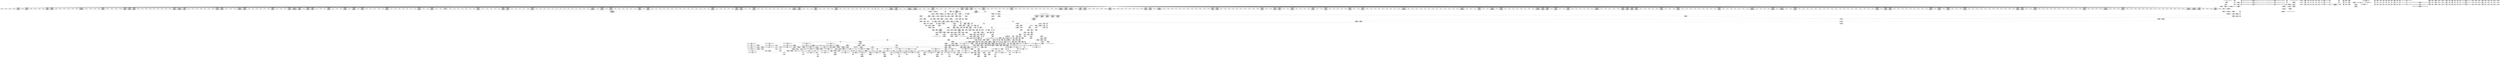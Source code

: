 digraph {
	CE0x43424d0 [shape=record,shape=Mrecord,label="{CE0x43424d0|__validate_creds:lnot.ext|include/linux/cred.h,173}"]
	CE0x4341670 [shape=record,shape=Mrecord,label="{CE0x4341670|104:_%struct.inode*,_:_CRE_40,48_|*MultipleSource*|Function::selinux_inode_follow_link&Arg::dentry::|Function::dentry_has_perm&Arg::dentry::|security/selinux/hooks.c,1627}"]
	CE0x432c370 [shape=record,shape=Mrecord,label="{CE0x432c370|inode_has_perm:if.end|*SummSource*}"]
	CE0x4330730 [shape=record,shape=Mrecord,label="{CE0x4330730|i64_1|*Constant*|*SummSink*}"]
	CE0x43bcaa0 [shape=record,shape=Mrecord,label="{CE0x43bcaa0|inode_has_perm:lnot|security/selinux/hooks.c,1611|*SummSource*}"]
	CE0x4319730 [shape=record,shape=Mrecord,label="{CE0x4319730|__validate_creds:tmp2|include/linux/cred.h,173|*SummSource*}"]
	CE0x437cee0 [shape=record,shape=Mrecord,label="{CE0x437cee0|get_current:tmp}"]
	CE0x4378aa0 [shape=record,shape=Mrecord,label="{CE0x4378aa0|12:_i32,_56:_i8*,_:_CRE_147,148_}"]
	CE0x43983a0 [shape=record,shape=Mrecord,label="{CE0x43983a0|12:_i32,_56:_i8*,_:_CRE_296,297_}"]
	CE0x4387f80 [shape=record,shape=Mrecord,label="{CE0x4387f80|104:_%struct.inode*,_:_CRE_212,213_}"]
	CE0x43997d0 [shape=record,shape=Mrecord,label="{CE0x43997d0|12:_i32,_56:_i8*,_:_CRE_320,328_|*MultipleSource*|Function::inode_has_perm&Arg::inode::|*LoadInst*|security/selinux/hooks.c,1627|security/selinux/hooks.c,1611}"]
	CE0x4389900 [shape=record,shape=Mrecord,label="{CE0x4389900|__validate_creds:line|Function::__validate_creds&Arg::line::|*SummSink*}"]
	CE0x4388340 [shape=record,shape=Mrecord,label="{CE0x4388340|104:_%struct.inode*,_:_CRE_216,217_}"]
	CE0x439c120 [shape=record,shape=Mrecord,label="{CE0x439c120|12:_i32,_56:_i8*,_:_CRE_474,475_}"]
	CE0x43ac290 [shape=record,shape=Mrecord,label="{CE0x43ac290|12:_i32,_56:_i8*,_:_CRE_923,924_}"]
	CE0x43deec0 [shape=record,shape=Mrecord,label="{CE0x43deec0|__validate_creds:tmp9|include/linux/cred.h,175|*SummSource*}"]
	CE0x43a9900 [shape=record,shape=Mrecord,label="{CE0x43a9900|12:_i32,_56:_i8*,_:_CRE_888,889_}"]
	CE0x4332d70 [shape=record,shape=Mrecord,label="{CE0x4332d70|__validate_creds:tmp6|include/linux/cred.h,174|*SummSink*}"]
	CE0x4392f90 [shape=record,shape=Mrecord,label="{CE0x4392f90|12:_i32,_56:_i8*,_:_CRE_196,197_}"]
	CE0x4334a30 [shape=record,shape=Mrecord,label="{CE0x4334a30|_call_void_lockdep_rcu_suspicious(i8*_getelementptr_inbounds_(_25_x_i8_,_25_x_i8_*_.str3,_i32_0,_i32_0),_i32_2812,_i8*_getelementptr_inbounds_(_45_x_i8_,_45_x_i8_*_.str12,_i32_0,_i32_0))_#10,_!dbg_!27729|security/selinux/hooks.c,2812|*SummSink*}"]
	CE0x4385950 [shape=record,shape=Mrecord,label="{CE0x4385950|__validate_creds:tmp5|include/linux/cred.h,173}"]
	CE0x43a1680 [shape=record,shape=Mrecord,label="{CE0x43a1680|12:_i32,_56:_i8*,_:_CRE_590,591_}"]
	CE0x43de280 [shape=record,shape=Mrecord,label="{CE0x43de280|cred_sid:sid|security/selinux/hooks.c,197}"]
	CE0x4345310 [shape=record,shape=Mrecord,label="{CE0x4345310|selinux_inode_follow_link:tmp18|security/selinux/hooks.c,2812|*SummSink*}"]
	CE0x43a3db0 [shape=record,shape=Mrecord,label="{CE0x43a3db0|12:_i32,_56:_i8*,_:_CRE_623,624_}"]
	CE0x436d020 [shape=record,shape=Mrecord,label="{CE0x436d020|i32_(i32,_i32,_i16,_i32,_%struct.common_audit_data*)*_bitcast_(i32_(i32,_i32,_i16,_i32,_%struct.common_audit_data.495*)*_avc_has_perm_to_i32_(i32,_i32,_i16,_i32,_%struct.common_audit_data*)*)|*Constant*|*SummSource*}"]
	CE0x4373760 [shape=record,shape=Mrecord,label="{CE0x4373760|104:_%struct.inode*,_:_CRE_169,170_}"]
	CE0x4393170 [shape=record,shape=Mrecord,label="{CE0x4393170|12:_i32,_56:_i8*,_:_CRE_198,199_}"]
	CE0x4368100 [shape=record,shape=Mrecord,label="{CE0x4368100|12:_i32,_56:_i8*,_:_CRE_142,143_}"]
	CE0x43970a0 [shape=record,shape=Mrecord,label="{CE0x43970a0|12:_i32,_56:_i8*,_:_CRE_280,281_}"]
	CE0x4376b10 [shape=record,shape=Mrecord,label="{CE0x4376b10|i64*_getelementptr_inbounds_(_8_x_i64_,_8_x_i64_*___llvm_gcov_ctr154,_i64_0,_i64_1)|*Constant*}"]
	CE0x433c3f0 [shape=record,shape=Mrecord,label="{CE0x433c3f0|selinux_inode_follow_link:tobool1|security/selinux/hooks.c,2812|*SummSink*}"]
	CE0x43aad30 [shape=record,shape=Mrecord,label="{CE0x43aad30|12:_i32,_56:_i8*,_:_CRE_905,906_}"]
	CE0x43acae0 [shape=record,shape=Mrecord,label="{CE0x43acae0|12:_i32,_56:_i8*,_:_CRE_930,931_}"]
	CE0x432b450 [shape=record,shape=Mrecord,label="{CE0x432b450|i32_1609|*Constant*}"]
	CE0x4391eb0 [shape=record,shape=Mrecord,label="{CE0x4391eb0|12:_i32,_56:_i8*,_:_CRE_178,179_}"]
	CE0x43280a0 [shape=record,shape=Mrecord,label="{CE0x43280a0|i8_1|*Constant*|*SummSource*}"]
	CE0x4349a30 [shape=record,shape=Mrecord,label="{CE0x4349a30|selinux_inode_follow_link:cred4|security/selinux/hooks.c,2812}"]
	CE0x437b0c0 [shape=record,shape=Mrecord,label="{CE0x437b0c0|104:_%struct.inode*,_:_CRE_304,305_}"]
	CE0x4384d30 [shape=record,shape=Mrecord,label="{CE0x4384d30|GLOBAL:__llvm_gcov_ctr155|Global_var:__llvm_gcov_ctr155}"]
	CE0x433f3e0 [shape=record,shape=Mrecord,label="{CE0x433f3e0|_ret_i32_%call5,_!dbg_!27741|security/selinux/hooks.c,2814}"]
	CE0x4376eb0 [shape=record,shape=Mrecord,label="{CE0x4376eb0|cred_sid:tmp1|*SummSource*}"]
	CE0x43411a0 [shape=record,shape=Mrecord,label="{CE0x43411a0|104:_%struct.inode*,_:_CRE_8,12_|*MultipleSource*|Function::selinux_inode_follow_link&Arg::dentry::|Function::dentry_has_perm&Arg::dentry::|security/selinux/hooks.c,1627}"]
	CE0x43692d0 [shape=record,shape=Mrecord,label="{CE0x43692d0|104:_%struct.inode*,_:_CRE_72,80_|*MultipleSource*|Function::selinux_inode_follow_link&Arg::dentry::|Function::dentry_has_perm&Arg::dentry::|security/selinux/hooks.c,1627}"]
	CE0x439a7d0 [shape=record,shape=Mrecord,label="{CE0x439a7d0|12:_i32,_56:_i8*,_:_CRE_392,400_|*MultipleSource*|Function::inode_has_perm&Arg::inode::|*LoadInst*|security/selinux/hooks.c,1627|security/selinux/hooks.c,1611}"]
	CE0x43acc10 [shape=record,shape=Mrecord,label="{CE0x43acc10|12:_i32,_56:_i8*,_:_CRE_931,932_}"]
	CE0x4343d60 [shape=record,shape=Mrecord,label="{CE0x4343d60|selinux_inode_follow_link:tmp13|security/selinux/hooks.c,2812|*SummSource*}"]
	CE0x43b81f0 [shape=record,shape=Mrecord,label="{CE0x43b81f0|i64*_getelementptr_inbounds_(_8_x_i64_,_8_x_i64_*___llvm_gcov_ctr154,_i64_0,_i64_7)|*Constant*|*SummSource*}"]
	CE0x4374770 [shape=record,shape=Mrecord,label="{CE0x4374770|i64*_getelementptr_inbounds_(_2_x_i64_,_2_x_i64_*___llvm_gcov_ctr98,_i64_0,_i64_0)|*Constant*|*SummSink*}"]
	CE0x4349aa0 [shape=record,shape=Mrecord,label="{CE0x4349aa0|COLLAPSED:_GCMRE_current_task_external_global_%struct.task_struct*:_elem_0::|security/selinux/hooks.c,2812}"]
	CE0x43ae390 [shape=record,shape=Mrecord,label="{CE0x43ae390|12:_i32,_56:_i8*,_:_CRE_982,983_}"]
	CE0x4362750 [shape=record,shape=Mrecord,label="{CE0x4362750|inode_has_perm:cred|Function::inode_has_perm&Arg::cred::|*SummSource*}"]
	CE0x4362e80 [shape=record,shape=Mrecord,label="{CE0x4362e80|inode_has_perm:perms|Function::inode_has_perm&Arg::perms::}"]
	CE0x432bef0 [shape=record,shape=Mrecord,label="{CE0x432bef0|i64*_getelementptr_inbounds_(_8_x_i64_,_8_x_i64_*___llvm_gcov_ctr154,_i64_0,_i64_0)|*Constant*|*SummSource*}"]
	CE0x4343230 [shape=record,shape=Mrecord,label="{CE0x4343230|i32_0|*Constant*|*SummSource*}"]
	CE0x431d1c0 [shape=record,shape=Mrecord,label="{CE0x431d1c0|12:_i32,_56:_i8*,_:_CRE_168,169_}"]
	CE0x4328260 [shape=record,shape=Mrecord,label="{CE0x4328260|i32_5|*Constant*}"]
	CE0x43202c0 [shape=record,shape=Mrecord,label="{CE0x43202c0|selinux_inode_follow_link:land.lhs.true2}"]
	CE0x4338e50 [shape=record,shape=Mrecord,label="{CE0x4338e50|selinux_inode_follow_link:tmp9|security/selinux/hooks.c,2812|*SummSource*}"]
	CE0x433ce60 [shape=record,shape=Mrecord,label="{CE0x433ce60|GLOBAL:dentry_has_perm|*Constant*}"]
	CE0x5ee7880 [shape=record,shape=Mrecord,label="{CE0x5ee7880|i64*_getelementptr_inbounds_(_11_x_i64_,_11_x_i64_*___llvm_gcov_ctr230,_i64_0,_i64_0)|*Constant*|*SummSink*}"]
	CE0x4393bc0 [shape=record,shape=Mrecord,label="{CE0x4393bc0|12:_i32,_56:_i8*,_:_CRE_212,216_|*MultipleSource*|Function::inode_has_perm&Arg::inode::|*LoadInst*|security/selinux/hooks.c,1627|security/selinux/hooks.c,1611}"]
	CE0x432e650 [shape=record,shape=Mrecord,label="{CE0x432e650|dentry_has_perm:tmp3}"]
	CE0x432b760 [shape=record,shape=Mrecord,label="{CE0x432b760|_call_void_mcount()_#3}"]
	CE0x431bef0 [shape=record,shape=Mrecord,label="{CE0x431bef0|selinux_inode_follow_link:tmp15|security/selinux/hooks.c,2812|*SummSink*}"]
	CE0x4398ac0 [shape=record,shape=Mrecord,label="{CE0x4398ac0|12:_i32,_56:_i8*,_:_CRE_302,303_}"]
	CE0x43a0840 [shape=record,shape=Mrecord,label="{CE0x43a0840|12:_i32,_56:_i8*,_:_CRE_578,579_}"]
	CE0x43b75c0 [shape=record,shape=Mrecord,label="{CE0x43b75c0|_ret_i32_%retval.0,_!dbg_!27728|security/selinux/avc.c,775|*SummSource*}"]
	CE0x431cef0 [shape=record,shape=Mrecord,label="{CE0x431cef0|12:_i32,_56:_i8*,_:_CRE_165,166_}"]
	CE0x43888e0 [shape=record,shape=Mrecord,label="{CE0x43888e0|104:_%struct.inode*,_:_CRE_222,223_}"]
	CE0x43b3e90 [shape=record,shape=Mrecord,label="{CE0x43b3e90|inode_has_perm:i_security|security/selinux/hooks.c,1615|*SummSink*}"]
	CE0x4393800 [shape=record,shape=Mrecord,label="{CE0x4393800|12:_i32,_56:_i8*,_:_CRE_205,206_}"]
	CE0x437f5f0 [shape=record,shape=Mrecord,label="{CE0x437f5f0|dentry_has_perm:tmp}"]
	CE0x43a4790 [shape=record,shape=Mrecord,label="{CE0x43a4790|12:_i32,_56:_i8*,_:_CRE_664,672_|*MultipleSource*|Function::inode_has_perm&Arg::inode::|*LoadInst*|security/selinux/hooks.c,1627|security/selinux/hooks.c,1611}"]
	CE0x43df340 [shape=record,shape=Mrecord,label="{CE0x43df340|cred_sid:bb|*SummSource*}"]
	CE0x43a7a60 [shape=record,shape=Mrecord,label="{CE0x43a7a60|12:_i32,_56:_i8*,_:_CRE_864,865_}"]
	CE0x434ac20 [shape=record,shape=Mrecord,label="{CE0x434ac20|i32_1|*Constant*}"]
	CE0x439d2d0 [shape=record,shape=Mrecord,label="{CE0x439d2d0|12:_i32,_56:_i8*,_:_CRE_496,500_|*MultipleSource*|Function::inode_has_perm&Arg::inode::|*LoadInst*|security/selinux/hooks.c,1627|security/selinux/hooks.c,1611}"]
	CE0x432c480 [shape=record,shape=Mrecord,label="{CE0x432c480|inode_has_perm:return}"]
	CE0x432be10 [shape=record,shape=Mrecord,label="{CE0x432be10|inode_has_perm:tmp|*SummSource*}"]
	CE0x43ace70 [shape=record,shape=Mrecord,label="{CE0x43ace70|12:_i32,_56:_i8*,_:_CRE_933,934_}"]
	CE0x437d4d0 [shape=record,shape=Mrecord,label="{CE0x437d4d0|104:_%struct.inode*,_:_CRE_314,315_}"]
	CE0x43ac750 [shape=record,shape=Mrecord,label="{CE0x43ac750|12:_i32,_56:_i8*,_:_CRE_927,928_}"]
	CE0x432f010 [shape=record,shape=Mrecord,label="{CE0x432f010|_call_void_mcount()_#3|*SummSink*}"]
	CE0x43a3b50 [shape=record,shape=Mrecord,label="{CE0x43a3b50|12:_i32,_56:_i8*,_:_CRE_621,622_}"]
	CE0x4383e30 [shape=record,shape=Mrecord,label="{CE0x4383e30|12:_i32,_56:_i8*,_:_CRE_4,8_|*MultipleSource*|Function::inode_has_perm&Arg::inode::|*LoadInst*|security/selinux/hooks.c,1627|security/selinux/hooks.c,1611}"]
	CE0x4339ef0 [shape=record,shape=Mrecord,label="{CE0x4339ef0|i64*_getelementptr_inbounds_(_11_x_i64_,_11_x_i64_*___llvm_gcov_ctr230,_i64_0,_i64_6)|*Constant*|*SummSink*}"]
	CE0x439dec0 [shape=record,shape=Mrecord,label="{CE0x439dec0|12:_i32,_56:_i8*,_:_CRE_528,536_|*MultipleSource*|Function::inode_has_perm&Arg::inode::|*LoadInst*|security/selinux/hooks.c,1627|security/selinux/hooks.c,1611}"]
	CE0x43274a0 [shape=record,shape=Mrecord,label="{CE0x43274a0|selinux_inode_follow_link:tmp1|*SummSink*}"]
	CE0x43a2260 [shape=record,shape=Mrecord,label="{CE0x43a2260|12:_i32,_56:_i8*,_:_CRE_600,601_}"]
	CE0x43394b0 [shape=record,shape=Mrecord,label="{CE0x43394b0|GLOBAL:__llvm_gcov_ctr230|Global_var:__llvm_gcov_ctr230|*SummSink*}"]
	CE0x4324cf0 [shape=record,shape=Mrecord,label="{CE0x4324cf0|GLOBAL:__llvm_gcov_ctr230|Global_var:__llvm_gcov_ctr230|*SummSource*}"]
	CE0x4321380 [shape=record,shape=Mrecord,label="{CE0x4321380|selinux_inode_follow_link:tmp12|security/selinux/hooks.c,2812|*SummSink*}"]
	CE0x4394810 [shape=record,shape=Mrecord,label="{CE0x4394810|12:_i32,_56:_i8*,_:_CRE_243,244_}"]
	CE0x43633b0 [shape=record,shape=Mrecord,label="{CE0x43633b0|inode_has_perm:adp|Function::inode_has_perm&Arg::adp::}"]
	CE0x4330000 [shape=record,shape=Mrecord,label="{CE0x4330000|104:_%struct.inode*,_:_CRE_145,146_}"]
	CE0x43be4c0 [shape=record,shape=Mrecord,label="{CE0x43be4c0|i64_4|*Constant*}"]
	CE0x4340390 [shape=record,shape=Mrecord,label="{CE0x4340390|104:_%struct.inode*,_:_CRE_198,199_}"]
	CE0x43a11c0 [shape=record,shape=Mrecord,label="{CE0x43a11c0|12:_i32,_56:_i8*,_:_CRE_586,587_}"]
	CE0x43a84d0 [shape=record,shape=Mrecord,label="{CE0x43a84d0|12:_i32,_56:_i8*,_:_CRE_871,872_}"]
	CE0x43b9330 [shape=record,shape=Mrecord,label="{CE0x43b9330|__validate_creds:if.end|*SummSink*}"]
	CE0x432f9b0 [shape=record,shape=Mrecord,label="{CE0x432f9b0|104:_%struct.inode*,_:_CRE_96,104_|*MultipleSource*|Function::selinux_inode_follow_link&Arg::dentry::|Function::dentry_has_perm&Arg::dentry::|security/selinux/hooks.c,1627}"]
	CE0x431a230 [shape=record,shape=Mrecord,label="{CE0x431a230|i8*_getelementptr_inbounds_(_45_x_i8_,_45_x_i8_*_.str12,_i32_0,_i32_0)|*Constant*|*SummSink*}"]
	CE0x4324070 [shape=record,shape=Mrecord,label="{CE0x4324070|selinux_inode_follow_link:tmp6|security/selinux/hooks.c,2812|*SummSink*}"]
	CE0x437d1a0 [shape=record,shape=Mrecord,label="{CE0x437d1a0|get_current:tmp4|./arch/x86/include/asm/current.h,14|*SummSource*}"]
	CE0x43b6d80 [shape=record,shape=Mrecord,label="{CE0x43b6d80|inode_has_perm:tmp17|security/selinux/hooks.c,1617|*SummSource*}"]
	CE0x43741b0 [shape=record,shape=Mrecord,label="{CE0x43741b0|104:_%struct.inode*,_:_CRE_180,181_}"]
	CE0x433aa10 [shape=record,shape=Mrecord,label="{CE0x433aa10|i64*_getelementptr_inbounds_(_11_x_i64_,_11_x_i64_*___llvm_gcov_ctr230,_i64_0,_i64_8)|*Constant*|*SummSink*}"]
	CE0x437d980 [shape=record,shape=Mrecord,label="{CE0x437d980|104:_%struct.inode*,_:_CRE_319,320_}"]
	CE0x43de310 [shape=record,shape=Mrecord,label="{CE0x43de310|cred_sid:sid|security/selinux/hooks.c,197|*SummSource*}"]
	CE0x43a30a0 [shape=record,shape=Mrecord,label="{CE0x43a30a0|12:_i32,_56:_i8*,_:_CRE_612,613_}"]
	CE0x4327d60 [shape=record,shape=Mrecord,label="{CE0x4327d60|i8_1|*Constant*}"]
	CE0x43c2120 [shape=record,shape=Mrecord,label="{CE0x43c2120|inode_has_perm:tmp12|security/selinux/hooks.c,1612|*SummSource*}"]
	CE0x439edd0 [shape=record,shape=Mrecord,label="{CE0x439edd0|12:_i32,_56:_i8*,_:_CRE_555,556_}"]
	CE0x43815d0 [shape=record,shape=Mrecord,label="{CE0x43815d0|_call_void_mcount()_#3}"]
	CE0x431a940 [shape=record,shape=Mrecord,label="{CE0x431a940|0:_i8,_8:_%struct.dentry*,_24:_%struct.selinux_audit_data*,_:_SCMRE_0,1_|*MultipleSource*|security/selinux/hooks.c, 1628|security/selinux/hooks.c,1630}"]
	CE0x4383ba0 [shape=record,shape=Mrecord,label="{CE0x4383ba0|i64*_getelementptr_inbounds_(_2_x_i64_,_2_x_i64_*___llvm_gcov_ctr131,_i64_0,_i64_1)|*Constant*|*SummSink*}"]
	CE0x4347700 [shape=record,shape=Mrecord,label="{CE0x4347700|GLOBAL:cred_sid|*Constant*|*SummSink*}"]
	CE0x43a52c0 [shape=record,shape=Mrecord,label="{CE0x43a52c0|12:_i32,_56:_i8*,_:_CRE_696,704_|*MultipleSource*|Function::inode_has_perm&Arg::inode::|*LoadInst*|security/selinux/hooks.c,1627|security/selinux/hooks.c,1611}"]
	CE0x43ddb80 [shape=record,shape=Mrecord,label="{CE0x43ddb80|cred_sid:tmp5|security/selinux/hooks.c,196|*SummSource*}"]
	CE0x432b690 [shape=record,shape=Mrecord,label="{CE0x432b690|i32_1609|*Constant*|*SummSource*}"]
	CE0x432f340 [shape=record,shape=Mrecord,label="{CE0x432f340|_call_void_mcount()_#3|*SummSource*}"]
	CE0x4340840 [shape=record,shape=Mrecord,label="{CE0x4340840|104:_%struct.inode*,_:_CRE_203,204_}"]
	CE0x4380eb0 [shape=record,shape=Mrecord,label="{CE0x4380eb0|GLOBAL:__validate_creds|*Constant*|*SummSink*}"]
	CE0x43b3820 [shape=record,shape=Mrecord,label="{CE0x43b3820|i32_10|*Constant*}"]
	CE0x4387da0 [shape=record,shape=Mrecord,label="{CE0x4387da0|104:_%struct.inode*,_:_CRE_210,211_}"]
	CE0x4328770 [shape=record,shape=Mrecord,label="{CE0x4328770|dentry_has_perm:d_inode|security/selinux/hooks.c,1627}"]
	CE0x4339370 [shape=record,shape=Mrecord,label="{CE0x4339370|GLOBAL:__llvm_gcov_ctr230|Global_var:__llvm_gcov_ctr230}"]
	CE0x437b860 [shape=record,shape=Mrecord,label="{CE0x437b860|104:_%struct.inode*,_:_CRE_311,312_}"]
	CE0x4365450 [shape=record,shape=Mrecord,label="{CE0x4365450|i64*_getelementptr_inbounds_(_2_x_i64_,_2_x_i64_*___llvm_gcov_ctr98,_i64_0,_i64_1)|*Constant*|*SummSource*}"]
	CE0x43b7440 [shape=record,shape=Mrecord,label="{CE0x43b7440|avc_has_perm:auditdata|Function::avc_has_perm&Arg::auditdata::|*SummSink*}"]
	CE0x437b2c0 [shape=record,shape=Mrecord,label="{CE0x437b2c0|104:_%struct.inode*,_:_CRE_305,306_}"]
	CE0x439d610 [shape=record,shape=Mrecord,label="{CE0x439d610|12:_i32,_56:_i8*,_:_CRE_504,508_|*MultipleSource*|Function::inode_has_perm&Arg::inode::|*LoadInst*|security/selinux/hooks.c,1627|security/selinux/hooks.c,1611}"]
	CE0x432a540 [shape=record,shape=Mrecord,label="{CE0x432a540|__validate_creds:file|Function::__validate_creds&Arg::file::|*SummSource*}"]
	CE0x436c200 [shape=record,shape=Mrecord,label="{CE0x436c200|inode_has_perm:sclass|security/selinux/hooks.c,1617|*SummSource*}"]
	CE0x439e520 [shape=record,shape=Mrecord,label="{CE0x439e520|12:_i32,_56:_i8*,_:_CRE_544,552_|*MultipleSource*|Function::inode_has_perm&Arg::inode::|*LoadInst*|security/selinux/hooks.c,1627|security/selinux/hooks.c,1611}"]
	CE0x439b050 [shape=record,shape=Mrecord,label="{CE0x439b050|12:_i32,_56:_i8*,_:_CRE_424,432_|*MultipleSource*|Function::inode_has_perm&Arg::inode::|*LoadInst*|security/selinux/hooks.c,1627|security/selinux/hooks.c,1611}"]
	CE0x4327c00 [shape=record,shape=Mrecord,label="{CE0x4327c00|selinux_inode_follow_link:tmp16|security/selinux/hooks.c,2812|*SummSink*}"]
	CE0x4394eb0 [shape=record,shape=Mrecord,label="{CE0x4394eb0|12:_i32,_56:_i8*,_:_CRE_251,252_}"]
	CE0x43697e0 [shape=record,shape=Mrecord,label="{CE0x43697e0|104:_%struct.inode*,_:_CRE_89,90_}"]
	CE0x43c0a80 [shape=record,shape=Mrecord,label="{CE0x43c0a80|inode_has_perm:tmp9|security/selinux/hooks.c,1611|*SummSink*}"]
	CE0x43a2ab0 [shape=record,shape=Mrecord,label="{CE0x43a2ab0|12:_i32,_56:_i8*,_:_CRE_607,608_}"]
	CE0x431be10 [shape=record,shape=Mrecord,label="{CE0x431be10|selinux_inode_follow_link:tmp15|security/selinux/hooks.c,2812}"]
	CE0x439fec0 [shape=record,shape=Mrecord,label="{CE0x439fec0|12:_i32,_56:_i8*,_:_CRE_570,571_}"]
	CE0x431a4f0 [shape=record,shape=Mrecord,label="{CE0x431a4f0|i32_2812|*Constant*|*SummSink*}"]
	CE0x43bdce0 [shape=record,shape=Mrecord,label="{CE0x43bdce0|i64_0|*Constant*}"]
	CE0x4367f80 [shape=record,shape=Mrecord,label="{CE0x4367f80|12:_i32,_56:_i8*,_:_CRE_140,141_}"]
	CE0x439c6f0 [shape=record,shape=Mrecord,label="{CE0x439c6f0|12:_i32,_56:_i8*,_:_CRE_479,480_}"]
	CE0x4323710 [shape=record,shape=Mrecord,label="{CE0x4323710|selinux_inode_follow_link:call3|security/selinux/hooks.c,2812}"]
	CE0x43abdd0 [shape=record,shape=Mrecord,label="{CE0x43abdd0|12:_i32,_56:_i8*,_:_CRE_919,920_}"]
	CE0x43663a0 [shape=record,shape=Mrecord,label="{CE0x43663a0|i32_4|*Constant*|*SummSink*}"]
	CE0x43a8990 [shape=record,shape=Mrecord,label="{CE0x43a8990|12:_i32,_56:_i8*,_:_CRE_875,876_}"]
	CE0x433f100 [shape=record,shape=Mrecord,label="{CE0x433f100|_ret_i32_%call,_!dbg_!27723|security/selinux/hooks.c,1632|*SummSink*}"]
	CE0x4349860 [shape=record,shape=Mrecord,label="{CE0x4349860|i32_78|*Constant*|*SummSink*}"]
	CE0x436a370 [shape=record,shape=Mrecord,label="{CE0x436a370|104:_%struct.inode*,_:_CRE_153,154_}"]
	CE0x43a5d30 [shape=record,shape=Mrecord,label="{CE0x43a5d30|12:_i32,_56:_i8*,_:_CRE_744,752_|*MultipleSource*|Function::inode_has_perm&Arg::inode::|*LoadInst*|security/selinux/hooks.c,1627|security/selinux/hooks.c,1611}"]
	CE0x4341710 [shape=record,shape=Mrecord,label="{CE0x4341710|104:_%struct.inode*,_:_CRE_48,52_|*MultipleSource*|Function::selinux_inode_follow_link&Arg::dentry::|Function::dentry_has_perm&Arg::dentry::|security/selinux/hooks.c,1627}"]
	CE0x4384120 [shape=record,shape=Mrecord,label="{CE0x4384120|12:_i32,_56:_i8*,_:_CRE_8,12_|*MultipleSource*|Function::inode_has_perm&Arg::inode::|*LoadInst*|security/selinux/hooks.c,1627|security/selinux/hooks.c,1611}"]
	CE0x439f410 [shape=record,shape=Mrecord,label="{CE0x439f410|12:_i32,_56:_i8*,_:_CRE_561,562_}"]
	CE0x4388070 [shape=record,shape=Mrecord,label="{CE0x4388070|104:_%struct.inode*,_:_CRE_213,214_}"]
	CE0x4397690 [shape=record,shape=Mrecord,label="{CE0x4397690|12:_i32,_56:_i8*,_:_CRE_285,286_}"]
	CE0x43b8bc0 [shape=record,shape=Mrecord,label="{CE0x43b8bc0|inode_has_perm:tmp20|security/selinux/hooks.c,1618}"]
	CE0x43bcdb0 [shape=record,shape=Mrecord,label="{CE0x43bcdb0|inode_has_perm:lnot|security/selinux/hooks.c,1611|*SummSink*}"]
	CE0x43aaad0 [shape=record,shape=Mrecord,label="{CE0x43aaad0|12:_i32,_56:_i8*,_:_CRE_903,904_}"]
	CE0x43681f0 [shape=record,shape=Mrecord,label="{CE0x43681f0|12:_i32,_56:_i8*,_:_CRE_143,144_}"]
	CE0x43957b0 [shape=record,shape=Mrecord,label="{CE0x43957b0|12:_i32,_56:_i8*,_:_CRE_259,260_}"]
	CE0x436a280 [shape=record,shape=Mrecord,label="{CE0x436a280|104:_%struct.inode*,_:_CRE_152,153_}"]
	CE0x431fb80 [shape=record,shape=Mrecord,label="{CE0x431fb80|selinux_inode_follow_link:tmp10|security/selinux/hooks.c,2812|*SummSink*}"]
	CE0x43628d0 [shape=record,shape=Mrecord,label="{CE0x43628d0|inode_has_perm:inode|Function::inode_has_perm&Arg::inode::}"]
	CE0x43285c0 [shape=record,shape=Mrecord,label="{CE0x43285c0|i32_5|*Constant*|*SummSource*}"]
	CE0x43a65b0 [shape=record,shape=Mrecord,label="{CE0x43a65b0|12:_i32,_56:_i8*,_:_CRE_776,792_|*MultipleSource*|Function::inode_has_perm&Arg::inode::|*LoadInst*|security/selinux/hooks.c,1627|security/selinux/hooks.c,1611}"]
	CE0x43294c0 [shape=record,shape=Mrecord,label="{CE0x43294c0|i8*_getelementptr_inbounds_(_25_x_i8_,_25_x_i8_*_.str3,_i32_0,_i32_0)|*Constant*}"]
	CE0x437f320 [shape=record,shape=Mrecord,label="{CE0x437f320|i64*_getelementptr_inbounds_(_8_x_i64_,_8_x_i64_*___llvm_gcov_ctr154,_i64_0,_i64_0)|*Constant*|*SummSink*}"]
	CE0x4338c80 [shape=record,shape=Mrecord,label="{CE0x4338c80|i64_5|*Constant*|*SummSink*}"]
	CE0x432f4e0 [shape=record,shape=Mrecord,label="{CE0x432f4e0|get_current:tmp4|./arch/x86/include/asm/current.h,14}"]
	CE0x43a7240 [shape=record,shape=Mrecord,label="{CE0x43a7240|12:_i32,_56:_i8*,_:_CRE_832,840_|*MultipleSource*|Function::inode_has_perm&Arg::inode::|*LoadInst*|security/selinux/hooks.c,1627|security/selinux/hooks.c,1611}"]
	CE0x437c000 [shape=record,shape=Mrecord,label="{CE0x437c000|__validate_creds:lnot|include/linux/cred.h,173|*SummSource*}"]
	CE0x436a820 [shape=record,shape=Mrecord,label="{CE0x436a820|104:_%struct.inode*,_:_CRE_158,159_}"]
	CE0x4320fa0 [shape=record,shape=Mrecord,label="{CE0x4320fa0|selinux_inode_follow_link:tmp12|security/selinux/hooks.c,2812}"]
	CE0x433fdf0 [shape=record,shape=Mrecord,label="{CE0x433fdf0|104:_%struct.inode*,_:_CRE_192,193_}"]
	CE0x4322a50 [shape=record,shape=Mrecord,label="{CE0x4322a50|selinux_inode_follow_link:bb|*SummSource*}"]
	CE0x4324a20 [shape=record,shape=Mrecord,label="{CE0x4324a20|_call_void_mcount()_#3|*SummSink*}"]
	CE0x43bcfd0 [shape=record,shape=Mrecord,label="{CE0x43bcfd0|inode_has_perm:lnot1|security/selinux/hooks.c,1611|*SummSource*}"]
	CE0x43dc2c0 [shape=record,shape=Mrecord,label="{CE0x43dc2c0|__validate_creds:tmp8|include/linux/cred.h,175}"]
	CE0x4362490 [shape=record,shape=Mrecord,label="{CE0x4362490|inode_has_perm:entry|*SummSink*}"]
	CE0x4310710 [shape=record,shape=Mrecord,label="{CE0x4310710|GLOBAL:selinux_inode_follow_link.__warned|Global_var:selinux_inode_follow_link.__warned|*SummSource*}"]
	CE0x43c0f60 [shape=record,shape=Mrecord,label="{CE0x43c0f60|inode_has_perm:tmp10|security/selinux/hooks.c,1611|*SummSink*}"]
	CE0x43a2390 [shape=record,shape=Mrecord,label="{CE0x43a2390|12:_i32,_56:_i8*,_:_CRE_601,602_}"]
	CE0x43635c0 [shape=record,shape=Mrecord,label="{CE0x43635c0|inode_has_perm:adp|Function::inode_has_perm&Arg::adp::|*SummSource*}"]
	CE0x436c3c0 [shape=record,shape=Mrecord,label="{CE0x436c3c0|inode_has_perm:tmp18|security/selinux/hooks.c,1617}"]
	CE0x4343dd0 [shape=record,shape=Mrecord,label="{CE0x4343dd0|selinux_inode_follow_link:tmp13|security/selinux/hooks.c,2812|*SummSink*}"]
	CE0x43418e0 [shape=record,shape=Mrecord,label="{CE0x43418e0|104:_%struct.inode*,_:_CRE_56,64_|*MultipleSource*|Function::selinux_inode_follow_link&Arg::dentry::|Function::dentry_has_perm&Arg::dentry::|security/selinux/hooks.c,1627}"]
	CE0x43a7020 [shape=record,shape=Mrecord,label="{CE0x43a7020|12:_i32,_56:_i8*,_:_CRE_824,832_|*MultipleSource*|Function::inode_has_perm&Arg::inode::|*LoadInst*|security/selinux/hooks.c,1627|security/selinux/hooks.c,1611}"]
	CE0x4338d80 [shape=record,shape=Mrecord,label="{CE0x4338d80|selinux_inode_follow_link:tmp9|security/selinux/hooks.c,2812}"]
	CE0x4330bd0 [shape=record,shape=Mrecord,label="{CE0x4330bd0|0:_i8,_:_GCMR_selinux_inode_follow_link.__warned_internal_global_i8_0,_section_.data.unlikely_,_align_1:_elem_0:default:}"]
	CE0x4344a10 [shape=record,shape=Mrecord,label="{CE0x4344a10|get_current:tmp1|*SummSink*}"]
	CE0x43bc2b0 [shape=record,shape=Mrecord,label="{CE0x43bc2b0|inode_has_perm:and|security/selinux/hooks.c,1611|*SummSink*}"]
	CE0x431ba40 [shape=record,shape=Mrecord,label="{CE0x431ba40|i64*_getelementptr_inbounds_(_11_x_i64_,_11_x_i64_*___llvm_gcov_ctr230,_i64_0,_i64_8)|*Constant*|*SummSource*}"]
	CE0x439ee80 [shape=record,shape=Mrecord,label="{CE0x439ee80|12:_i32,_56:_i8*,_:_CRE_556,557_}"]
	CE0x43ae0e0 [shape=record,shape=Mrecord,label="{CE0x43ae0e0|12:_i32,_56:_i8*,_:_CRE_979,980_}"]
	CE0x4385b00 [shape=record,shape=Mrecord,label="{CE0x4385b00|__validate_creds:tmp5|include/linux/cred.h,173|*SummSink*}"]
	"CONST[source:0(mediator),value:2(dynamic)][purpose:{object}][SnkIdx:1]"
	CE0x4375c30 [shape=record,shape=Mrecord,label="{CE0x4375c30|__validate_creds:entry|*SummSink*}"]
	CE0x43ae290 [shape=record,shape=Mrecord,label="{CE0x43ae290|12:_i32,_56:_i8*,_:_CRE_981,982_}"]
	CE0x4321740 [shape=record,shape=Mrecord,label="{CE0x4321740|i64_2|*Constant*|*SummSink*}"]
	CE0x43a1090 [shape=record,shape=Mrecord,label="{CE0x43a1090|12:_i32,_56:_i8*,_:_CRE_585,586_}"]
	CE0x43a8730 [shape=record,shape=Mrecord,label="{CE0x43a8730|12:_i32,_56:_i8*,_:_CRE_873,874_}"]
	CE0x43a0aa0 [shape=record,shape=Mrecord,label="{CE0x43a0aa0|12:_i32,_56:_i8*,_:_CRE_580,581_}"]
	CE0x4321600 [shape=record,shape=Mrecord,label="{CE0x4321600|i64*_getelementptr_inbounds_(_2_x_i64_,_2_x_i64_*___llvm_gcov_ctr98,_i64_0,_i64_1)|*Constant*}"]
	CE0x4366620 [shape=record,shape=Mrecord,label="{CE0x4366620|12:_i32,_56:_i8*,_:_CRE_0,2_|*MultipleSource*|Function::inode_has_perm&Arg::inode::|*LoadInst*|security/selinux/hooks.c,1627|security/selinux/hooks.c,1611}"]
	CE0x437c2b0 [shape=record,shape=Mrecord,label="{CE0x437c2b0|__validate_creds:lnot1|include/linux/cred.h,173}"]
	CE0x432c3e0 [shape=record,shape=Mrecord,label="{CE0x432c3e0|inode_has_perm:if.end|*SummSink*}"]
	CE0x43ba3f0 [shape=record,shape=Mrecord,label="{CE0x43ba3f0|__validate_creds:bb|*SummSource*}"]
	CE0x433eb40 [shape=record,shape=Mrecord,label="{CE0x433eb40|dentry_has_perm:av|Function::dentry_has_perm&Arg::av::}"]
	CE0x4393350 [shape=record,shape=Mrecord,label="{CE0x4393350|12:_i32,_56:_i8*,_:_CRE_200,201_}"]
	CE0x4367230 [shape=record,shape=Mrecord,label="{CE0x4367230|__validate_creds:if.then|*SummSource*}"]
	CE0x4340b10 [shape=record,shape=Mrecord,label="{CE0x4340b10|104:_%struct.inode*,_:_CRE_206,207_}"]
	CE0x432ece0 [shape=record,shape=Mrecord,label="{CE0x432ece0|_call_void_mcount()_#3}"]
	CE0x4399440 [shape=record,shape=Mrecord,label="{CE0x4399440|12:_i32,_56:_i8*,_:_CRE_310,311_}"]
	CE0x43a7650 [shape=record,shape=Mrecord,label="{CE0x43a7650|12:_i32,_56:_i8*,_:_CRE_848,856_|*MultipleSource*|Function::inode_has_perm&Arg::inode::|*LoadInst*|security/selinux/hooks.c,1627|security/selinux/hooks.c,1611}"]
	CE0x4332660 [shape=record,shape=Mrecord,label="{CE0x4332660|i64*_getelementptr_inbounds_(_5_x_i64_,_5_x_i64_*___llvm_gcov_ctr155,_i64_0,_i64_3)|*Constant*|*SummSource*}"]
	CE0x432b090 [shape=record,shape=Mrecord,label="{CE0x432b090|__validate_creds:tmp1|*SummSource*}"]
	CE0x4321ed0 [shape=record,shape=Mrecord,label="{CE0x4321ed0|get_current:tmp|*SummSink*}"]
	CE0x4367730 [shape=record,shape=Mrecord,label="{CE0x4367730|inode_has_perm:tmp5|security/selinux/hooks.c,1609|*SummSink*}"]
	CE0x4377830 [shape=record,shape=Mrecord,label="{CE0x4377830|GLOBAL:llvm.expect.i64|*Constant*}"]
	CE0x43707d0 [shape=record,shape=Mrecord,label="{CE0x43707d0|GLOBAL:__invalid_creds|*Constant*|*SummSource*}"]
	CE0x437ca30 [shape=record,shape=Mrecord,label="{CE0x437ca30|get_current:tmp3|*SummSink*}"]
	CE0x43252b0 [shape=record,shape=Mrecord,label="{CE0x43252b0|i64_3|*Constant*|*SummSource*}"]
	CE0x4345e40 [shape=record,shape=Mrecord,label="{CE0x4345e40|inode_has_perm:tmp12|security/selinux/hooks.c,1612|*SummSink*}"]
	CE0x437aac0 [shape=record,shape=Mrecord,label="{CE0x437aac0|104:_%struct.inode*,_:_CRE_280,288_|*MultipleSource*|Function::selinux_inode_follow_link&Arg::dentry::|Function::dentry_has_perm&Arg::dentry::|security/selinux/hooks.c,1627}"]
	CE0x438c410 [shape=record,shape=Mrecord,label="{CE0x438c410|0:_i32,_4:_i32,_8:_i32,_12:_i32,_:_CMRE_20,24_|*MultipleSource*|security/selinux/hooks.c,196|*LoadInst*|security/selinux/hooks.c,196|security/selinux/hooks.c,197}"]
	CE0x4323a50 [shape=record,shape=Mrecord,label="{CE0x4323a50|selinux_inode_follow_link:call3|security/selinux/hooks.c,2812|*SummSource*}"]
	CE0x43a4010 [shape=record,shape=Mrecord,label="{CE0x43a4010|12:_i32,_56:_i8*,_:_CRE_632,640_|*MultipleSource*|Function::inode_has_perm&Arg::inode::|*LoadInst*|security/selinux/hooks.c,1627|security/selinux/hooks.c,1611}"]
	CE0x4348e00 [shape=record,shape=Mrecord,label="{CE0x4348e00|get_current:entry}"]
	CE0x4325320 [shape=record,shape=Mrecord,label="{CE0x4325320|i64_3|*Constant*|*SummSink*}"]
	CE0x43aa150 [shape=record,shape=Mrecord,label="{CE0x43aa150|12:_i32,_56:_i8*,_:_CRE_895,896_}"]
	CE0x43a58c0 [shape=record,shape=Mrecord,label="{CE0x43a58c0|12:_i32,_56:_i8*,_:_CRE_728,736_|*MultipleSource*|Function::inode_has_perm&Arg::inode::|*LoadInst*|security/selinux/hooks.c,1627|security/selinux/hooks.c,1611}"]
	CE0x43a49b0 [shape=record,shape=Mrecord,label="{CE0x43a49b0|12:_i32,_56:_i8*,_:_CRE_672,680_|*MultipleSource*|Function::inode_has_perm&Arg::inode::|*LoadInst*|security/selinux/hooks.c,1627|security/selinux/hooks.c,1611}"]
	CE0x4393530 [shape=record,shape=Mrecord,label="{CE0x4393530|12:_i32,_56:_i8*,_:_CRE_202,203_}"]
	CE0x439f7a0 [shape=record,shape=Mrecord,label="{CE0x439f7a0|12:_i32,_56:_i8*,_:_CRE_564,565_}"]
	CE0x4391910 [shape=record,shape=Mrecord,label="{CE0x4391910|12:_i32,_56:_i8*,_:_CRE_172,173_}"]
	CE0x43996a0 [shape=record,shape=Mrecord,label="{CE0x43996a0|12:_i32,_56:_i8*,_:_CRE_312,320_|*MultipleSource*|Function::inode_has_perm&Arg::inode::|*LoadInst*|security/selinux/hooks.c,1627|security/selinux/hooks.c,1611}"]
	CE0x4389860 [shape=record,shape=Mrecord,label="{CE0x4389860|__validate_creds:line|Function::__validate_creds&Arg::line::|*SummSource*}"]
	CE0x43b5460 [shape=record,shape=Mrecord,label="{CE0x43b5460|inode_has_perm:tmp13|security/selinux/hooks.c,1614|*SummSource*}"]
	CE0x4335240 [shape=record,shape=Mrecord,label="{CE0x4335240|i8*_getelementptr_inbounds_(_25_x_i8_,_25_x_i8_*_.str3,_i32_0,_i32_0)|*Constant*}"]
	CE0x4367130 [shape=record,shape=Mrecord,label="{CE0x4367130|__validate_creds:if.then}"]
	CE0x43991e0 [shape=record,shape=Mrecord,label="{CE0x43991e0|12:_i32,_56:_i8*,_:_CRE_308,309_}"]
	CE0x4324920 [shape=record,shape=Mrecord,label="{CE0x4324920|_call_void_mcount()_#3|*SummSource*}"]
	CE0x431cb30 [shape=record,shape=Mrecord,label="{CE0x431cb30|12:_i32,_56:_i8*,_:_CRE_161,162_}"]
	CE0x4385450 [shape=record,shape=Mrecord,label="{CE0x4385450|__validate_creds:tmp4|include/linux/cred.h,173|*SummSource*}"]
	CE0x4362570 [shape=record,shape=Mrecord,label="{CE0x4362570|inode_has_perm:cred|Function::inode_has_perm&Arg::cred::}"]
	CE0x4392720 [shape=record,shape=Mrecord,label="{CE0x4392720|12:_i32,_56:_i8*,_:_CRE_187,188_}"]
	CE0x4386280 [shape=record,shape=Mrecord,label="{CE0x4386280|i8_10|*Constant*|*SummSource*}"]
	CE0x4366910 [shape=record,shape=Mrecord,label="{CE0x4366910|cred_sid:tmp2|*SummSink*}"]
	CE0x43a4570 [shape=record,shape=Mrecord,label="{CE0x43a4570|12:_i32,_56:_i8*,_:_CRE_656,664_|*MultipleSource*|Function::inode_has_perm&Arg::inode::|*LoadInst*|security/selinux/hooks.c,1627|security/selinux/hooks.c,1611}"]
	CE0x43622c0 [shape=record,shape=Mrecord,label="{CE0x43622c0|inode_has_perm:entry}"]
	CE0x4373c10 [shape=record,shape=Mrecord,label="{CE0x4373c10|104:_%struct.inode*,_:_CRE_174,175_}"]
	CE0x43823c0 [shape=record,shape=Mrecord,label="{CE0x43823c0|i32_22|*Constant*|*SummSink*}"]
	CE0x4349c20 [shape=record,shape=Mrecord,label="{CE0x4349c20|selinux_inode_follow_link:cred4|security/selinux/hooks.c,2812|*SummSource*}"]
	CE0x4383fb0 [shape=record,shape=Mrecord,label="{CE0x4383fb0|i32_512|*Constant*}"]
	CE0x4330d60 [shape=record,shape=Mrecord,label="{CE0x4330d60|selinux_inode_follow_link:tmp8|security/selinux/hooks.c,2812|*SummSource*}"]
	CE0x436c2e0 [shape=record,shape=Mrecord,label="{CE0x436c2e0|inode_has_perm:sclass|security/selinux/hooks.c,1617|*SummSink*}"]
	"CONST[source:1(input),value:2(dynamic)][purpose:{object}][SrcIdx:2]"
	CE0x439e2d0 [shape=record,shape=Mrecord,label="{CE0x439e2d0|12:_i32,_56:_i8*,_:_CRE_540,544_|*MultipleSource*|Function::inode_has_perm&Arg::inode::|*LoadInst*|security/selinux/hooks.c,1627|security/selinux/hooks.c,1611}"]
	CE0x432af20 [shape=record,shape=Mrecord,label="{CE0x432af20|__validate_creds:tmp|*SummSink*}"]
	CE0x4398e50 [shape=record,shape=Mrecord,label="{CE0x4398e50|12:_i32,_56:_i8*,_:_CRE_305,306_}"]
	CE0x43b7780 [shape=record,shape=Mrecord,label="{CE0x43b7780|_ret_i32_%retval.0,_!dbg_!27728|security/selinux/avc.c,775|*SummSink*}"]
	CE0x43ad200 [shape=record,shape=Mrecord,label="{CE0x43ad200|12:_i32,_56:_i8*,_:_CRE_936,944_|*MultipleSource*|Function::inode_has_perm&Arg::inode::|*LoadInst*|security/selinux/hooks.c,1627|security/selinux/hooks.c,1611}"]
	CE0x43852e0 [shape=record,shape=Mrecord,label="{CE0x43852e0|__validate_creds:tmp4|include/linux/cred.h,173}"]
	CE0x4396ab0 [shape=record,shape=Mrecord,label="{CE0x4396ab0|12:_i32,_56:_i8*,_:_CRE_275,276_}"]
	CE0x439c820 [shape=record,shape=Mrecord,label="{CE0x439c820|12:_i32,_56:_i8*,_:_CRE_480,481_}"]
	CE0x432eab0 [shape=record,shape=Mrecord,label="{CE0x432eab0|get_current:tmp2|*SummSink*}"]
	CE0x4325b00 [shape=record,shape=Mrecord,label="{CE0x4325b00|COLLAPSED:_GCMRE___llvm_gcov_ctr230_internal_global_11_x_i64_zeroinitializer:_elem_0:default:}"]
	CE0x4364dd0 [shape=record,shape=Mrecord,label="{CE0x4364dd0|inode_has_perm:do.end|*SummSource*}"]
	CE0x43a8bf0 [shape=record,shape=Mrecord,label="{CE0x43a8bf0|12:_i32,_56:_i8*,_:_CRE_877,878_}"]
	CE0x43b7040 [shape=record,shape=Mrecord,label="{CE0x43b7040|avc_has_perm:requested|Function::avc_has_perm&Arg::requested::|*SummSink*}"]
	CE0x433dd90 [shape=record,shape=Mrecord,label="{CE0x433dd90|selinux_inode_follow_link:dentry|Function::selinux_inode_follow_link&Arg::dentry::|*SummSource*}"]
	CE0x4392ea0 [shape=record,shape=Mrecord,label="{CE0x4392ea0|12:_i32,_56:_i8*,_:_CRE_195,196_}"]
	CE0x43627c0 [shape=record,shape=Mrecord,label="{CE0x43627c0|inode_has_perm:cred|Function::inode_has_perm&Arg::cred::|*SummSink*}"]
	CE0x43349c0 [shape=record,shape=Mrecord,label="{CE0x43349c0|_call_void_lockdep_rcu_suspicious(i8*_getelementptr_inbounds_(_25_x_i8_,_25_x_i8_*_.str3,_i32_0,_i32_0),_i32_2812,_i8*_getelementptr_inbounds_(_45_x_i8_,_45_x_i8_*_.str12,_i32_0,_i32_0))_#10,_!dbg_!27729|security/selinux/hooks.c,2812|*SummSource*}"]
	CE0x43bd100 [shape=record,shape=Mrecord,label="{CE0x43bd100|inode_has_perm:lnot1|security/selinux/hooks.c,1611|*SummSink*}"]
	CE0x4392090 [shape=record,shape=Mrecord,label="{CE0x4392090|12:_i32,_56:_i8*,_:_CRE_180,181_}"]
	CE0x43aea30 [shape=record,shape=Mrecord,label="{CE0x43aea30|12:_i32,_56:_i8*,_:_CRE_1000,1008_|*MultipleSource*|Function::inode_has_perm&Arg::inode::|*LoadInst*|security/selinux/hooks.c,1627|security/selinux/hooks.c,1611}"]
	CE0x4339670 [shape=record,shape=Mrecord,label="{CE0x4339670|i64_0|*Constant*|*SummSink*}"]
	CE0x431d570 [shape=record,shape=Mrecord,label="{CE0x431d570|dentry_has_perm:tmp1|*SummSource*}"]
	CE0x4341340 [shape=record,shape=Mrecord,label="{CE0x4341340|104:_%struct.inode*,_:_CRE_91,92_}"]
	CE0x43b54d0 [shape=record,shape=Mrecord,label="{CE0x43b54d0|inode_has_perm:tmp13|security/selinux/hooks.c,1614|*SummSink*}"]
	CE0x4380390 [shape=record,shape=Mrecord,label="{CE0x4380390|__validate_creds:tmp|*SummSource*}"]
	CE0x43bf9e0 [shape=record,shape=Mrecord,label="{CE0x43bf9e0|GLOBAL:__llvm_gcov_ctr154|Global_var:__llvm_gcov_ctr154|*SummSink*}"]
	CE0x560f400 [shape=record,shape=Mrecord,label="{CE0x560f400|selinux_inode_follow_link:tmp2}"]
	CE0x43319b0 [shape=record,shape=Mrecord,label="{CE0x43319b0|%struct.task_struct*_(%struct.task_struct**)*_asm_movq_%gs:$_1:P_,$0_,_r,im,_dirflag_,_fpsr_,_flags_|*SummSink*}"]
	CE0x43a0bd0 [shape=record,shape=Mrecord,label="{CE0x43a0bd0|12:_i32,_56:_i8*,_:_CRE_581,582_}"]
	CE0x43dc160 [shape=record,shape=Mrecord,label="{CE0x43dc160|i64*_getelementptr_inbounds_(_5_x_i64_,_5_x_i64_*___llvm_gcov_ctr155,_i64_0,_i64_4)|*Constant*|*SummSink*}"]
	CE0x43296c0 [shape=record,shape=Mrecord,label="{CE0x43296c0|cred_sid:tmp|*SummSink*}"]
	CE0x43a38f0 [shape=record,shape=Mrecord,label="{CE0x43a38f0|12:_i32,_56:_i8*,_:_CRE_619,620_}"]
	CE0x436cc50 [shape=record,shape=Mrecord,label="{CE0x436cc50|inode_has_perm:call4|security/selinux/hooks.c,1617|*SummSink*}"]
	CE0x431b6c0 [shape=record,shape=Mrecord,label="{CE0x431b6c0|selinux_inode_follow_link:tobool|security/selinux/hooks.c,2812|*SummSource*}"]
	CE0x439f670 [shape=record,shape=Mrecord,label="{CE0x439f670|12:_i32,_56:_i8*,_:_CRE_563,564_}"]
	CE0x43b8cf0 [shape=record,shape=Mrecord,label="{CE0x43b8cf0|inode_has_perm:tmp20|security/selinux/hooks.c,1618|*SummSource*}"]
	CE0x4326730 [shape=record,shape=Mrecord,label="{CE0x4326730|%struct.task_struct*_(%struct.task_struct**)*_asm_movq_%gs:$_1:P_,$0_,_r,im,_dirflag_,_fpsr_,_flags_|*SummSource*}"]
	CE0x4393260 [shape=record,shape=Mrecord,label="{CE0x4393260|12:_i32,_56:_i8*,_:_CRE_199,200_}"]
	CE0x439e770 [shape=record,shape=Mrecord,label="{CE0x439e770|12:_i32,_56:_i8*,_:_CRE_552,553_}"]
	CE0x4383a60 [shape=record,shape=Mrecord,label="{CE0x4383a60|i64*_getelementptr_inbounds_(_2_x_i64_,_2_x_i64_*___llvm_gcov_ctr131,_i64_0,_i64_1)|*Constant*|*SummSource*}"]
	CE0x4374f20 [shape=record,shape=Mrecord,label="{CE0x4374f20|__validate_creds:tobool|include/linux/cred.h,173|*SummSource*}"]
	CE0x434ae60 [shape=record,shape=Mrecord,label="{CE0x434ae60|i32_1|*Constant*|*SummSource*}"]
	CE0x43a12f0 [shape=record,shape=Mrecord,label="{CE0x43a12f0|12:_i32,_56:_i8*,_:_CRE_587,588_}"]
	"CONST[source:2(external),value:2(dynamic)][purpose:{subject}][SrcIdx:4]"
	CE0x436c6f0 [shape=record,shape=Mrecord,label="{CE0x436c6f0|inode_has_perm:tmp18|security/selinux/hooks.c,1617|*SummSink*}"]
	CE0x43b4710 [shape=record,shape=Mrecord,label="{CE0x43b4710|inode_has_perm:tmp16|security/selinux/hooks.c,1615|*SummSource*}"]
	CE0x43a5b10 [shape=record,shape=Mrecord,label="{CE0x43a5b10|12:_i32,_56:_i8*,_:_CRE_736,740_|*MultipleSource*|Function::inode_has_perm&Arg::inode::|*LoadInst*|security/selinux/hooks.c,1627|security/selinux/hooks.c,1611}"]
	CE0x4374480 [shape=record,shape=Mrecord,label="{CE0x4374480|104:_%struct.inode*,_:_CRE_183,184_}"]
	CE0x43bc1b0 [shape=record,shape=Mrecord,label="{CE0x43bc1b0|inode_has_perm:and|security/selinux/hooks.c,1611}"]
	CE0x437bc90 [shape=record,shape=Mrecord,label="{CE0x437bc90|_call_void___validate_creds(%struct.cred*_%cred,_i8*_getelementptr_inbounds_(_25_x_i8_,_25_x_i8_*_.str3,_i32_0,_i32_0),_i32_1609)_#10,_!dbg_!27719|security/selinux/hooks.c,1609|*SummSink*}"]
	CE0x433d0e0 [shape=record,shape=Mrecord,label="{CE0x433d0e0|dentry_has_perm:entry}"]
	CE0x43a3560 [shape=record,shape=Mrecord,label="{CE0x43a3560|12:_i32,_56:_i8*,_:_CRE_616,617_}"]
	CE0x439e0e0 [shape=record,shape=Mrecord,label="{CE0x439e0e0|12:_i32,_56:_i8*,_:_CRE_536,540_|*MultipleSource*|Function::inode_has_perm&Arg::inode::|*LoadInst*|security/selinux/hooks.c,1627|security/selinux/hooks.c,1611}"]
	CE0x433fee0 [shape=record,shape=Mrecord,label="{CE0x433fee0|104:_%struct.inode*,_:_CRE_193,194_}"]
	CE0x43a0f60 [shape=record,shape=Mrecord,label="{CE0x43a0f60|12:_i32,_56:_i8*,_:_CRE_584,585_}"]
	CE0x4332d00 [shape=record,shape=Mrecord,label="{CE0x4332d00|__validate_creds:tmp6|include/linux/cred.h,174|*SummSource*}"]
	CE0x432faa0 [shape=record,shape=Mrecord,label="{CE0x432faa0|104:_%struct.inode*,_:_CRE_104,112_|*MultipleSource*|Function::selinux_inode_follow_link&Arg::dentry::|Function::dentry_has_perm&Arg::dentry::|security/selinux/hooks.c,1627}"]
	CE0x43b7960 [shape=record,shape=Mrecord,label="{CE0x43b7960|i64*_getelementptr_inbounds_(_8_x_i64_,_8_x_i64_*___llvm_gcov_ctr154,_i64_0,_i64_7)|*Constant*}"]
	CE0x43b45a0 [shape=record,shape=Mrecord,label="{CE0x43b45a0|inode_has_perm:tmp16|security/selinux/hooks.c,1615}"]
	CE0x433ffd0 [shape=record,shape=Mrecord,label="{CE0x433ffd0|104:_%struct.inode*,_:_CRE_194,195_}"]
	CE0x43356d0 [shape=record,shape=Mrecord,label="{CE0x43356d0|GLOBAL:lockdep_rcu_suspicious|*Constant*}"]
	CE0x4385160 [shape=record,shape=Mrecord,label="{CE0x4385160|__validate_creds:tmp3|include/linux/cred.h,173|*SummSource*}"]
	CE0x4311ab0 [shape=record,shape=Mrecord,label="{CE0x4311ab0|selinux_inode_follow_link:land.lhs.true2|*SummSource*}"]
	CE0x4386120 [shape=record,shape=Mrecord,label="{CE0x4386120|i8_10|*Constant*}"]
	CE0x4321fe0 [shape=record,shape=Mrecord,label="{CE0x4321fe0|selinux_inode_follow_link:tmp3}"]
	CE0x4398990 [shape=record,shape=Mrecord,label="{CE0x4398990|12:_i32,_56:_i8*,_:_CRE_301,302_}"]
	CE0x43971d0 [shape=record,shape=Mrecord,label="{CE0x43971d0|12:_i32,_56:_i8*,_:_CRE_281,282_}"]
	CE0x4395420 [shape=record,shape=Mrecord,label="{CE0x4395420|12:_i32,_56:_i8*,_:_CRE_256,257_}"]
	CE0x43a90b0 [shape=record,shape=Mrecord,label="{CE0x43a90b0|12:_i32,_56:_i8*,_:_CRE_881,882_}"]
	CE0x4378c80 [shape=record,shape=Mrecord,label="{CE0x4378c80|12:_i32,_56:_i8*,_:_CRE_149,150_}"]
	CE0x433eda0 [shape=record,shape=Mrecord,label="{CE0x433eda0|dentry_has_perm:av|Function::dentry_has_perm&Arg::av::|*SummSink*}"]
	CE0x4391fa0 [shape=record,shape=Mrecord,label="{CE0x4391fa0|12:_i32,_56:_i8*,_:_CRE_179,180_}"]
	CE0x432cdd0 [shape=record,shape=Mrecord,label="{CE0x432cdd0|12:_i32,_56:_i8*,_:_CRE_64,72_|*MultipleSource*|Function::inode_has_perm&Arg::inode::|*LoadInst*|security/selinux/hooks.c,1627|security/selinux/hooks.c,1611}"]
	CE0x43bda40 [shape=record,shape=Mrecord,label="{CE0x43bda40|inode_has_perm:conv|security/selinux/hooks.c,1611|*SummSink*}"]
	CE0x4374390 [shape=record,shape=Mrecord,label="{CE0x4374390|104:_%struct.inode*,_:_CRE_182,183_}"]
	CE0x437b6e0 [shape=record,shape=Mrecord,label="{CE0x437b6e0|104:_%struct.inode*,_:_CRE_309,310_}"]
	CE0x43a83a0 [shape=record,shape=Mrecord,label="{CE0x43a83a0|12:_i32,_56:_i8*,_:_CRE_870,871_}"]
	CE0x439ebb0 [shape=record,shape=Mrecord,label="{CE0x439ebb0|12:_i32,_56:_i8*,_:_CRE_554,555_}"]
	CE0x436c860 [shape=record,shape=Mrecord,label="{CE0x436c860|inode_has_perm:call4|security/selinux/hooks.c,1617}"]
	CE0x4396850 [shape=record,shape=Mrecord,label="{CE0x4396850|12:_i32,_56:_i8*,_:_CRE_273,274_}"]
	CE0x4399900 [shape=record,shape=Mrecord,label="{CE0x4399900|12:_i32,_56:_i8*,_:_CRE_328,336_|*MultipleSource*|Function::inode_has_perm&Arg::inode::|*LoadInst*|security/selinux/hooks.c,1627|security/selinux/hooks.c,1611}"]
	CE0x4329730 [shape=record,shape=Mrecord,label="{CE0x4329730|cred_sid:tmp1}"]
	CE0x4394030 [shape=record,shape=Mrecord,label="{CE0x4394030|12:_i32,_56:_i8*,_:_CRE_232,236_|*MultipleSource*|Function::inode_has_perm&Arg::inode::|*LoadInst*|security/selinux/hooks.c,1627|security/selinux/hooks.c,1611}"]
	CE0x43218e0 [shape=record,shape=Mrecord,label="{CE0x43218e0|selinux_inode_follow_link:tmp4|security/selinux/hooks.c,2812|*SummSource*}"]
	CE0x4397430 [shape=record,shape=Mrecord,label="{CE0x4397430|12:_i32,_56:_i8*,_:_CRE_283,284_}"]
	CE0x4319dd0 [shape=record,shape=Mrecord,label="{CE0x4319dd0|i32_2812|*Constant*}"]
	CE0x4347b20 [shape=record,shape=Mrecord,label="{CE0x4347b20|cred_sid:cred|Function::cred_sid&Arg::cred::}"]
	CE0x431d2b0 [shape=record,shape=Mrecord,label="{CE0x431d2b0|12:_i32,_56:_i8*,_:_CRE_169,170_}"]
	CE0x4378d70 [shape=record,shape=Mrecord,label="{CE0x4378d70|12:_i32,_56:_i8*,_:_CRE_150,151_}"]
	CE0x4346950 [shape=record,shape=Mrecord,label="{CE0x4346950|inode_has_perm:tmp14|security/selinux/hooks.c,1614}"]
	CE0x43470b0 [shape=record,shape=Mrecord,label="{CE0x43470b0|inode_has_perm:call|security/selinux/hooks.c,1614|*SummSink*}"]
	CE0x43421d0 [shape=record,shape=Mrecord,label="{CE0x43421d0|__validate_creds:lnot1|include/linux/cred.h,173|*SummSource*}"]
	CE0x4364f70 [shape=record,shape=Mrecord,label="{CE0x4364f70|inode_has_perm:if.end}"]
	CE0x4349360 [shape=record,shape=Mrecord,label="{CE0x4349360|_ret_%struct.task_struct*_%tmp4,_!dbg_!27714|./arch/x86/include/asm/current.h,14}"]
	CE0x434b120 [shape=record,shape=Mrecord,label="{CE0x434b120|get_current:tmp2|*SummSource*}"]
	CE0x438c580 [shape=record,shape=Mrecord,label="{CE0x438c580|cred_sid:tmp6|security/selinux/hooks.c,197}"]
	CE0x4367f10 [shape=record,shape=Mrecord,label="{CE0x4367f10|12:_i32,_56:_i8*,_:_CRE_139,140_}"]
	CE0x4310c10 [shape=record,shape=Mrecord,label="{CE0x4310c10|i64*_getelementptr_inbounds_(_11_x_i64_,_11_x_i64_*___llvm_gcov_ctr230,_i64_0,_i64_1)|*Constant*|*SummSink*}"]
	CE0x43222f0 [shape=record,shape=Mrecord,label="{CE0x43222f0|get_current:tmp1}"]
	CE0x43bfea0 [shape=record,shape=Mrecord,label="{CE0x43bfea0|inode_has_perm:tmp9|security/selinux/hooks.c,1611|*SummSource*}"]
	CE0x432cbc0 [shape=record,shape=Mrecord,label="{CE0x432cbc0|12:_i32,_56:_i8*,_:_CRE_56,64_|*MultipleSource*|Function::inode_has_perm&Arg::inode::|*LoadInst*|security/selinux/hooks.c,1627|security/selinux/hooks.c,1611}"]
	CE0x4344f20 [shape=record,shape=Mrecord,label="{CE0x4344f20|selinux_inode_follow_link:tmp18|security/selinux/hooks.c,2812}"]
	CE0x43a1420 [shape=record,shape=Mrecord,label="{CE0x43a1420|12:_i32,_56:_i8*,_:_CRE_588,589_}"]
	CE0x4315aa0 [shape=record,shape=Mrecord,label="{CE0x4315aa0|GLOBAL:selinux_inode_follow_link.__warned|Global_var:selinux_inode_follow_link.__warned|*SummSink*}"]
	CE0x433c520 [shape=record,shape=Mrecord,label="{CE0x433c520|i64_4|*Constant*}"]
	CE0x433d9e0 [shape=record,shape=Mrecord,label="{CE0x433d9e0|dentry_has_perm:cred|Function::dentry_has_perm&Arg::cred::|*SummSink*}"]
	CE0x43461b0 [shape=record,shape=Mrecord,label="{CE0x43461b0|i64*_getelementptr_inbounds_(_8_x_i64_,_8_x_i64_*___llvm_gcov_ctr154,_i64_0,_i64_6)|*Constant*}"]
	CE0x43675c0 [shape=record,shape=Mrecord,label="{CE0x43675c0|inode_has_perm:tmp5|security/selinux/hooks.c,1609|*SummSource*}"]
	CE0x439b8a0 [shape=record,shape=Mrecord,label="{CE0x439b8a0|12:_i32,_56:_i8*,_:_CRE_456,464_|*MultipleSource*|Function::inode_has_perm&Arg::inode::|*LoadInst*|security/selinux/hooks.c,1627|security/selinux/hooks.c,1611}"]
	CE0x4335490 [shape=record,shape=Mrecord,label="{CE0x4335490|i8*_getelementptr_inbounds_(_25_x_i8_,_25_x_i8_*_.str3,_i32_0,_i32_0)|*Constant*|*SummSource*}"]
	CE0x43951c0 [shape=record,shape=Mrecord,label="{CE0x43951c0|12:_i32,_56:_i8*,_:_CRE_254,255_}"]
	CE0x43a7ea0 [shape=record,shape=Mrecord,label="{CE0x43a7ea0|12:_i32,_56:_i8*,_:_CRE_866,867_}"]
	CE0x4320010 [shape=record,shape=Mrecord,label="{CE0x4320010|selinux_inode_follow_link:tmp11|security/selinux/hooks.c,2812|*SummSource*}"]
	CE0x4339b70 [shape=record,shape=Mrecord,label="{CE0x4339b70|i64*_getelementptr_inbounds_(_11_x_i64_,_11_x_i64_*___llvm_gcov_ctr230,_i64_0,_i64_6)|*Constant*|*SummSource*}"]
	CE0x43adca0 [shape=record,shape=Mrecord,label="{CE0x43adca0|12:_i32,_56:_i8*,_:_CRE_977,978_}"]
	CE0x4376f20 [shape=record,shape=Mrecord,label="{CE0x4376f20|cred_sid:tmp1|*SummSink*}"]
	CE0x4332350 [shape=record,shape=Mrecord,label="{CE0x4332350|i64*_getelementptr_inbounds_(_5_x_i64_,_5_x_i64_*___llvm_gcov_ctr155,_i64_0,_i64_3)|*Constant*}"]
	"CONST[source:0(mediator),value:0(static)][purpose:{operation}][SnkIdx:3]"
	CE0x4320690 [shape=record,shape=Mrecord,label="{CE0x4320690|i64_2|*Constant*|*SummSource*}"]
	CE0x43b6b80 [shape=record,shape=Mrecord,label="{CE0x43b6b80|inode_has_perm:tmp17|security/selinux/hooks.c,1617}"]
	CE0x43464c0 [shape=record,shape=Mrecord,label="{CE0x43464c0|i64*_getelementptr_inbounds_(_8_x_i64_,_8_x_i64_*___llvm_gcov_ctr154,_i64_0,_i64_6)|*Constant*|*SummSink*}"]
	CE0x4374660 [shape=record,shape=Mrecord,label="{CE0x4374660|104:_%struct.inode*,_:_CRE_185,186_}"]
	CE0x433e230 [shape=record,shape=Mrecord,label="{CE0x433e230|i32_2|*Constant*}"]
	CE0x43ba4e0 [shape=record,shape=Mrecord,label="{CE0x43ba4e0|__validate_creds:bb|*SummSink*}"]
	CE0x43701a0 [shape=record,shape=Mrecord,label="{CE0x43701a0|GLOBAL:__invalid_creds|*Constant*}"]
	CE0x431ce00 [shape=record,shape=Mrecord,label="{CE0x431ce00|12:_i32,_56:_i8*,_:_CRE_164,165_}"]
	CE0x437c6c0 [shape=record,shape=Mrecord,label="{CE0x437c6c0|dentry_has_perm:tmp2}"]
	CE0x4364d60 [shape=record,shape=Mrecord,label="{CE0x4364d60|inode_has_perm:do.end}"]
	CE0x4382770 [shape=record,shape=Mrecord,label="{CE0x4382770|inode_has_perm:if.then}"]
	CE0x4338f60 [shape=record,shape=Mrecord,label="{CE0x4338f60|selinux_inode_follow_link:tmp9|security/selinux/hooks.c,2812|*SummSink*}"]
	CE0x433b010 [shape=record,shape=Mrecord,label="{CE0x433b010|get_current:tmp4|./arch/x86/include/asm/current.h,14|*SummSink*}"]
	CE0x4398140 [shape=record,shape=Mrecord,label="{CE0x4398140|12:_i32,_56:_i8*,_:_CRE_294,295_}"]
	CE0x4380590 [shape=record,shape=Mrecord,label="{CE0x4380590|inode_has_perm:tmp3}"]
	CE0x43bada0 [shape=record,shape=Mrecord,label="{CE0x43bada0|_ret_i32_%retval.0,_!dbg_!27728|security/selinux/avc.c,775}"]
	CE0x43c1bd0 [shape=record,shape=Mrecord,label="{CE0x43c1bd0|inode_has_perm:tmp11|security/selinux/hooks.c,1612|*SummSource*}"]
	CE0x43dd860 [shape=record,shape=Mrecord,label="{CE0x43dd860|cred_sid:tmp4|*LoadInst*|security/selinux/hooks.c,196|*SummSink*}"]
	CE0x4311550 [shape=record,shape=Mrecord,label="{CE0x4311550|selinux_inode_follow_link:land.lhs.true|*SummSink*}"]
	CE0x439ef80 [shape=record,shape=Mrecord,label="{CE0x439ef80|12:_i32,_56:_i8*,_:_CRE_557,558_}"]
	CE0x4386fd0 [shape=record,shape=Mrecord,label="{CE0x4386fd0|GLOBAL:inode_has_perm|*Constant*}"]
	CE0x43a9440 [shape=record,shape=Mrecord,label="{CE0x43a9440|12:_i32,_56:_i8*,_:_CRE_884,885_}"]
	CE0x4323010 [shape=record,shape=Mrecord,label="{CE0x4323010|selinux_inode_follow_link:tmp20|security/selinux/hooks.c,2812|*SummSource*}"]
	CE0x4337ee0 [shape=record,shape=Mrecord,label="{CE0x4337ee0|i64*_getelementptr_inbounds_(_11_x_i64_,_11_x_i64_*___llvm_gcov_ctr230,_i64_0,_i64_0)|*Constant*}"]
	CE0x436d150 [shape=record,shape=Mrecord,label="{CE0x436d150|i32_(i32,_i32,_i16,_i32,_%struct.common_audit_data*)*_bitcast_(i32_(i32,_i32,_i16,_i32,_%struct.common_audit_data.495*)*_avc_has_perm_to_i32_(i32,_i32,_i16,_i32,_%struct.common_audit_data*)*)|*Constant*|*SummSink*}"]
	CE0x4376690 [shape=record,shape=Mrecord,label="{CE0x4376690|_call_void_mcount()_#3|*SummSource*}"]
	CE0x43bf740 [shape=record,shape=Mrecord,label="{CE0x43bf740|GLOBAL:__llvm_gcov_ctr154|Global_var:__llvm_gcov_ctr154}"]
	CE0x43a0e30 [shape=record,shape=Mrecord,label="{CE0x43a0e30|12:_i32,_56:_i8*,_:_CRE_583,584_}"]
	CE0x43b4420 [shape=record,shape=Mrecord,label="{CE0x43b4420|inode_has_perm:tmp15|*LoadInst*|security/selinux/hooks.c,1615|*SummSource*}"]
	CE0x4394a00 [shape=record,shape=Mrecord,label="{CE0x4394a00|12:_i32,_56:_i8*,_:_CRE_246,247_}"]
	CE0x43c1470 [shape=record,shape=Mrecord,label="{CE0x43c1470|i64*_getelementptr_inbounds_(_8_x_i64_,_8_x_i64_*___llvm_gcov_ctr154,_i64_0,_i64_5)|*Constant*|*SummSource*}"]
	CE0x4320390 [shape=record,shape=Mrecord,label="{CE0x4320390|i64_0|*Constant*}"]
	CE0x43430a0 [shape=record,shape=Mrecord,label="{CE0x43430a0|i32_0|*Constant*}"]
	CE0x439bce0 [shape=record,shape=Mrecord,label="{CE0x439bce0|12:_i32,_56:_i8*,_:_CRE_472,473_}"]
	CE0x4322140 [shape=record,shape=Mrecord,label="{CE0x4322140|selinux_inode_follow_link:tmp3|*SummSource*}"]
	CE0x439ca80 [shape=record,shape=Mrecord,label="{CE0x439ca80|12:_i32,_56:_i8*,_:_CRE_482,483_}"]
	CE0x43a0250 [shape=record,shape=Mrecord,label="{CE0x43a0250|12:_i32,_56:_i8*,_:_CRE_573,574_}"]
	CE0x4330540 [shape=record,shape=Mrecord,label="{CE0x4330540|i64_1|*Constant*}"]
	CE0x43798b0 [shape=record,shape=Mrecord,label="{CE0x43798b0|__validate_creds:line|Function::__validate_creds&Arg::line::}"]
	CE0x4386660 [shape=record,shape=Mrecord,label="{CE0x4386660|dentry_has_perm:u|security/selinux/hooks.c,1631|*SummSource*}"]
	CE0x43b9190 [shape=record,shape=Mrecord,label="{CE0x43b9190|__validate_creds:if.end}"]
	CE0x43a0380 [shape=record,shape=Mrecord,label="{CE0x43a0380|12:_i32,_56:_i8*,_:_CRE_574,575_}"]
	CE0x43752b0 [shape=record,shape=Mrecord,label="{CE0x43752b0|inode_has_perm:tmp2|*SummSource*}"]
	CE0x4341210 [shape=record,shape=Mrecord,label="{CE0x4341210|104:_%struct.inode*,_:_CRE_16,24_|*MultipleSource*|Function::selinux_inode_follow_link&Arg::dentry::|Function::dentry_has_perm&Arg::dentry::|security/selinux/hooks.c,1627}"]
	CE0x4324f90 [shape=record,shape=Mrecord,label="{CE0x4324f90|i64_3|*Constant*}"]
	CE0x4348250 [shape=record,shape=Mrecord,label="{CE0x4348250|GLOBAL:get_current|*Constant*|*SummSource*}"]
	CE0x437b620 [shape=record,shape=Mrecord,label="{CE0x437b620|104:_%struct.inode*,_:_CRE_308,309_}"]
	CE0x4335800 [shape=record,shape=Mrecord,label="{CE0x4335800|GLOBAL:lockdep_rcu_suspicious|*Constant*|*SummSource*}"]
	CE0x4342790 [shape=record,shape=Mrecord,label="{CE0x4342790|dentry_has_perm:tmp|*SummSink*}"]
	CE0x43ae5c0 [shape=record,shape=Mrecord,label="{CE0x43ae5c0|12:_i32,_56:_i8*,_:_CRE_984,988_|*MultipleSource*|Function::inode_has_perm&Arg::inode::|*LoadInst*|security/selinux/hooks.c,1627|security/selinux/hooks.c,1611}"]
	CE0x4331af0 [shape=record,shape=Mrecord,label="{CE0x4331af0|dentry_has_perm:bb}"]
	CE0x43459d0 [shape=record,shape=Mrecord,label="{CE0x43459d0|i64*_getelementptr_inbounds_(_11_x_i64_,_11_x_i64_*___llvm_gcov_ctr230,_i64_0,_i64_10)|*Constant*}"]
	CE0x4322eb0 [shape=record,shape=Mrecord,label="{CE0x4322eb0|selinux_inode_follow_link:tmp19|security/selinux/hooks.c,2812|*SummSink*}"]
	CE0x431c300 [shape=record,shape=Mrecord,label="{CE0x431c300|selinux_inode_follow_link:tmp16|security/selinux/hooks.c,2812|*SummSource*}"]
	CE0x436a910 [shape=record,shape=Mrecord,label="{CE0x436a910|104:_%struct.inode*,_:_CRE_159,160_}"]
	CE0x43807a0 [shape=record,shape=Mrecord,label="{CE0x43807a0|inode_has_perm:tmp3|*SummSource*}"]
	CE0x432c680 [shape=record,shape=Mrecord,label="{CE0x432c680|inode_has_perm:do.body}"]
	CE0x439d1a0 [shape=record,shape=Mrecord,label="{CE0x439d1a0|12:_i32,_56:_i8*,_:_CRE_488,496_|*MultipleSource*|Function::inode_has_perm&Arg::inode::|*LoadInst*|security/selinux/hooks.c,1627|security/selinux/hooks.c,1611}"]
	CE0x43a37c0 [shape=record,shape=Mrecord,label="{CE0x43a37c0|12:_i32,_56:_i8*,_:_CRE_618,619_}"]
	CE0x4379ea0 [shape=record,shape=Mrecord,label="{CE0x4379ea0|i64*_getelementptr_inbounds_(_2_x_i64_,_2_x_i64_*___llvm_gcov_ctr153,_i64_0,_i64_0)|*Constant*|*SummSource*}"]
	CE0x433e440 [shape=record,shape=Mrecord,label="{CE0x433e440|dentry_has_perm:dentry|Function::dentry_has_perm&Arg::dentry::|*SummSource*}"]
	CE0x43a2f70 [shape=record,shape=Mrecord,label="{CE0x43a2f70|12:_i32,_56:_i8*,_:_CRE_611,612_}"]
	CE0x433f670 [shape=record,shape=Mrecord,label="{CE0x433f670|_ret_i32_%call5,_!dbg_!27741|security/selinux/hooks.c,2814|*SummSink*}"]
	CE0x432f8c0 [shape=record,shape=Mrecord,label="{CE0x432f8c0|104:_%struct.inode*,_:_CRE_95,96_}"]
	CE0x439fb30 [shape=record,shape=Mrecord,label="{CE0x439fb30|12:_i32,_56:_i8*,_:_CRE_567,568_}"]
	CE0x43bf870 [shape=record,shape=Mrecord,label="{CE0x43bf870|GLOBAL:__llvm_gcov_ctr154|Global_var:__llvm_gcov_ctr154|*SummSource*}"]
	CE0x4394cd0 [shape=record,shape=Mrecord,label="{CE0x4394cd0|12:_i32,_56:_i8*,_:_CRE_249,250_}"]
	CE0x432a250 [shape=record,shape=Mrecord,label="{CE0x432a250|__validate_creds:expval|include/linux/cred.h,173}"]
	CE0x436bc10 [shape=record,shape=Mrecord,label="{CE0x436bc10|avc_has_perm:tsid|Function::avc_has_perm&Arg::tsid::|*SummSource*}"]
	CE0x4373fd0 [shape=record,shape=Mrecord,label="{CE0x4373fd0|104:_%struct.inode*,_:_CRE_178,179_}"]
	CE0x4367440 [shape=record,shape=Mrecord,label="{CE0x4367440|inode_has_perm:tmp5|security/selinux/hooks.c,1609}"]
	CE0x4333310 [shape=record,shape=Mrecord,label="{CE0x4333310|dentry_has_perm:type|security/selinux/hooks.c,1630|*SummSink*}"]
	CE0x4370d30 [shape=record,shape=Mrecord,label="{CE0x4370d30|i64*_getelementptr_inbounds_(_5_x_i64_,_5_x_i64_*___llvm_gcov_ctr155,_i64_0,_i64_4)|*Constant*|*SummSource*}"]
	CE0x43b3fd0 [shape=record,shape=Mrecord,label="{CE0x43b3fd0|inode_has_perm:i_security|security/selinux/hooks.c,1615}"]
	CE0x4384e60 [shape=record,shape=Mrecord,label="{CE0x4384e60|GLOBAL:__llvm_gcov_ctr155|Global_var:__llvm_gcov_ctr155|*SummSource*}"]
	CE0x433d2a0 [shape=record,shape=Mrecord,label="{CE0x433d2a0|GLOBAL:dentry_has_perm|*Constant*|*SummSource*}"]
	CE0x4367300 [shape=record,shape=Mrecord,label="{CE0x4367300|__validate_creds:if.then|*SummSink*}"]
	CE0x4393ad0 [shape=record,shape=Mrecord,label="{CE0x4393ad0|12:_i32,_56:_i8*,_:_CRE_208,210_|*MultipleSource*|Function::inode_has_perm&Arg::inode::|*LoadInst*|security/selinux/hooks.c,1627|security/selinux/hooks.c,1611}"]
	CE0x431cc20 [shape=record,shape=Mrecord,label="{CE0x431cc20|12:_i32,_56:_i8*,_:_CRE_162,163_}"]
	CE0x4347a40 [shape=record,shape=Mrecord,label="{CE0x4347a40|cred_sid:entry|*SummSink*}"]
	CE0x43485c0 [shape=record,shape=Mrecord,label="{CE0x43485c0|12:_i32,_56:_i8*,_:_CRE_80,88_|*MultipleSource*|Function::inode_has_perm&Arg::inode::|*LoadInst*|security/selinux/hooks.c,1627|security/selinux/hooks.c,1611}"]
	CE0x4339600 [shape=record,shape=Mrecord,label="{CE0x4339600|i64_0|*Constant*|*SummSource*}"]
	CE0x43a2e40 [shape=record,shape=Mrecord,label="{CE0x43a2e40|12:_i32,_56:_i8*,_:_CRE_610,611_}"]
	CE0x43a0710 [shape=record,shape=Mrecord,label="{CE0x43a0710|12:_i32,_56:_i8*,_:_CRE_577,578_}"]
	CE0x4325420 [shape=record,shape=Mrecord,label="{CE0x4325420|selinux_inode_follow_link:tobool|security/selinux/hooks.c,2812|*SummSink*}"]
	CE0x4346ba0 [shape=record,shape=Mrecord,label="{CE0x4346ba0|inode_has_perm:tmp14|security/selinux/hooks.c,1614|*SummSink*}"]
	CE0x43943f0 [shape=record,shape=Mrecord,label="{CE0x43943f0|12:_i32,_56:_i8*,_:_CRE_241,242_}"]
	CE0x438b7e0 [shape=record,shape=Mrecord,label="{CE0x438b7e0|0:_i32,_4:_i32,_8:_i32,_12:_i32,_:_CMRE_0,4_|*MultipleSource*|security/selinux/hooks.c,196|*LoadInst*|security/selinux/hooks.c,196|security/selinux/hooks.c,197}"]
	CE0x431d3a0 [shape=record,shape=Mrecord,label="{CE0x431d3a0|12:_i32,_56:_i8*,_:_CRE_170,171_}"]
	CE0x439f8d0 [shape=record,shape=Mrecord,label="{CE0x439f8d0|12:_i32,_56:_i8*,_:_CRE_565,566_}"]
	CE0x436adc0 [shape=record,shape=Mrecord,label="{CE0x436adc0|104:_%struct.inode*,_:_CRE_164,165_}"]
	CE0x4396980 [shape=record,shape=Mrecord,label="{CE0x4396980|12:_i32,_56:_i8*,_:_CRE_274,275_}"]
	CE0x43ac9b0 [shape=record,shape=Mrecord,label="{CE0x43ac9b0|12:_i32,_56:_i8*,_:_CRE_929,930_}"]
	CE0x4336900 [shape=record,shape=Mrecord,label="{CE0x4336900|selinux_inode_follow_link:tmp|*SummSink*}"]
	CE0x432fe00 [shape=record,shape=Mrecord,label="{CE0x432fe00|104:_%struct.inode*,_:_CRE_144,145_}"]
	CE0x43b7f40 [shape=record,shape=Mrecord,label="{CE0x43b7f40|inode_has_perm:retval.0|*SummSink*}"]
	CE0x4396260 [shape=record,shape=Mrecord,label="{CE0x4396260|12:_i32,_56:_i8*,_:_CRE_268,269_}"]
	CE0x439d070 [shape=record,shape=Mrecord,label="{CE0x439d070|12:_i32,_56:_i8*,_:_CRE_487,488_}"]
	CE0x4388430 [shape=record,shape=Mrecord,label="{CE0x4388430|104:_%struct.inode*,_:_CRE_217,218_}"]
	CE0x43aac00 [shape=record,shape=Mrecord,label="{CE0x43aac00|12:_i32,_56:_i8*,_:_CRE_904,905_}"]
	CE0x43ab910 [shape=record,shape=Mrecord,label="{CE0x43ab910|12:_i32,_56:_i8*,_:_CRE_915,916_}"]
	CE0x43b4490 [shape=record,shape=Mrecord,label="{CE0x43b4490|inode_has_perm:tmp15|*LoadInst*|security/selinux/hooks.c,1615|*SummSink*}"]
	CE0x43779a0 [shape=record,shape=Mrecord,label="{CE0x43779a0|i64_0|*Constant*}"]
	CE0x4396e40 [shape=record,shape=Mrecord,label="{CE0x4396e40|12:_i32,_56:_i8*,_:_CRE_278,279_}"]
	CE0x433b1d0 [shape=record,shape=Mrecord,label="{CE0x433b1d0|GLOBAL:current_task|Global_var:current_task|*SummSource*}"]
	CE0x432e8c0 [shape=record,shape=Mrecord,label="{CE0x432e8c0|dentry_has_perm:tmp3|*SummSource*}"]
	CE0x439d400 [shape=record,shape=Mrecord,label="{CE0x439d400|12:_i32,_56:_i8*,_:_CRE_500,504_|*MultipleSource*|Function::inode_has_perm&Arg::inode::|*LoadInst*|security/selinux/hooks.c,1627|security/selinux/hooks.c,1611}"]
	CE0x43265f0 [shape=record,shape=Mrecord,label="{CE0x43265f0|%struct.task_struct*_(%struct.task_struct**)*_asm_movq_%gs:$_1:P_,$0_,_r,im,_dirflag_,_fpsr_,_flags_}"]
	CE0x43273c0 [shape=record,shape=Mrecord,label="{CE0x43273c0|selinux_inode_follow_link:tmp1}"]
	CE0x43bf400 [shape=record,shape=Mrecord,label="{CE0x43bf400|inode_has_perm:tmp7|security/selinux/hooks.c,1611|*SummSink*}"]
	CE0x43770d0 [shape=record,shape=Mrecord,label="{CE0x43770d0|i64*_getelementptr_inbounds_(_2_x_i64_,_2_x_i64_*___llvm_gcov_ctr131,_i64_0,_i64_1)|*Constant*}"]
	CE0x4324b60 [shape=record,shape=Mrecord,label="{CE0x4324b60|selinux_inode_follow_link:call|security/selinux/hooks.c,2812}"]
	CE0x4391dc0 [shape=record,shape=Mrecord,label="{CE0x4391dc0|12:_i32,_56:_i8*,_:_CRE_177,178_}"]
	CE0x43acfa0 [shape=record,shape=Mrecord,label="{CE0x43acfa0|12:_i32,_56:_i8*,_:_CRE_934,935_}"]
	CE0x43d6d90 [shape=record,shape=Mrecord,label="{CE0x43d6d90|i32_3|*Constant*|*SummSource*}"]
	CE0x4334380 [shape=record,shape=Mrecord,label="{CE0x4334380|i8_1|*Constant*|*SummSink*}"]
	CE0x4392ae0 [shape=record,shape=Mrecord,label="{CE0x4392ae0|12:_i32,_56:_i8*,_:_CRE_191,192_}"]
	CE0x4396be0 [shape=record,shape=Mrecord,label="{CE0x4396be0|12:_i32,_56:_i8*,_:_CRE_276,277_}"]
	CE0x43a1c70 [shape=record,shape=Mrecord,label="{CE0x43a1c70|12:_i32,_56:_i8*,_:_CRE_595,596_}"]
	CE0x4348b30 [shape=record,shape=Mrecord,label="{CE0x4348b30|12:_i32,_56:_i8*,_:_CRE_104,112_|*MultipleSource*|Function::inode_has_perm&Arg::inode::|*LoadInst*|security/selinux/hooks.c,1627|security/selinux/hooks.c,1611}"]
	CE0x439ac10 [shape=record,shape=Mrecord,label="{CE0x439ac10|12:_i32,_56:_i8*,_:_CRE_408,416_|*MultipleSource*|Function::inode_has_perm&Arg::inode::|*LoadInst*|security/selinux/hooks.c,1627|security/selinux/hooks.c,1611}"]
	CE0x431d490 [shape=record,shape=Mrecord,label="{CE0x431d490|12:_i32,_56:_i8*,_:_CRE_171,172_}"]
	CE0x43401b0 [shape=record,shape=Mrecord,label="{CE0x43401b0|104:_%struct.inode*,_:_CRE_196,197_}"]
	CE0x439a9f0 [shape=record,shape=Mrecord,label="{CE0x439a9f0|12:_i32,_56:_i8*,_:_CRE_400,408_|*MultipleSource*|Function::inode_has_perm&Arg::inode::|*LoadInst*|security/selinux/hooks.c,1627|security/selinux/hooks.c,1611}"]
	CE0x4365aa0 [shape=record,shape=Mrecord,label="{CE0x4365aa0|i64*_getelementptr_inbounds_(_8_x_i64_,_8_x_i64_*___llvm_gcov_ctr154,_i64_0,_i64_2)|*Constant*|*SummSource*}"]
	CE0x43ae190 [shape=record,shape=Mrecord,label="{CE0x43ae190|12:_i32,_56:_i8*,_:_CRE_980,981_}"]
	CE0x438b850 [shape=record,shape=Mrecord,label="{CE0x438b850|cred_sid:sid|security/selinux/hooks.c,197|*SummSink*}"]
	CE0x4325bd0 [shape=record,shape=Mrecord,label="{CE0x4325bd0|selinux_inode_follow_link:tmp|*SummSource*}"]
	CE0x4397b50 [shape=record,shape=Mrecord,label="{CE0x4397b50|12:_i32,_56:_i8*,_:_CRE_289,290_}"]
	CE0x4364ed0 [shape=record,shape=Mrecord,label="{CE0x4364ed0|inode_has_perm:do.end|*SummSink*}"]
	CE0x4319a20 [shape=record,shape=Mrecord,label="{CE0x4319a20|__validate_creds:tmp2|include/linux/cred.h,173|*SummSink*}"]
	CE0x4363b50 [shape=record,shape=Mrecord,label="{CE0x4363b50|_ret_i32_%retval.0,_!dbg_!27739|security/selinux/hooks.c,1618|*SummSink*}"]
	CE0x43b7b10 [shape=record,shape=Mrecord,label="{CE0x43b7b10|inode_has_perm:retval.0}"]
	CE0x4391af0 [shape=record,shape=Mrecord,label="{CE0x4391af0|12:_i32,_56:_i8*,_:_CRE_174,175_}"]
	CE0x43198b0 [shape=record,shape=Mrecord,label="{CE0x43198b0|__validate_creds:tmp3|include/linux/cred.h,173}"]
	CE0x432a3f0 [shape=record,shape=Mrecord,label="{CE0x432a3f0|__validate_creds:file|Function::__validate_creds&Arg::file::}"]
	CE0x3b2afe0 [shape=record,shape=Mrecord,label="{CE0x3b2afe0|selinux_inode_follow_link:tmp3|*SummSink*}"]
	CE0x43834a0 [shape=record,shape=Mrecord,label="{CE0x43834a0|__validate_creds:lnot|include/linux/cred.h,173|*SummSink*}"]
	CE0x43aa870 [shape=record,shape=Mrecord,label="{CE0x43aa870|12:_i32,_56:_i8*,_:_CRE_901,902_}"]
	"CONST[source:0(mediator),value:2(dynamic)][purpose:{subject}][SnkIdx:0]"
	CE0x43958e0 [shape=record,shape=Mrecord,label="{CE0x43958e0|12:_i32,_56:_i8*,_:_CRE_260,261_}"]
	CE0x433a1d0 [shape=record,shape=Mrecord,label="{CE0x433a1d0|selinux_inode_follow_link:tmp14|security/selinux/hooks.c,2812|*SummSink*}"]
	CE0x43897f0 [shape=record,shape=Mrecord,label="{CE0x43897f0|i32_0|*Constant*}"]
	CE0x4396d10 [shape=record,shape=Mrecord,label="{CE0x4396d10|12:_i32,_56:_i8*,_:_CRE_277,278_}"]
	CE0x43d6760 [shape=record,shape=Mrecord,label="{CE0x43d6760|inode_has_perm:tmp16|security/selinux/hooks.c,1615|*SummSink*}"]
	CE0x4398860 [shape=record,shape=Mrecord,label="{CE0x4398860|12:_i32,_56:_i8*,_:_CRE_300,301_}"]
	CE0x4388f30 [shape=record,shape=Mrecord,label="{CE0x4388f30|i32_22|*Constant*|*SummSource*}"]
	CE0x43bfd30 [shape=record,shape=Mrecord,label="{CE0x43bfd30|inode_has_perm:tmp9|security/selinux/hooks.c,1611}"]
	CE0x4396720 [shape=record,shape=Mrecord,label="{CE0x4396720|12:_i32,_56:_i8*,_:_CRE_272,273_}"]
	CE0x43aba40 [shape=record,shape=Mrecord,label="{CE0x43aba40|12:_i32,_56:_i8*,_:_CRE_916,917_}"]
	CE0x437a4c0 [shape=record,shape=Mrecord,label="{CE0x437a4c0|104:_%struct.inode*,_:_CRE_256,264_|*MultipleSource*|Function::selinux_inode_follow_link&Arg::dentry::|Function::dentry_has_perm&Arg::dentry::|security/selinux/hooks.c,1627}"]
	CE0x4379410 [shape=record,shape=Mrecord,label="{CE0x4379410|cred_sid:tmp3|*SummSource*}"]
	CE0x4399f50 [shape=record,shape=Mrecord,label="{CE0x4399f50|12:_i32,_56:_i8*,_:_CRE_352,360_|*MultipleSource*|Function::inode_has_perm&Arg::inode::|*LoadInst*|security/selinux/hooks.c,1627|security/selinux/hooks.c,1611}"]
	CE0x43a2130 [shape=record,shape=Mrecord,label="{CE0x43a2130|12:_i32,_56:_i8*,_:_CRE_599,600_}"]
	CE0x4392450 [shape=record,shape=Mrecord,label="{CE0x4392450|12:_i32,_56:_i8*,_:_CRE_184,185_}"]
	CE0x4345b90 [shape=record,shape=Mrecord,label="{CE0x4345b90|selinux_inode_follow_link:tmp19|security/selinux/hooks.c,2812|*SummSource*}"]
	CE0x43aaf90 [shape=record,shape=Mrecord,label="{CE0x43aaf90|12:_i32,_56:_i8*,_:_CRE_907,908_}"]
	CE0x431ebf0 [shape=record,shape=Mrecord,label="{CE0x431ebf0|inode_has_perm:tmp4|security/selinux/hooks.c,1609}"]
	CE0x43de110 [shape=record,shape=Mrecord,label="{CE0x43de110|i32_1|*Constant*}"]
	CE0x43ad890 [shape=record,shape=Mrecord,label="{CE0x43ad890|12:_i32,_56:_i8*,_:_CRE_968,976_|*MultipleSource*|Function::inode_has_perm&Arg::inode::|*LoadInst*|security/selinux/hooks.c,1627|security/selinux/hooks.c,1611}"]
	CE0x43b3590 [shape=record,shape=Mrecord,label="{CE0x43b3590|_ret_i32_%tmp6,_!dbg_!27716|security/selinux/hooks.c,197|*SummSource*}"]
	CE0x4380320 [shape=record,shape=Mrecord,label="{CE0x4380320|COLLAPSED:_GCMRE___llvm_gcov_ctr155_internal_global_5_x_i64_zeroinitializer:_elem_0:default:}"]
	CE0x439fc60 [shape=record,shape=Mrecord,label="{CE0x439fc60|12:_i32,_56:_i8*,_:_CRE_568,569_}"]
	CE0x4373850 [shape=record,shape=Mrecord,label="{CE0x4373850|104:_%struct.inode*,_:_CRE_170,171_}"]
	CE0x43ab580 [shape=record,shape=Mrecord,label="{CE0x43ab580|12:_i32,_56:_i8*,_:_CRE_912,913_}"]
	CE0x437ddf0 [shape=record,shape=Mrecord,label="{CE0x437ddf0|dentry_has_perm:type|security/selinux/hooks.c,1630}"]
	CE0x4338bb0 [shape=record,shape=Mrecord,label="{CE0x4338bb0|i64_5|*Constant*|*SummSource*}"]
	CE0x4322d90 [shape=record,shape=Mrecord,label="{CE0x4322d90|i64*_getelementptr_inbounds_(_11_x_i64_,_11_x_i64_*___llvm_gcov_ctr230,_i64_0,_i64_10)|*Constant*|*SummSource*}"]
	CE0x43b9d90 [shape=record,shape=Mrecord,label="{CE0x43b9d90|__validate_creds:conv|include/linux/cred.h,173|*SummSource*}"]
	CE0x43a8ac0 [shape=record,shape=Mrecord,label="{CE0x43a8ac0|12:_i32,_56:_i8*,_:_CRE_876,877_}"]
	CE0x4386a00 [shape=record,shape=Mrecord,label="{CE0x4386a00|dentry_has_perm:call|security/selinux/hooks.c,1632}"]
	CE0x43a6be0 [shape=record,shape=Mrecord,label="{CE0x43a6be0|12:_i32,_56:_i8*,_:_CRE_808,816_|*MultipleSource*|Function::inode_has_perm&Arg::inode::|*LoadInst*|security/selinux/hooks.c,1627|security/selinux/hooks.c,1611}"]
	CE0x43bc480 [shape=record,shape=Mrecord,label="{CE0x43bc480|inode_has_perm:tobool|security/selinux/hooks.c,1611|*SummSource*}"]
	CE0x43865f0 [shape=record,shape=Mrecord,label="{CE0x43865f0|dentry_has_perm:u|security/selinux/hooks.c,1631}"]
	CE0x43340e0 [shape=record,shape=Mrecord,label="{CE0x43340e0|i64*_getelementptr_inbounds_(_11_x_i64_,_11_x_i64_*___llvm_gcov_ctr230,_i64_0,_i64_9)|*Constant*}"]
	CE0x434a0b0 [shape=record,shape=Mrecord,label="{CE0x434a0b0|selinux_inode_follow_link:tmp21|security/selinux/hooks.c,2812}"]
	CE0x43a9570 [shape=record,shape=Mrecord,label="{CE0x43a9570|12:_i32,_56:_i8*,_:_CRE_885,886_}"]
	CE0x433ac70 [shape=record,shape=Mrecord,label="{CE0x433ac70|i64*_getelementptr_inbounds_(_2_x_i64_,_2_x_i64_*___llvm_gcov_ctr153,_i64_0,_i64_1)|*Constant*|*SummSource*}"]
	CE0x437f660 [shape=record,shape=Mrecord,label="{CE0x437f660|COLLAPSED:_GCMRE___llvm_gcov_ctr153_internal_global_2_x_i64_zeroinitializer:_elem_0:default:}"]
	CE0x43909c0 [shape=record,shape=Mrecord,label="{CE0x43909c0|12:_i32,_56:_i8*,_:_CRE_12,16_|*MultipleSource*|Function::inode_has_perm&Arg::inode::|*LoadInst*|security/selinux/hooks.c,1627|security/selinux/hooks.c,1611}"]
	CE0x4375ca0 [shape=record,shape=Mrecord,label="{CE0x4375ca0|__validate_creds:cred|Function::__validate_creds&Arg::cred::}"]
	CE0x4394fa0 [shape=record,shape=Mrecord,label="{CE0x4394fa0|12:_i32,_56:_i8*,_:_CRE_252,253_}"]
	CE0x43293b0 [shape=record,shape=Mrecord,label="{CE0x43293b0|__validate_creds:cred|Function::__validate_creds&Arg::cred::|*SummSink*}"]
	CE0x4396390 [shape=record,shape=Mrecord,label="{CE0x4396390|12:_i32,_56:_i8*,_:_CRE_269,270_}"]
	CE0x43402a0 [shape=record,shape=Mrecord,label="{CE0x43402a0|104:_%struct.inode*,_:_CRE_197,198_}"]
	CE0x4399310 [shape=record,shape=Mrecord,label="{CE0x4399310|12:_i32,_56:_i8*,_:_CRE_309,310_}"]
	CE0x431dd20 [shape=record,shape=Mrecord,label="{CE0x431dd20|dentry_has_perm:tmp2|*SummSink*}"]
	CE0x43aa280 [shape=record,shape=Mrecord,label="{CE0x43aa280|12:_i32,_56:_i8*,_:_CRE_896,897_}"]
	CE0x438c9c0 [shape=record,shape=Mrecord,label="{CE0x438c9c0|cred_sid:tmp6|security/selinux/hooks.c,197|*SummSink*}"]
	CE0x4392cc0 [shape=record,shape=Mrecord,label="{CE0x4392cc0|12:_i32,_56:_i8*,_:_CRE_193,194_}"]
	CE0x43bac30 [shape=record,shape=Mrecord,label="{CE0x43bac30|avc_has_perm:tclass|Function::avc_has_perm&Arg::tclass::|*SummSink*}"]
	CE0x43874e0 [shape=record,shape=Mrecord,label="{CE0x43874e0|GLOBAL:inode_has_perm|*Constant*|*SummSink*}"]
	CE0x4391a00 [shape=record,shape=Mrecord,label="{CE0x4391a00|12:_i32,_56:_i8*,_:_CRE_173,174_}"]
	CE0x4335c50 [shape=record,shape=Mrecord,label="{CE0x4335c50|i64*_getelementptr_inbounds_(_2_x_i64_,_2_x_i64_*___llvm_gcov_ctr153,_i64_0,_i64_1)|*Constant*|*SummSink*}"]
	CE0x438bc00 [shape=record,shape=Mrecord,label="{CE0x438bc00|0:_i32,_4:_i32,_8:_i32,_12:_i32,_:_CMRE_8,12_|*MultipleSource*|security/selinux/hooks.c,196|*LoadInst*|security/selinux/hooks.c,196|security/selinux/hooks.c,197}"]
	CE0x439c3f0 [shape=record,shape=Mrecord,label="{CE0x439c3f0|12:_i32,_56:_i8*,_:_CRE_476,477_}"]
	CE0x4392540 [shape=record,shape=Mrecord,label="{CE0x4392540|12:_i32,_56:_i8*,_:_CRE_185,186_}"]
	CE0x5740da0 [shape=record,shape=Mrecord,label="{CE0x5740da0|selinux_inode_follow_link:land.lhs.true|*SummSource*}"]
	CE0x4373df0 [shape=record,shape=Mrecord,label="{CE0x4373df0|104:_%struct.inode*,_:_CRE_176,177_}"]
	CE0x431c770 [shape=record,shape=Mrecord,label="{CE0x431c770|12:_i32,_56:_i8*,_:_CRE_157,158_}"]
	CE0x4345180 [shape=record,shape=Mrecord,label="{CE0x4345180|selinux_inode_follow_link:tmp18|security/selinux/hooks.c,2812|*SummSource*}"]
	CE0x4388bb0 [shape=record,shape=Mrecord,label="{CE0x4388bb0|104:_%struct.inode*,_:_CRE_232,240_|*MultipleSource*|Function::selinux_inode_follow_link&Arg::dentry::|Function::dentry_has_perm&Arg::dentry::|security/selinux/hooks.c,1627}"]
	CE0x4366da0 [shape=record,shape=Mrecord,label="{CE0x4366da0|12:_i32,_56:_i8*,_:_CRE_40,48_|*MultipleSource*|Function::inode_has_perm&Arg::inode::|*LoadInst*|security/selinux/hooks.c,1627|security/selinux/hooks.c,1611}"]
	CE0x43a8e50 [shape=record,shape=Mrecord,label="{CE0x43a8e50|12:_i32,_56:_i8*,_:_CRE_879,880_}"]
	CE0x4388700 [shape=record,shape=Mrecord,label="{CE0x4388700|104:_%struct.inode*,_:_CRE_220,221_}"]
	CE0x432fb90 [shape=record,shape=Mrecord,label="{CE0x432fb90|104:_%struct.inode*,_:_CRE_112,144_|*MultipleSource*|Function::selinux_inode_follow_link&Arg::dentry::|Function::dentry_has_perm&Arg::dentry::|security/selinux/hooks.c,1627}"]
	CE0x437a6c0 [shape=record,shape=Mrecord,label="{CE0x437a6c0|104:_%struct.inode*,_:_CRE_264,272_|*MultipleSource*|Function::selinux_inode_follow_link&Arg::dentry::|Function::dentry_has_perm&Arg::dentry::|security/selinux/hooks.c,1627}"]
	CE0x43de670 [shape=record,shape=Mrecord,label="{CE0x43de670|i64*_getelementptr_inbounds_(_2_x_i64_,_2_x_i64_*___llvm_gcov_ctr131,_i64_0,_i64_0)|*Constant*|*SummSource*}"]
	CE0x4330f50 [shape=record,shape=Mrecord,label="{CE0x4330f50|selinux_inode_follow_link:tmp8|security/selinux/hooks.c,2812|*SummSink*}"]
	CE0x4366a70 [shape=record,shape=Mrecord,label="{CE0x4366a70|cred_sid:tmp3}"]
	CE0x43a8600 [shape=record,shape=Mrecord,label="{CE0x43a8600|12:_i32,_56:_i8*,_:_CRE_872,873_}"]
	CE0x437d6b0 [shape=record,shape=Mrecord,label="{CE0x437d6b0|104:_%struct.inode*,_:_CRE_316,317_}"]
	CE0x560f4e0 [shape=record,shape=Mrecord,label="{CE0x560f4e0|selinux_inode_follow_link:tmp2|*SummSink*}"]
	CE0x433fc10 [shape=record,shape=Mrecord,label="{CE0x433fc10|104:_%struct.inode*,_:_CRE_190,191_}"]
	CE0x43b4ff0 [shape=record,shape=Mrecord,label="{CE0x43b4ff0|inode_has_perm:sclass|security/selinux/hooks.c,1617}"]
	CE0x433d6c0 [shape=record,shape=Mrecord,label="{CE0x433d6c0|dentry_has_perm:cred|Function::dentry_has_perm&Arg::cred::}"]
	CE0x439da80 [shape=record,shape=Mrecord,label="{CE0x439da80|12:_i32,_56:_i8*,_:_CRE_512,520_|*MultipleSource*|Function::inode_has_perm&Arg::inode::|*LoadInst*|security/selinux/hooks.c,1627|security/selinux/hooks.c,1611}"]
	CE0x43b33c0 [shape=record,shape=Mrecord,label="{CE0x43b33c0|_ret_i32_%tmp6,_!dbg_!27716|security/selinux/hooks.c,197}"]
	CE0x4394be0 [shape=record,shape=Mrecord,label="{CE0x4394be0|12:_i32,_56:_i8*,_:_CRE_248,249_}"]
	CE0x4373ee0 [shape=record,shape=Mrecord,label="{CE0x4373ee0|104:_%struct.inode*,_:_CRE_177,178_}"]
	CE0x43699e0 [shape=record,shape=Mrecord,label="{CE0x43699e0|104:_%struct.inode*,_:_CRE_90,91_}"]
	CE0x43665b0 [shape=record,shape=Mrecord,label="{CE0x43665b0|inode_has_perm:i_flags|security/selinux/hooks.c,1611|*SummSink*}"]
	CE0x43aa020 [shape=record,shape=Mrecord,label="{CE0x43aa020|12:_i32,_56:_i8*,_:_CRE_894,895_}"]
	CE0x43ba6d0 [shape=record,shape=Mrecord,label="{CE0x43ba6d0|avc_has_perm:ssid|Function::avc_has_perm&Arg::ssid::}"]
	CE0x4369b80 [shape=record,shape=Mrecord,label="{CE0x4369b80|104:_%struct.inode*,_:_CRE_92,93_}"]
	CE0x438a7a0 [shape=record,shape=Mrecord,label="{CE0x438a7a0|_ret_void,_!dbg_!27722|include/linux/cred.h,175}"]
	CE0x4388e40 [shape=record,shape=Mrecord,label="{CE0x4388e40|104:_%struct.inode*,_:_CRE_307,308_}"]
	CE0x4338020 [shape=record,shape=Mrecord,label="{CE0x4338020|i64*_getelementptr_inbounds_(_11_x_i64_,_11_x_i64_*___llvm_gcov_ctr230,_i64_0,_i64_0)|*Constant*|*SummSource*}"]
	CE0x43a7460 [shape=record,shape=Mrecord,label="{CE0x43a7460|12:_i32,_56:_i8*,_:_CRE_840,848_|*MultipleSource*|Function::inode_has_perm&Arg::inode::|*LoadInst*|security/selinux/hooks.c,1627|security/selinux/hooks.c,1611}"]
	CE0x43a4e20 [shape=record,shape=Mrecord,label="{CE0x43a4e20|12:_i32,_56:_i8*,_:_CRE_684,688_|*MultipleSource*|Function::inode_has_perm&Arg::inode::|*LoadInst*|security/selinux/hooks.c,1627|security/selinux/hooks.c,1611}"]
	CE0x4332910 [shape=record,shape=Mrecord,label="{CE0x4332910|i64*_getelementptr_inbounds_(_5_x_i64_,_5_x_i64_*___llvm_gcov_ctr155,_i64_0,_i64_3)|*Constant*|*SummSink*}"]
	CE0x43ae820 [shape=record,shape=Mrecord,label="{CE0x43ae820|12:_i32,_56:_i8*,_:_CRE_992,1000_|*MultipleSource*|Function::inode_has_perm&Arg::inode::|*LoadInst*|security/selinux/hooks.c,1627|security/selinux/hooks.c,1611}"]
	CE0x4391be0 [shape=record,shape=Mrecord,label="{CE0x4391be0|12:_i32,_56:_i8*,_:_CRE_175,176_}"]
	CE0x438c050 [shape=record,shape=Mrecord,label="{CE0x438c050|0:_i32,_4:_i32,_8:_i32,_12:_i32,_:_CMRE_12,16_|*MultipleSource*|security/selinux/hooks.c,196|*LoadInst*|security/selinux/hooks.c,196|security/selinux/hooks.c,197}"]
	CE0x439cce0 [shape=record,shape=Mrecord,label="{CE0x439cce0|12:_i32,_56:_i8*,_:_CRE_484,485_}"]
	CE0x439b240 [shape=record,shape=Mrecord,label="{CE0x439b240|12:_i32,_56:_i8*,_:_CRE_432,440_|*MultipleSource*|Function::inode_has_perm&Arg::inode::|*LoadInst*|security/selinux/hooks.c,1627|security/selinux/hooks.c,1611}"]
	CE0x437be00 [shape=record,shape=Mrecord,label="{CE0x437be00|GLOBAL:__validate_creds|*Constant*}"]
	CE0x43ac160 [shape=record,shape=Mrecord,label="{CE0x43ac160|12:_i32,_56:_i8*,_:_CRE_922,923_}"]
	CE0x437c470 [shape=record,shape=Mrecord,label="{CE0x437c470|i64*_getelementptr_inbounds_(_2_x_i64_,_2_x_i64_*___llvm_gcov_ctr153,_i64_0,_i64_0)|*Constant*|*SummSink*}"]
	CE0x43682e0 [shape=record,shape=Mrecord,label="{CE0x43682e0|12:_i32,_56:_i8*,_:_CRE_144,145_}"]
	CE0x4384fd0 [shape=record,shape=Mrecord,label="{CE0x4384fd0|GLOBAL:__llvm_gcov_ctr155|Global_var:__llvm_gcov_ctr155|*SummSink*}"]
	CE0x431c4f0 [shape=record,shape=Mrecord,label="{CE0x431c4f0|12:_i32,_56:_i8*,_:_CRE_154,155_}"]
	CE0x431c950 [shape=record,shape=Mrecord,label="{CE0x431c950|12:_i32,_56:_i8*,_:_CRE_159,160_}"]
	CE0x4398f80 [shape=record,shape=Mrecord,label="{CE0x4398f80|12:_i32,_56:_i8*,_:_CRE_306,307_}"]
	CE0x4383610 [shape=record,shape=Mrecord,label="{CE0x4383610|i64*_getelementptr_inbounds_(_8_x_i64_,_8_x_i64_*___llvm_gcov_ctr154,_i64_0,_i64_2)|*Constant*}"]
	CE0x4349060 [shape=record,shape=Mrecord,label="{CE0x4349060|get_current:entry|*SummSink*}"]
	CE0x43939e0 [shape=record,shape=Mrecord,label="{CE0x43939e0|12:_i32,_56:_i8*,_:_CRE_207,208_}"]
	CE0x438a320 [shape=record,shape=Mrecord,label="{CE0x438a320|12:_i32,_56:_i8*,_:_CRE_128,136_|*MultipleSource*|Function::inode_has_perm&Arg::inode::|*LoadInst*|security/selinux/hooks.c,1627|security/selinux/hooks.c,1611}"]
	CE0x4395a10 [shape=record,shape=Mrecord,label="{CE0x4395a10|12:_i32,_56:_i8*,_:_CRE_261,262_}"]
	CE0x431c860 [shape=record,shape=Mrecord,label="{CE0x431c860|12:_i32,_56:_i8*,_:_CRE_158,159_}"]
	CE0x43254e0 [shape=record,shape=Mrecord,label="{CE0x43254e0|i64*_getelementptr_inbounds_(_11_x_i64_,_11_x_i64_*___llvm_gcov_ctr230,_i64_0,_i64_1)|*Constant*|*SummSource*}"]
	CE0x4382f20 [shape=record,shape=Mrecord,label="{CE0x4382f20|inode_has_perm:i_flags|security/selinux/hooks.c,1611|*SummSource*}"]
	CE0x431c590 [shape=record,shape=Mrecord,label="{CE0x431c590|12:_i32,_56:_i8*,_:_CRE_155,156_}"]
	CE0x432f800 [shape=record,shape=Mrecord,label="{CE0x432f800|104:_%struct.inode*,_:_CRE_94,95_}"]
	CE0x433f850 [shape=record,shape=Mrecord,label="{CE0x433f850|104:_%struct.inode*,_:_CRE_186,187_}"]
	CE0x4395ed0 [shape=record,shape=Mrecord,label="{CE0x4395ed0|12:_i32,_56:_i8*,_:_CRE_265,266_}"]
	CE0x434a480 [shape=record,shape=Mrecord,label="{CE0x434a480|selinux_inode_follow_link:call5|security/selinux/hooks.c,2814}"]
	CE0x431cfe0 [shape=record,shape=Mrecord,label="{CE0x431cfe0|12:_i32,_56:_i8*,_:_CRE_166,167_}"]
	CE0x43b3f00 [shape=record,shape=Mrecord,label="{CE0x43b3f00|inode_has_perm:tmp15|*LoadInst*|security/selinux/hooks.c,1615}"]
	CE0x43704c0 [shape=record,shape=Mrecord,label="{CE0x43704c0|i64*_getelementptr_inbounds_(_5_x_i64_,_5_x_i64_*___llvm_gcov_ctr155,_i64_0,_i64_4)|*Constant*}"]
	CE0x43211c0 [shape=record,shape=Mrecord,label="{CE0x43211c0|selinux_inode_follow_link:tmp12|security/selinux/hooks.c,2812|*SummSource*}"]
	CE0x4394210 [shape=record,shape=Mrecord,label="{CE0x4394210|12:_i32,_56:_i8*,_:_CRE_240,241_}"]
	CE0x4370760 [shape=record,shape=Mrecord,label="{CE0x4370760|_call_void___invalid_creds(%struct.cred*_%cred,_i8*_%file,_i32_%line)_#10,_!dbg_!27721|include/linux/cred.h,174|*SummSource*}"]
	CE0x4346f10 [shape=record,shape=Mrecord,label="{CE0x4346f10|inode_has_perm:call|security/selinux/hooks.c,1614}"]
	CE0x4397ee0 [shape=record,shape=Mrecord,label="{CE0x4397ee0|12:_i32,_56:_i8*,_:_CRE_292,293_}"]
	CE0x43ab1f0 [shape=record,shape=Mrecord,label="{CE0x43ab1f0|12:_i32,_56:_i8*,_:_CRE_909,910_}"]
	CE0x4348f60 [shape=record,shape=Mrecord,label="{CE0x4348f60|get_current:entry|*SummSource*}"]
	CE0x4322f20 [shape=record,shape=Mrecord,label="{CE0x4322f20|selinux_inode_follow_link:tmp20|security/selinux/hooks.c,2812}"]
	CE0x433fa30 [shape=record,shape=Mrecord,label="{CE0x433fa30|104:_%struct.inode*,_:_CRE_188,189_}"]
	CE0x43beef0 [shape=record,shape=Mrecord,label="{CE0x43beef0|i64_3|*Constant*}"]
	CE0x43863e0 [shape=record,shape=Mrecord,label="{CE0x43863e0|i8_10|*Constant*|*SummSink*}"]
	CE0x437da70 [shape=record,shape=Mrecord,label="{CE0x437da70|dentry_has_perm:tmp4|*LoadInst*|security/selinux/hooks.c,1627}"]
	CE0x4321530 [shape=record,shape=Mrecord,label="{CE0x4321530|selinux_inode_follow_link:bb}"]
	CE0x43b86b0 [shape=record,shape=Mrecord,label="{CE0x43b86b0|inode_has_perm:tmp19|security/selinux/hooks.c,1618|*SummSource*}"]
	CE0x43826b0 [shape=record,shape=Mrecord,label="{CE0x43826b0|inode_has_perm:do.body|*SummSink*}"]
	CE0x437cad0 [shape=record,shape=Mrecord,label="{CE0x437cad0|_call_void_mcount()_#3}"]
	CE0x4375240 [shape=record,shape=Mrecord,label="{CE0x4375240|inode_has_perm:tmp2}"]
	CE0x4388ac0 [shape=record,shape=Mrecord,label="{CE0x4388ac0|104:_%struct.inode*,_:_CRE_224,232_|*MultipleSource*|Function::selinux_inode_follow_link&Arg::dentry::|Function::dentry_has_perm&Arg::dentry::|security/selinux/hooks.c,1627}"]
	CE0x4332220 [shape=record,shape=Mrecord,label="{CE0x4332220|__validate_creds:tmp5|include/linux/cred.h,173|*SummSource*}"]
	CE0x4393e50 [shape=record,shape=Mrecord,label="{CE0x4393e50|12:_i32,_56:_i8*,_:_CRE_224,232_|*MultipleSource*|Function::inode_has_perm&Arg::inode::|*LoadInst*|security/selinux/hooks.c,1627|security/selinux/hooks.c,1611}"]
	CE0x437a8c0 [shape=record,shape=Mrecord,label="{CE0x437a8c0|104:_%struct.inode*,_:_CRE_272,280_|*MultipleSource*|Function::selinux_inode_follow_link&Arg::dentry::|Function::dentry_has_perm&Arg::dentry::|security/selinux/hooks.c,1627}"]
	CE0x437b950 [shape=record,shape=Mrecord,label="{CE0x437b950|104:_%struct.inode*,_:_CRE_312,313_}"]
	CE0x434b190 [shape=record,shape=Mrecord,label="{CE0x434b190|get_current:tmp3}"]
	CE0x560f470 [shape=record,shape=Mrecord,label="{CE0x560f470|selinux_inode_follow_link:tmp2|*SummSource*}"]
	CE0x439a5b0 [shape=record,shape=Mrecord,label="{CE0x439a5b0|12:_i32,_56:_i8*,_:_CRE_384,388_|*MultipleSource*|Function::inode_has_perm&Arg::inode::|*LoadInst*|security/selinux/hooks.c,1627|security/selinux/hooks.c,1611}"]
	CE0x433a040 [shape=record,shape=Mrecord,label="{CE0x433a040|selinux_inode_follow_link:tmp14|security/selinux/hooks.c,2812|*SummSource*}"]
	CE0x4366b70 [shape=record,shape=Mrecord,label="{CE0x4366b70|12:_i32,_56:_i8*,_:_CRE_24,32_|*MultipleSource*|Function::inode_has_perm&Arg::inode::|*LoadInst*|security/selinux/hooks.c,1627|security/selinux/hooks.c,1611}"]
	CE0x4373580 [shape=record,shape=Mrecord,label="{CE0x4373580|104:_%struct.inode*,_:_CRE_167,168_}"]
	CE0x4346a30 [shape=record,shape=Mrecord,label="{CE0x4346a30|inode_has_perm:tmp14|security/selinux/hooks.c,1614|*SummSource*}"]
	CE0x4392db0 [shape=record,shape=Mrecord,label="{CE0x4392db0|12:_i32,_56:_i8*,_:_CRE_194,195_}"]
	CE0x43662c0 [shape=record,shape=Mrecord,label="{CE0x43662c0|i32_4|*Constant*}"]
	CE0x4365c50 [shape=record,shape=Mrecord,label="{CE0x4365c50|i64*_getelementptr_inbounds_(_8_x_i64_,_8_x_i64_*___llvm_gcov_ctr154,_i64_0,_i64_2)|*Constant*|*SummSink*}"]
	CE0x4383300 [shape=record,shape=Mrecord,label="{CE0x4383300|i1_true|*Constant*}"]
	CE0x4368040 [shape=record,shape=Mrecord,label="{CE0x4368040|12:_i32,_56:_i8*,_:_CRE_141,142_}"]
	CE0x43444f0 [shape=record,shape=Mrecord,label="{CE0x43444f0|selinux_inode_follow_link:tmp6|security/selinux/hooks.c,2812}"]
	CE0x433af50 [shape=record,shape=Mrecord,label="{CE0x433af50|dentry_has_perm:ad|security/selinux/hooks.c, 1628}"]
	CE0x43aa9a0 [shape=record,shape=Mrecord,label="{CE0x43aa9a0|12:_i32,_56:_i8*,_:_CRE_902,903_}"]
	CE0x43b7d10 [shape=record,shape=Mrecord,label="{CE0x43b7d10|inode_has_perm:retval.0|*SummSource*}"]
	CE0x4328370 [shape=record,shape=Mrecord,label="{CE0x4328370|i32_5|*Constant*|*SummSink*}"]
	CE0x4340660 [shape=record,shape=Mrecord,label="{CE0x4340660|104:_%struct.inode*,_:_CRE_201,202_}"]
	CE0x43becd0 [shape=record,shape=Mrecord,label="{CE0x43becd0|inode_has_perm:tobool2|security/selinux/hooks.c,1611|*SummSink*}"]
	CE0x43bef60 [shape=record,shape=Mrecord,label="{CE0x43bef60|inode_has_perm:tmp7|security/selinux/hooks.c,1611}"]
	CE0x431c070 [shape=record,shape=Mrecord,label="{CE0x431c070|selinux_inode_follow_link:tmp16|security/selinux/hooks.c,2812}"]
	CE0x43b8640 [shape=record,shape=Mrecord,label="{CE0x43b8640|inode_has_perm:tmp19|security/selinux/hooks.c,1618}"]
	CE0x43a5040 [shape=record,shape=Mrecord,label="{CE0x43a5040|12:_i32,_56:_i8*,_:_CRE_688,692_|*MultipleSource*|Function::inode_has_perm&Arg::inode::|*LoadInst*|security/selinux/hooks.c,1627|security/selinux/hooks.c,1611}"]
	CE0x43aa3b0 [shape=record,shape=Mrecord,label="{CE0x43aa3b0|12:_i32,_56:_i8*,_:_CRE_897,898_}"]
	CE0x4395090 [shape=record,shape=Mrecord,label="{CE0x4395090|12:_i32,_56:_i8*,_:_CRE_253,254_}"]
	CE0x43aa610 [shape=record,shape=Mrecord,label="{CE0x43aa610|12:_i32,_56:_i8*,_:_CRE_899,900_}"]
	CE0x4378e60 [shape=record,shape=Mrecord,label="{CE0x4378e60|12:_i32,_56:_i8*,_:_CRE_151,152_}"]
	CE0x4395680 [shape=record,shape=Mrecord,label="{CE0x4395680|12:_i32,_56:_i8*,_:_CRE_258,259_}"]
	CE0x4344d30 [shape=record,shape=Mrecord,label="{CE0x4344d30|selinux_inode_follow_link:tmp17|security/selinux/hooks.c,2812|*SummSink*}"]
	CE0x4386b50 [shape=record,shape=Mrecord,label="{CE0x4386b50|dentry_has_perm:dentry1|security/selinux/hooks.c,1631|*SummSource*}"]
	CE0x437c240 [shape=record,shape=Mrecord,label="{CE0x437c240|__validate_creds:conv|include/linux/cred.h,173}"]
	CE0x4322e40 [shape=record,shape=Mrecord,label="{CE0x4322e40|i64*_getelementptr_inbounds_(_11_x_i64_,_11_x_i64_*___llvm_gcov_ctr230,_i64_0,_i64_10)|*Constant*|*SummSink*}"]
	CE0x43a1550 [shape=record,shape=Mrecord,label="{CE0x43a1550|12:_i32,_56:_i8*,_:_CRE_589,590_}"]
	CE0x4362b70 [shape=record,shape=Mrecord,label="{CE0x4362b70|inode_has_perm:inode|Function::inode_has_perm&Arg::inode::|*SummSource*}"]
	CE0x431ec60 [shape=record,shape=Mrecord,label="{CE0x431ec60|inode_has_perm:tmp4|security/selinux/hooks.c,1609|*SummSource*}"]
	CE0x431be80 [shape=record,shape=Mrecord,label="{CE0x431be80|selinux_inode_follow_link:tmp15|security/selinux/hooks.c,2812|*SummSource*}"]
	CE0x4392270 [shape=record,shape=Mrecord,label="{CE0x4392270|12:_i32,_56:_i8*,_:_CRE_182,183_}"]
	CE0x4347f00 [shape=record,shape=Mrecord,label="{CE0x4347f00|GLOBAL:get_current|*Constant*}"]
	CE0x43bd9d0 [shape=record,shape=Mrecord,label="{CE0x43bd9d0|inode_has_perm:conv|security/selinux/hooks.c,1611|*SummSource*}"]
	CE0x4394880 [shape=record,shape=Mrecord,label="{CE0x4394880|12:_i32,_56:_i8*,_:_CRE_244,245_}"]
	CE0x4399b10 [shape=record,shape=Mrecord,label="{CE0x4399b10|12:_i32,_56:_i8*,_:_CRE_336,344_|*MultipleSource*|Function::inode_has_perm&Arg::inode::|*LoadInst*|security/selinux/hooks.c,1627|security/selinux/hooks.c,1611}"]
	CE0x4366ed0 [shape=record,shape=Mrecord,label="{CE0x4366ed0|12:_i32,_56:_i8*,_:_CRE_48,56_|*MultipleSource*|Function::inode_has_perm&Arg::inode::|*LoadInst*|security/selinux/hooks.c,1627|security/selinux/hooks.c,1611}"]
	CE0x433b0d0 [shape=record,shape=Mrecord,label="{CE0x433b0d0|GLOBAL:current_task|Global_var:current_task}"]
	CE0x43ab0c0 [shape=record,shape=Mrecord,label="{CE0x43ab0c0|12:_i32,_56:_i8*,_:_CRE_908,909_}"]
	CE0x4341450 [shape=record,shape=Mrecord,label="{CE0x4341450|104:_%struct.inode*,_:_CRE_24,40_|*MultipleSource*|Function::selinux_inode_follow_link&Arg::dentry::|Function::dentry_has_perm&Arg::dentry::|security/selinux/hooks.c,1627}"]
	CE0x4376d50 [shape=record,shape=Mrecord,label="{CE0x4376d50|inode_has_perm:tmp1|*SummSink*}"]
	CE0x436fd90 [shape=record,shape=Mrecord,label="{CE0x436fd90|__validate_creds:tmp7|include/linux/cred.h,174|*SummSource*}"]
	CE0x4387e90 [shape=record,shape=Mrecord,label="{CE0x4387e90|104:_%struct.inode*,_:_CRE_211,212_}"]
	CE0x43683d0 [shape=record,shape=Mrecord,label="{CE0x43683d0|12:_i32,_56:_i8*,_:_CRE_145,146_}"]
	CE0x433c320 [shape=record,shape=Mrecord,label="{CE0x433c320|selinux_inode_follow_link:tobool1|security/selinux/hooks.c,2812|*SummSource*}"]
	CE0x43a3690 [shape=record,shape=Mrecord,label="{CE0x43a3690|12:_i32,_56:_i8*,_:_CRE_617,618_}"]
	CE0x4378010 [shape=record,shape=Mrecord,label="{CE0x4378010|12:_i32,_56:_i8*,_:_CRE_136,137_}"]
	CE0x4378290 [shape=record,shape=Mrecord,label="{CE0x4378290|12:_i32,_56:_i8*,_:_CRE_138,139_}"]
	CE0x431cd10 [shape=record,shape=Mrecord,label="{CE0x431cd10|12:_i32,_56:_i8*,_:_CRE_163,164_}"]
	CE0x4340930 [shape=record,shape=Mrecord,label="{CE0x4340930|104:_%struct.inode*,_:_CRE_204,205_}"]
	CE0x43668a0 [shape=record,shape=Mrecord,label="{CE0x43668a0|cred_sid:tmp2|*SummSource*}"]
	CE0x43be620 [shape=record,shape=Mrecord,label="{CE0x43be620|inode_has_perm:expval|security/selinux/hooks.c,1611|*SummSink*}"]
	CE0x432afb0 [shape=record,shape=Mrecord,label="{CE0x432afb0|i64_1|*Constant*}"]
	CE0x4336f30 [shape=record,shape=Mrecord,label="{CE0x4336f30|selinux_inode_follow_link:call|security/selinux/hooks.c,2812|*SummSource*}"]
	CE0x43219f0 [shape=record,shape=Mrecord,label="{CE0x43219f0|selinux_inode_follow_link:tmp4|security/selinux/hooks.c,2812|*SummSink*}"]
	CE0x431dcb0 [shape=record,shape=Mrecord,label="{CE0x431dcb0|dentry_has_perm:tmp2|*SummSource*}"]
	CE0x4382940 [shape=record,shape=Mrecord,label="{CE0x4382940|inode_has_perm:if.then|*SummSink*}"]
	CE0x4329320 [shape=record,shape=Mrecord,label="{CE0x4329320|__validate_creds:cred|Function::__validate_creds&Arg::cred::|*SummSource*}"]
	CE0x438a610 [shape=record,shape=Mrecord,label="{CE0x438a610|__validate_creds:lnot|include/linux/cred.h,173}"]
	CE0x43de8a0 [shape=record,shape=Mrecord,label="{CE0x43de8a0|__validate_creds:tmp8|include/linux/cred.h,175|*SummSource*}"]
	CE0x4330ee0 [shape=record,shape=Mrecord,label="{CE0x4330ee0|selinux_inode_follow_link:tobool1|security/selinux/hooks.c,2812}"]
	CE0x4399570 [shape=record,shape=Mrecord,label="{CE0x4399570|12:_i32,_56:_i8*,_:_CRE_311,312_}"]
	CE0x432add0 [shape=record,shape=Mrecord,label="{CE0x432add0|inode_has_perm:tmp|*SummSink*}"]
	CE0x43a0d00 [shape=record,shape=Mrecord,label="{CE0x43a0d00|12:_i32,_56:_i8*,_:_CRE_582,583_}"]
	CE0x436afa0 [shape=record,shape=Mrecord,label="{CE0x436afa0|104:_%struct.inode*,_:_CRE_166,167_}"]
	CE0x4370ad0 [shape=record,shape=Mrecord,label="{CE0x4370ad0|GLOBAL:__invalid_creds|*Constant*|*SummSink*}"]
	"CONST[source:0(mediator),value:2(dynamic)][purpose:{subject}][SrcIdx:5]"
	CE0x43ac880 [shape=record,shape=Mrecord,label="{CE0x43ac880|12:_i32,_56:_i8*,_:_CRE_928,929_}"]
	CE0x43a3c80 [shape=record,shape=Mrecord,label="{CE0x43a3c80|12:_i32,_56:_i8*,_:_CRE_622,623_}"]
	CE0x439ae30 [shape=record,shape=Mrecord,label="{CE0x439ae30|12:_i32,_56:_i8*,_:_CRE_416,424_|*MultipleSource*|Function::inode_has_perm&Arg::inode::|*LoadInst*|security/selinux/hooks.c,1627|security/selinux/hooks.c,1611}"]
	CE0x4311c50 [shape=record,shape=Mrecord,label="{CE0x4311c50|selinux_inode_follow_link:do.body}"]
	CE0x4363cf0 [shape=record,shape=Mrecord,label="{CE0x4363cf0|inode_has_perm:bb|*SummSource*}"]
	CE0x43bb010 [shape=record,shape=Mrecord,label="{CE0x43bb010|avc_has_perm:requested|Function::avc_has_perm&Arg::requested::}"]
	CE0x433ef90 [shape=record,shape=Mrecord,label="{CE0x433ef90|_ret_i32_%call,_!dbg_!27723|security/selinux/hooks.c,1632|*SummSource*}"]
	CE0x436ba60 [shape=record,shape=Mrecord,label="{CE0x436ba60|avc_has_perm:tsid|Function::avc_has_perm&Arg::tsid::}"]
	CE0x439a360 [shape=record,shape=Mrecord,label="{CE0x439a360|12:_i32,_56:_i8*,_:_CRE_376,384_|*MultipleSource*|Function::inode_has_perm&Arg::inode::|*LoadInst*|security/selinux/hooks.c,1627|security/selinux/hooks.c,1611}"]
	CE0x4386ea0 [shape=record,shape=Mrecord,label="{CE0x4386ea0|dentry_has_perm:call|security/selinux/hooks.c,1632|*SummSink*}"]
	CE0x4378960 [shape=record,shape=Mrecord,label="{CE0x4378960|12:_i32,_56:_i8*,_:_CRE_146,147_}"]
	CE0x4334950 [shape=record,shape=Mrecord,label="{CE0x4334950|_call_void_lockdep_rcu_suspicious(i8*_getelementptr_inbounds_(_25_x_i8_,_25_x_i8_*_.str3,_i32_0,_i32_0),_i32_2812,_i8*_getelementptr_inbounds_(_45_x_i8_,_45_x_i8_*_.str12,_i32_0,_i32_0))_#10,_!dbg_!27729|security/selinux/hooks.c,2812}"]
	CE0x43aa740 [shape=record,shape=Mrecord,label="{CE0x43aa740|12:_i32,_56:_i8*,_:_CRE_900,901_}"]
	CE0x4379700 [shape=record,shape=Mrecord,label="{CE0x4379700|i32_1609|*Constant*|*SummSink*}"]
	CE0x43bb0f0 [shape=record,shape=Mrecord,label="{CE0x43bb0f0|avc_has_perm:requested|Function::avc_has_perm&Arg::requested::|*SummSource*}"]
	CE0x439f080 [shape=record,shape=Mrecord,label="{CE0x439f080|12:_i32,_56:_i8*,_:_CRE_558,559_}"]
	CE0x4392bd0 [shape=record,shape=Mrecord,label="{CE0x4392bd0|12:_i32,_56:_i8*,_:_CRE_192,193_}"]
	CE0x4376280 [shape=record,shape=Mrecord,label="{CE0x4376280|i64_1|*Constant*}"]
	CE0x4325130 [shape=record,shape=Mrecord,label="{CE0x4325130|selinux_inode_follow_link:tobool|security/selinux/hooks.c,2812}"]
	CE0x4397db0 [shape=record,shape=Mrecord,label="{CE0x4397db0|12:_i32,_56:_i8*,_:_CRE_291,292_}"]
	CE0x43a91e0 [shape=record,shape=Mrecord,label="{CE0x43a91e0|12:_i32,_56:_i8*,_:_CRE_882,883_}"]
	CE0x4349170 [shape=record,shape=Mrecord,label="{CE0x4349170|_ret_%struct.task_struct*_%tmp4,_!dbg_!27714|./arch/x86/include/asm/current.h,14|*SummSource*}"]
	CE0x43dd990 [shape=record,shape=Mrecord,label="{CE0x43dd990|cred_sid:tmp5|security/selinux/hooks.c,196}"]
	CE0x437d3e0 [shape=record,shape=Mrecord,label="{CE0x437d3e0|104:_%struct.inode*,_:_CRE_313,314_}"]
	CE0x4388250 [shape=record,shape=Mrecord,label="{CE0x4388250|104:_%struct.inode*,_:_CRE_215,216_}"]
	CE0x434a300 [shape=record,shape=Mrecord,label="{CE0x434a300|selinux_inode_follow_link:tmp21|security/selinux/hooks.c,2812|*SummSource*}"]
	CE0x43952f0 [shape=record,shape=Mrecord,label="{CE0x43952f0|12:_i32,_56:_i8*,_:_CRE_255,256_}"]
	CE0x4311e10 [shape=record,shape=Mrecord,label="{CE0x4311e10|selinux_inode_follow_link:entry|*SummSink*}"]
	CE0x436cb20 [shape=record,shape=Mrecord,label="{CE0x436cb20|inode_has_perm:call4|security/selinux/hooks.c,1617|*SummSource*}"]
	CE0x436aeb0 [shape=record,shape=Mrecord,label="{CE0x436aeb0|104:_%struct.inode*,_:_CRE_165,166_}"]
	CE0x4348980 [shape=record,shape=Mrecord,label="{CE0x4348980|12:_i32,_56:_i8*,_:_CRE_96,104_|*MultipleSource*|Function::inode_has_perm&Arg::inode::|*LoadInst*|security/selinux/hooks.c,1627|security/selinux/hooks.c,1611}"]
	CE0x4376700 [shape=record,shape=Mrecord,label="{CE0x4376700|_call_void_mcount()_#3|*SummSink*}"]
	CE0x43b3c80 [shape=record,shape=Mrecord,label="{CE0x43b3c80|i32_10|*Constant*|*SummSource*}"]
	CE0x43303a0 [shape=record,shape=Mrecord,label="{CE0x43303a0|104:_%struct.inode*,_:_CRE_148,149_}"]
	CE0x43dd170 [shape=record,shape=Mrecord,label="{CE0x43dd170|i64*_getelementptr_inbounds_(_2_x_i64_,_2_x_i64_*___llvm_gcov_ctr131,_i64_0,_i64_0)|*Constant*}"]
	CE0x437f1f0 [shape=record,shape=Mrecord,label="{CE0x437f1f0|i64*_getelementptr_inbounds_(_8_x_i64_,_8_x_i64_*___llvm_gcov_ctr154,_i64_0,_i64_0)|*Constant*}"]
	CE0x43ab450 [shape=record,shape=Mrecord,label="{CE0x43ab450|12:_i32,_56:_i8*,_:_CRE_911,912_}"]
	CE0x43448f0 [shape=record,shape=Mrecord,label="{CE0x43448f0|selinux_inode_follow_link:tmp6|security/selinux/hooks.c,2812|*SummSource*}"]
	CE0x43305b0 [shape=record,shape=Mrecord,label="{CE0x43305b0|i64_1|*Constant*|*SummSource*}"]
	CE0x43290e0 [shape=record,shape=Mrecord,label="{CE0x43290e0|__validate_creds:tmp1|*SummSink*}"]
	CE0x43dd6e0 [shape=record,shape=Mrecord,label="{CE0x43dd6e0|cred_sid:tmp4|*LoadInst*|security/selinux/hooks.c,196|*SummSource*}"]
	CE0x432ba00 [shape=record,shape=Mrecord,label="{CE0x432ba00|_call_void_mcount()_#3|*SummSink*}"]
	CE0x43822e0 [shape=record,shape=Mrecord,label="{CE0x43822e0|i32_22|*Constant*}"]
	CE0x436b9a0 [shape=record,shape=Mrecord,label="{CE0x436b9a0|avc_has_perm:ssid|Function::avc_has_perm&Arg::ssid::|*SummSink*}"]
	CE0x439a140 [shape=record,shape=Mrecord,label="{CE0x439a140|12:_i32,_56:_i8*,_:_CRE_360,376_|*MultipleSource*|Function::inode_has_perm&Arg::inode::|*LoadInst*|security/selinux/hooks.c,1627|security/selinux/hooks.c,1611}"]
	CE0x43ae6f0 [shape=record,shape=Mrecord,label="{CE0x43ae6f0|12:_i32,_56:_i8*,_:_CRE_988,992_|*MultipleSource*|Function::inode_has_perm&Arg::inode::|*LoadInst*|security/selinux/hooks.c,1627|security/selinux/hooks.c,1611}"]
	CE0x4397300 [shape=record,shape=Mrecord,label="{CE0x4397300|12:_i32,_56:_i8*,_:_CRE_282,283_}"]
	CE0x4374570 [shape=record,shape=Mrecord,label="{CE0x4374570|104:_%struct.inode*,_:_CRE_184,185_}"]
	CE0x43a4350 [shape=record,shape=Mrecord,label="{CE0x43a4350|12:_i32,_56:_i8*,_:_CRE_648,656_|*MultipleSource*|Function::inode_has_perm&Arg::inode::|*LoadInst*|security/selinux/hooks.c,1627|security/selinux/hooks.c,1611}"]
	CE0x439f2e0 [shape=record,shape=Mrecord,label="{CE0x439f2e0|12:_i32,_56:_i8*,_:_CRE_560,561_}"]
	CE0x43b7280 [shape=record,shape=Mrecord,label="{CE0x43b7280|avc_has_perm:auditdata|Function::avc_has_perm&Arg::auditdata::}"]
	CE0x4375ba0 [shape=record,shape=Mrecord,label="{CE0x4375ba0|__validate_creds:entry|*SummSource*}"]
	CE0x439f1b0 [shape=record,shape=Mrecord,label="{CE0x439f1b0|12:_i32,_56:_i8*,_:_CRE_559,560_}"]
	CE0x431d5e0 [shape=record,shape=Mrecord,label="{CE0x431d5e0|dentry_has_perm:tmp1|*SummSink*}"]
	CE0x43767c0 [shape=record,shape=Mrecord,label="{CE0x43767c0|__validate_creds:call|include/linux/cred.h,173}"]
	CE0x4319540 [shape=record,shape=Mrecord,label="{CE0x4319540|__validate_creds:tmp2|include/linux/cred.h,173}"]
	CE0x436acd0 [shape=record,shape=Mrecord,label="{CE0x436acd0|104:_%struct.inode*,_:_CRE_163,164_}"]
	CE0x43d6c60 [shape=record,shape=Mrecord,label="{CE0x43d6c60|i32_3|*Constant*}"]
	CE0x43ac620 [shape=record,shape=Mrecord,label="{CE0x43ac620|12:_i32,_56:_i8*,_:_CRE_926,927_}"]
	CE0x4382850 [shape=record,shape=Mrecord,label="{CE0x4382850|inode_has_perm:if.then|*SummSource*}"]
	CE0x43813b0 [shape=record,shape=Mrecord,label="{CE0x43813b0|GLOBAL:creds_are_invalid|*Constant*}"]
	CE0x432b020 [shape=record,shape=Mrecord,label="{CE0x432b020|__validate_creds:tmp1}"]
	CE0x4377cf0 [shape=record,shape=Mrecord,label="{CE0x4377cf0|12:_i32,_56:_i8*,_:_CRE_120,128_|*MultipleSource*|Function::inode_has_perm&Arg::inode::|*LoadInst*|security/selinux/hooks.c,1627|security/selinux/hooks.c,1611}"]
	CE0x4381f80 [shape=record,shape=Mrecord,label="{CE0x4381f80|i64*_getelementptr_inbounds_(_8_x_i64_,_8_x_i64_*___llvm_gcov_ctr154,_i64_0,_i64_1)|*Constant*|*SummSink*}"]
	CE0x433fd00 [shape=record,shape=Mrecord,label="{CE0x433fd00|104:_%struct.inode*,_:_CRE_191,192_}"]
	CE0x4396000 [shape=record,shape=Mrecord,label="{CE0x4396000|12:_i32,_56:_i8*,_:_CRE_266,267_}"]
	CE0x4377ae0 [shape=record,shape=Mrecord,label="{CE0x4377ae0|12:_i32,_56:_i8*,_:_CRE_112,120_|*MultipleSource*|Function::inode_has_perm&Arg::inode::|*LoadInst*|security/selinux/hooks.c,1627|security/selinux/hooks.c,1611}"]
	CE0x4371670 [shape=record,shape=Mrecord,label="{CE0x4371670|28:_i32,_32:_i16,_:_CRE_28,32_|*MultipleSource*|*LoadInst*|security/selinux/hooks.c,1615|security/selinux/hooks.c,1615|security/selinux/hooks.c,1617}"]
	CE0x4393710 [shape=record,shape=Mrecord,label="{CE0x4393710|12:_i32,_56:_i8*,_:_CRE_204,205_}"]
	CE0x43df2d0 [shape=record,shape=Mrecord,label="{CE0x43df2d0|cred_sid:bb}"]
	CE0x436d2c0 [shape=record,shape=Mrecord,label="{CE0x436d2c0|avc_has_perm:entry}"]
	CE0x43978f0 [shape=record,shape=Mrecord,label="{CE0x43978f0|12:_i32,_56:_i8*,_:_CRE_287,288_}"]
	CE0x43adec0 [shape=record,shape=Mrecord,label="{CE0x43adec0|12:_i32,_56:_i8*,_:_CRE_978,979_}"]
	CE0x43802b0 [shape=record,shape=Mrecord,label="{CE0x43802b0|__validate_creds:tmp}"]
	CE0x43be9e0 [shape=record,shape=Mrecord,label="{CE0x43be9e0|inode_has_perm:tobool2|security/selinux/hooks.c,1611}"]
	CE0x431ca40 [shape=record,shape=Mrecord,label="{CE0x431ca40|12:_i32,_56:_i8*,_:_CRE_160,161_}"]
	CE0x43a24c0 [shape=record,shape=Mrecord,label="{CE0x43a24c0|12:_i32,_56:_i8*,_:_CRE_602,603_}"]
	CE0x43717a0 [shape=record,shape=Mrecord,label="{CE0x43717a0|28:_i32,_32:_i16,_:_CRE_32,34_|*MultipleSource*|*LoadInst*|security/selinux/hooks.c,1615|security/selinux/hooks.c,1615|security/selinux/hooks.c,1617}"]
	CE0x4322400 [shape=record,shape=Mrecord,label="{CE0x4322400|selinux_inode_follow_link:if.end|*SummSource*}"]
	CE0x4370390 [shape=record,shape=Mrecord,label="{CE0x4370390|_call_void___invalid_creds(%struct.cred*_%cred,_i8*_%file,_i32_%line)_#10,_!dbg_!27721|include/linux/cred.h,174}"]
	CE0x433e3d0 [shape=record,shape=Mrecord,label="{CE0x433e3d0|dentry_has_perm:dentry|Function::dentry_has_perm&Arg::dentry::}"]
	CE0x432e930 [shape=record,shape=Mrecord,label="{CE0x432e930|dentry_has_perm:tmp3|*SummSink*}"]
	CE0x439bac0 [shape=record,shape=Mrecord,label="{CE0x439bac0|12:_i32,_56:_i8*,_:_CRE_464,472_|*MultipleSource*|Function::inode_has_perm&Arg::inode::|*LoadInst*|security/selinux/hooks.c,1627|security/selinux/hooks.c,1611}"]
	CE0x4330330 [shape=record,shape=Mrecord,label="{CE0x4330330|104:_%struct.inode*,_:_CRE_147,148_}"]
	CE0x43b3ba0 [shape=record,shape=Mrecord,label="{CE0x43b3ba0|i32_10|*Constant*|*SummSink*}"]
	CE0x43a9ef0 [shape=record,shape=Mrecord,label="{CE0x43a9ef0|12:_i32,_56:_i8*,_:_CRE_893,894_}"]
	CE0x43bfbb0 [shape=record,shape=Mrecord,label="{CE0x43bfbb0|inode_has_perm:tmp8|security/selinux/hooks.c,1611|*SummSource*}"]
	CE0x431fd40 [shape=record,shape=Mrecord,label="{CE0x431fd40|selinux_inode_follow_link:tmp11|security/selinux/hooks.c,2812}"]
	CE0x43c1710 [shape=record,shape=Mrecord,label="{CE0x43c1710|i64*_getelementptr_inbounds_(_8_x_i64_,_8_x_i64_*___llvm_gcov_ctr154,_i64_0,_i64_5)|*Constant*|*SummSink*}"]
	CE0x432d190 [shape=record,shape=Mrecord,label="{CE0x432d190|12:_i32,_56:_i8*,_:_CRE_76,80_|*MultipleSource*|Function::inode_has_perm&Arg::inode::|*LoadInst*|security/selinux/hooks.c,1627|security/selinux/hooks.c,1611}"]
	CE0x43ba7f0 [shape=record,shape=Mrecord,label="{CE0x43ba7f0|avc_has_perm:tsid|Function::avc_has_perm&Arg::tsid::|*SummSink*}"]
	CE0x437d5c0 [shape=record,shape=Mrecord,label="{CE0x437d5c0|104:_%struct.inode*,_:_CRE_315,316_}"]
	CE0x4393080 [shape=record,shape=Mrecord,label="{CE0x4393080|12:_i32,_56:_i8*,_:_CRE_197,198_}"]
	CE0x4398730 [shape=record,shape=Mrecord,label="{CE0x4398730|12:_i32,_56:_i8*,_:_CRE_299,300_}"]
	CE0x43a3300 [shape=record,shape=Mrecord,label="{CE0x43a3300|12:_i32,_56:_i8*,_:_CRE_614,615_}"]
	CE0x433d420 [shape=record,shape=Mrecord,label="{CE0x433d420|GLOBAL:dentry_has_perm|*Constant*|*SummSink*}"]
	CE0x439ce10 [shape=record,shape=Mrecord,label="{CE0x439ce10|12:_i32,_56:_i8*,_:_CRE_485,486_}"]
	CE0x43a25f0 [shape=record,shape=Mrecord,label="{CE0x43a25f0|12:_i32,_56:_i8*,_:_CRE_603,604_}"]
	CE0x439c340 [shape=record,shape=Mrecord,label="{CE0x439c340|12:_i32,_56:_i8*,_:_CRE_475,476_}"]
	CE0x43a2720 [shape=record,shape=Mrecord,label="{CE0x43a2720|12:_i32,_56:_i8*,_:_CRE_604,605_}"]
	CE0x43b72f0 [shape=record,shape=Mrecord,label="{CE0x43b72f0|avc_has_perm:auditdata|Function::avc_has_perm&Arg::auditdata::|*SummSource*}"]
	CE0x4366830 [shape=record,shape=Mrecord,label="{CE0x4366830|cred_sid:tmp2}"]
	CE0x43c24d0 [shape=record,shape=Mrecord,label="{CE0x43c24d0|i32_512|*Constant*|*SummSink*}"]
	CE0x4380840 [shape=record,shape=Mrecord,label="{CE0x4380840|inode_has_perm:tmp3|*SummSink*}"]
	CE0x4340a20 [shape=record,shape=Mrecord,label="{CE0x4340a20|104:_%struct.inode*,_:_CRE_205,206_}"]
	CE0x4311d10 [shape=record,shape=Mrecord,label="{CE0x4311d10|selinux_inode_follow_link:do.body|*SummSource*}"]
	CE0x438b6c0 [shape=record,shape=Mrecord,label="{CE0x438b6c0|cred_sid:tmp}"]
	CE0x4335560 [shape=record,shape=Mrecord,label="{CE0x4335560|i8*_getelementptr_inbounds_(_25_x_i8_,_25_x_i8_*_.str3,_i32_0,_i32_0)|*Constant*|*SummSink*}"]
	CE0x4388ca0 [shape=record,shape=Mrecord,label="{CE0x4388ca0|104:_%struct.inode*,_:_CRE_240,248_|*MultipleSource*|Function::selinux_inode_follow_link&Arg::dentry::|Function::dentry_has_perm&Arg::dentry::|security/selinux/hooks.c,1627}"]
	CE0x4322260 [shape=record,shape=Mrecord,label="{CE0x4322260|selinux_inode_follow_link:land.lhs.true}"]
	CE0x43a3a20 [shape=record,shape=Mrecord,label="{CE0x43a3a20|12:_i32,_56:_i8*,_:_CRE_620,621_}"]
	CE0x43de910 [shape=record,shape=Mrecord,label="{CE0x43de910|__validate_creds:tmp8|include/linux/cred.h,175|*SummSink*}"]
	CE0x43388e0 [shape=record,shape=Mrecord,label="{CE0x43388e0|selinux_inode_follow_link:tmp10|security/selinux/hooks.c,2812}"]
	CE0x43818b0 [shape=record,shape=Mrecord,label="{CE0x43818b0|_call_void_mcount()_#3|*SummSink*}"]
	CE0x43a9dc0 [shape=record,shape=Mrecord,label="{CE0x43a9dc0|12:_i32,_56:_i8*,_:_CRE_892,893_}"]
	CE0x4387ad0 [shape=record,shape=Mrecord,label="{CE0x4387ad0|104:_%struct.inode*,_:_CRE_207,208_}"]
	CE0x436aaf0 [shape=record,shape=Mrecord,label="{CE0x436aaf0|104:_%struct.inode*,_:_CRE_161,162_}"]
	CE0x433f270 [shape=record,shape=Mrecord,label="{CE0x433f270|i64*_getelementptr_inbounds_(_2_x_i64_,_2_x_i64_*___llvm_gcov_ctr98,_i64_0,_i64_0)|*Constant*}"]
	CE0x433e5c0 [shape=record,shape=Mrecord,label="{CE0x433e5c0|dentry_has_perm:dentry|Function::dentry_has_perm&Arg::dentry::|*SummSink*}"]
	CE0x4378f50 [shape=record,shape=Mrecord,label="{CE0x4378f50|12:_i32,_56:_i8*,_:_CRE_152,153_}"]
	CE0x43be1e0 [shape=record,shape=Mrecord,label="{CE0x43be1e0|GLOBAL:llvm.expect.i64|*Constant*|*SummSink*}"]
	CE0x43ab7e0 [shape=record,shape=Mrecord,label="{CE0x43ab7e0|12:_i32,_56:_i8*,_:_CRE_914,915_}"]
	CE0x436bdb0 [shape=record,shape=Mrecord,label="{CE0x436bdb0|avc_has_perm:entry|*SummSink*}"]
	CE0x4386a70 [shape=record,shape=Mrecord,label="{CE0x4386a70|dentry_has_perm:dentry1|security/selinux/hooks.c,1631}"]
	CE0x43a2d10 [shape=record,shape=Mrecord,label="{CE0x43a2d10|12:_i32,_56:_i8*,_:_CRE_609,610_}"]
	CE0x43a8270 [shape=record,shape=Mrecord,label="{CE0x43a8270|12:_i32,_56:_i8*,_:_CRE_869,870_}"]
	CE0x437d890 [shape=record,shape=Mrecord,label="{CE0x437d890|104:_%struct.inode*,_:_CRE_318,319_}"]
	CE0x439f540 [shape=record,shape=Mrecord,label="{CE0x439f540|12:_i32,_56:_i8*,_:_CRE_562,563_}"]
	CE0x43742a0 [shape=record,shape=Mrecord,label="{CE0x43742a0|104:_%struct.inode*,_:_CRE_181,182_}"]
	CE0x4398270 [shape=record,shape=Mrecord,label="{CE0x4398270|12:_i32,_56:_i8*,_:_CRE_295,296_}"]
	CE0x43a96a0 [shape=record,shape=Mrecord,label="{CE0x43a96a0|12:_i32,_56:_i8*,_:_CRE_886,887_}"]
	CE0x433ecd0 [shape=record,shape=Mrecord,label="{CE0x433ecd0|dentry_has_perm:av|Function::dentry_has_perm&Arg::av::|*SummSource*}"]
	CE0x431f9c0 [shape=record,shape=Mrecord,label="{CE0x431f9c0|selinux_inode_follow_link:tmp10|security/selinux/hooks.c,2812|*SummSource*}"]
	CE0x4369190 [shape=record,shape=Mrecord,label="{CE0x4369190|104:_%struct.inode*,_:_CRE_64,72_|*MultipleSource*|Function::selinux_inode_follow_link&Arg::dentry::|Function::dentry_has_perm&Arg::dentry::|security/selinux/hooks.c,1627}"]
	CE0x43a31d0 [shape=record,shape=Mrecord,label="{CE0x43a31d0|12:_i32,_56:_i8*,_:_CRE_613,614_}"]
	"CONST[source:0(mediator),value:0(static)][purpose:{operation}][SrcIdx:3]"
	CE0x43400c0 [shape=record,shape=Mrecord,label="{CE0x43400c0|104:_%struct.inode*,_:_CRE_195,196_}"]
	CE0x4341ee0 [shape=record,shape=Mrecord,label="{CE0x4341ee0|get_current:bb|*SummSink*}"]
	CE0x433f540 [shape=record,shape=Mrecord,label="{CE0x433f540|_ret_i32_%call5,_!dbg_!27741|security/selinux/hooks.c,2814|*SummSource*}"]
	CE0x436fec0 [shape=record,shape=Mrecord,label="{CE0x436fec0|__validate_creds:tmp7|include/linux/cred.h,174|*SummSink*}"]
	CE0x4391cd0 [shape=record,shape=Mrecord,label="{CE0x4391cd0|12:_i32,_56:_i8*,_:_CRE_176,177_}"]
	CE0x4375320 [shape=record,shape=Mrecord,label="{CE0x4375320|inode_has_perm:tmp2|*SummSink*}"]
	CE0x4390b20 [shape=record,shape=Mrecord,label="{CE0x4390b20|12:_i32,_56:_i8*,_:_CRE_16,24_|*MultipleSource*|Function::inode_has_perm&Arg::inode::|*LoadInst*|security/selinux/hooks.c,1627|security/selinux/hooks.c,1611}"]
	CE0x437fd50 [shape=record,shape=Mrecord,label="{CE0x437fd50|dentry_has_perm:ad|security/selinux/hooks.c, 1628|*SummSink*}"]
	CE0x4343cf0 [shape=record,shape=Mrecord,label="{CE0x4343cf0|selinux_inode_follow_link:tmp13|security/selinux/hooks.c,2812}"]
	CE0x43b36f0 [shape=record,shape=Mrecord,label="{CE0x43b36f0|_ret_i32_%tmp6,_!dbg_!27716|security/selinux/hooks.c,197|*SummSink*}"]
	CE0x43bf200 [shape=record,shape=Mrecord,label="{CE0x43bf200|inode_has_perm:tmp7|security/selinux/hooks.c,1611|*SummSource*}"]
	CE0x430eca0 [shape=record,shape=Mrecord,label="{CE0x430eca0|selinux_inode_follow_link:if.then|*SummSink*}"]
	CE0x43ded40 [shape=record,shape=Mrecord,label="{CE0x43ded40|__validate_creds:tmp9|include/linux/cred.h,175}"]
	CE0x4379040 [shape=record,shape=Mrecord,label="{CE0x4379040|12:_i32,_56:_i8*,_:_CRE_153,154_}"]
	CE0x4324350 [shape=record,shape=Mrecord,label="{CE0x4324350|selinux_inode_follow_link:tmp7|security/selinux/hooks.c,2812|*SummSource*}"]
	CE0x433daf0 [shape=record,shape=Mrecord,label="{CE0x433daf0|selinux_inode_follow_link:dentry|Function::selinux_inode_follow_link&Arg::dentry::}"]
	CE0x43b4a90 [shape=record,shape=Mrecord,label="{CE0x43b4a90|inode_has_perm:sid3|security/selinux/hooks.c,1617|*SummSink*}"]
	CE0x433ca60 [shape=record,shape=Mrecord,label="{CE0x433ca60|selinux_inode_follow_link:call5|security/selinux/hooks.c,2814|*SummSource*}"]
	CE0x43dd350 [shape=record,shape=Mrecord,label="{CE0x43dd350|cred_sid:tmp4|*LoadInst*|security/selinux/hooks.c,196}"]
	CE0x439cf40 [shape=record,shape=Mrecord,label="{CE0x439cf40|12:_i32,_56:_i8*,_:_CRE_486,487_}"]
	CE0x43762f0 [shape=record,shape=Mrecord,label="{CE0x43762f0|inode_has_perm:tmp1}"]
	CE0x438b730 [shape=record,shape=Mrecord,label="{CE0x438b730|COLLAPSED:_GCMRE___llvm_gcov_ctr131_internal_global_2_x_i64_zeroinitializer:_elem_0:default:}"]
	CE0x43286a0 [shape=record,shape=Mrecord,label="{CE0x43286a0|104:_%struct.inode*,_:_CRE_0,4_|*MultipleSource*|Function::selinux_inode_follow_link&Arg::dentry::|Function::dentry_has_perm&Arg::dentry::|security/selinux/hooks.c,1627}"]
	CE0x4397c80 [shape=record,shape=Mrecord,label="{CE0x4397c80|12:_i32,_56:_i8*,_:_CRE_290,291_}"]
	CE0x4345d60 [shape=record,shape=Mrecord,label="{CE0x4345d60|inode_has_perm:tmp12|security/selinux/hooks.c,1612}"]
	CE0x43a6170 [shape=record,shape=Mrecord,label="{CE0x43a6170|12:_i32,_56:_i8*,_:_CRE_760,768_|*MultipleSource*|Function::inode_has_perm&Arg::inode::|*LoadInst*|security/selinux/hooks.c,1627|security/selinux/hooks.c,1611}"]
	CE0x4335870 [shape=record,shape=Mrecord,label="{CE0x4335870|GLOBAL:lockdep_rcu_suspicious|*Constant*|*SummSink*}"]
	CE0x43a8860 [shape=record,shape=Mrecord,label="{CE0x43a8860|12:_i32,_56:_i8*,_:_CRE_874,875_}"]
	CE0x43c0bf0 [shape=record,shape=Mrecord,label="{CE0x43c0bf0|inode_has_perm:tmp10|security/selinux/hooks.c,1611}"]
	CE0x4374eb0 [shape=record,shape=Mrecord,label="{CE0x4374eb0|__validate_creds:tobool|include/linux/cred.h,173}"]
	CE0x4398d20 [shape=record,shape=Mrecord,label="{CE0x4398d20|12:_i32,_56:_i8*,_:_CRE_304,305_}"]
	CE0x43aa4e0 [shape=record,shape=Mrecord,label="{CE0x43aa4e0|12:_i32,_56:_i8*,_:_CRE_898,899_}"]
	CE0x4335df0 [shape=record,shape=Mrecord,label="{CE0x4335df0|get_current:tmp|*SummSource*}"]
	CE0x438a920 [shape=record,shape=Mrecord,label="{CE0x438a920|_ret_void,_!dbg_!27722|include/linux/cred.h,175|*SummSource*}"]
	CE0x4369610 [shape=record,shape=Mrecord,label="{CE0x4369610|104:_%struct.inode*,_:_CRE_88,89_}"]
	CE0x43a9a30 [shape=record,shape=Mrecord,label="{CE0x43a9a30|12:_i32,_56:_i8*,_:_CRE_889,890_}"]
	CE0x431b040 [shape=record,shape=Mrecord,label="{CE0x431b040|i64*_getelementptr_inbounds_(_11_x_i64_,_11_x_i64_*___llvm_gcov_ctr230,_i64_0,_i64_9)|*Constant*|*SummSource*}"]
	CE0x43977c0 [shape=record,shape=Mrecord,label="{CE0x43977c0|12:_i32,_56:_i8*,_:_CRE_286,287_}"]
	CE0x43ab320 [shape=record,shape=Mrecord,label="{CE0x43ab320|12:_i32,_56:_i8*,_:_CRE_910,911_}"]
	"CONST[source:0(mediator),value:2(dynamic)][purpose:{object}][SnkIdx:2]"
	CE0x4384320 [shape=record,shape=Mrecord,label="{CE0x4384320|i64*_getelementptr_inbounds_(_5_x_i64_,_5_x_i64_*___llvm_gcov_ctr155,_i64_0,_i64_0)|*Constant*|*SummSource*}"]
	CE0x43a04b0 [shape=record,shape=Mrecord,label="{CE0x43a04b0|12:_i32,_56:_i8*,_:_CRE_575,576_}"]
	CE0x43231b0 [shape=record,shape=Mrecord,label="{CE0x43231b0|selinux_inode_follow_link:tmp20|security/selinux/hooks.c,2812|*SummSink*}"]
	CE0x4338b10 [shape=record,shape=Mrecord,label="{CE0x4338b10|i64_5|*Constant*}"]
	CE0x437aec0 [shape=record,shape=Mrecord,label="{CE0x437aec0|104:_%struct.inode*,_:_CRE_296,304_|*MultipleSource*|Function::selinux_inode_follow_link&Arg::dentry::|Function::dentry_has_perm&Arg::dentry::|security/selinux/hooks.c,1627}"]
	CE0x4378830 [shape=record,shape=Mrecord,label="{CE0x4378830|GLOBAL:creds_are_invalid|*Constant*|*SummSource*}"]
	CE0x4366ca0 [shape=record,shape=Mrecord,label="{CE0x4366ca0|12:_i32,_56:_i8*,_:_CRE_32,40_|*MultipleSource*|Function::inode_has_perm&Arg::inode::|*LoadInst*|security/selinux/hooks.c,1627|security/selinux/hooks.c,1611}"]
	CE0x43248b0 [shape=record,shape=Mrecord,label="{CE0x43248b0|i64*_getelementptr_inbounds_(_11_x_i64_,_11_x_i64_*___llvm_gcov_ctr230,_i64_0,_i64_1)|*Constant*}"]
	CE0x43a4bd0 [shape=record,shape=Mrecord,label="{CE0x43a4bd0|12:_i32,_56:_i8*,_:_CRE_680,684_|*MultipleSource*|Function::inode_has_perm&Arg::inode::|*LoadInst*|security/selinux/hooks.c,1627|security/selinux/hooks.c,1611}"]
	CE0x43446b0 [shape=record,shape=Mrecord,label="{CE0x43446b0|selinux_inode_follow_link:tmp5|security/selinux/hooks.c,2812|*SummSource*}"]
	CE0x4395c70 [shape=record,shape=Mrecord,label="{CE0x4395c70|12:_i32,_56:_i8*,_:_CRE_263,264_}"]
	CE0x431b1d0 [shape=record,shape=Mrecord,label="{CE0x431b1d0|i64*_getelementptr_inbounds_(_11_x_i64_,_11_x_i64_*___llvm_gcov_ctr230,_i64_0,_i64_9)|*Constant*|*SummSink*}"]
	CE0x43a4140 [shape=record,shape=Mrecord,label="{CE0x43a4140|12:_i32,_56:_i8*,_:_CRE_640,648_|*MultipleSource*|Function::inode_has_perm&Arg::inode::|*LoadInst*|security/selinux/hooks.c,1627|security/selinux/hooks.c,1611}"]
	CE0x4393440 [shape=record,shape=Mrecord,label="{CE0x4393440|12:_i32,_56:_i8*,_:_CRE_201,202_}"]
	CE0x4341d70 [shape=record,shape=Mrecord,label="{CE0x4341d70|get_current:bb|*SummSource*}"]
	CE0x431d0d0 [shape=record,shape=Mrecord,label="{CE0x431d0d0|12:_i32,_56:_i8*,_:_CRE_167,168_}"]
	CE0x431d500 [shape=record,shape=Mrecord,label="{CE0x431d500|dentry_has_perm:tmp1}"]
	CE0x433a850 [shape=record,shape=Mrecord,label="{CE0x433a850|i1_true|*Constant*|*SummSink*}"]
	CE0x4364cf0 [shape=record,shape=Mrecord,label="{CE0x4364cf0|inode_has_perm:bb|*SummSink*}"]
	CE0x43d6f00 [shape=record,shape=Mrecord,label="{CE0x43d6f00|i32_3|*Constant*|*SummSink*}"]
	CE0x43bd7d0 [shape=record,shape=Mrecord,label="{CE0x43bd7d0|inode_has_perm:lnot.ext|security/selinux/hooks.c,1611|*SummSink*}"]
	CE0x43a69c0 [shape=record,shape=Mrecord,label="{CE0x43a69c0|12:_i32,_56:_i8*,_:_CRE_800,804_|*MultipleSource*|Function::inode_has_perm&Arg::inode::|*LoadInst*|security/selinux/hooks.c,1627|security/selinux/hooks.c,1611}"]
	CE0x43be450 [shape=record,shape=Mrecord,label="{CE0x43be450|inode_has_perm:expval|security/selinux/hooks.c,1611|*SummSource*}"]
	CE0x4369c40 [shape=record,shape=Mrecord,label="{CE0x4369c40|104:_%struct.inode*,_:_CRE_93,94_}"]
	CE0x4396130 [shape=record,shape=Mrecord,label="{CE0x4396130|12:_i32,_56:_i8*,_:_CRE_267,268_}"]
	CE0x43b3280 [shape=record,shape=Mrecord,label="{CE0x43b3280|cred_sid:cred|Function::cred_sid&Arg::cred::|*SummSource*}"]
	CE0x4397560 [shape=record,shape=Mrecord,label="{CE0x4397560|12:_i32,_56:_i8*,_:_CRE_284,285_}"]
	CE0x433e990 [shape=record,shape=Mrecord,label="{CE0x433e990|_ret_i32_%call,_!dbg_!27723|security/selinux/hooks.c,1632}"]
	CE0x4395550 [shape=record,shape=Mrecord,label="{CE0x4395550|12:_i32,_56:_i8*,_:_CRE_257,258_}"]
	CE0x43bdb70 [shape=record,shape=Mrecord,label="{CE0x43bdb70|GLOBAL:llvm.expect.i64|*Constant*}"]
	CE0x43a80c0 [shape=record,shape=Mrecord,label="{CE0x43a80c0|12:_i32,_56:_i8*,_:_CRE_867,868_}"]
	CE0x4392810 [shape=record,shape=Mrecord,label="{CE0x4392810|12:_i32,_56:_i8*,_:_CRE_188,189_}"]
	CE0x437a2c0 [shape=record,shape=Mrecord,label="{CE0x437a2c0|104:_%struct.inode*,_:_CRE_248,256_|*MultipleSource*|Function::selinux_inode_follow_link&Arg::dentry::|Function::dentry_has_perm&Arg::dentry::|security/selinux/hooks.c,1627}"]
	CE0x43781f0 [shape=record,shape=Mrecord,label="{CE0x43781f0|12:_i32,_56:_i8*,_:_CRE_137,138_}"]
	CE0x43b9b30 [shape=record,shape=Mrecord,label="{CE0x43b9b30|__validate_creds:lnot.ext|include/linux/cred.h,173|*SummSource*}"]
	CE0x43ac4f0 [shape=record,shape=Mrecord,label="{CE0x43ac4f0|12:_i32,_56:_i8*,_:_CRE_925,926_}"]
	CE0x432b330 [shape=record,shape=Mrecord,label="{CE0x432b330|__validate_creds:file|Function::__validate_creds&Arg::file::|*SummSink*}"]
	CE0x433f940 [shape=record,shape=Mrecord,label="{CE0x433f940|104:_%struct.inode*,_:_CRE_187,188_}"]
	CE0x43301d0 [shape=record,shape=Mrecord,label="{CE0x43301d0|104:_%struct.inode*,_:_CRE_146,147_}"]
	CE0x4373d00 [shape=record,shape=Mrecord,label="{CE0x4373d00|104:_%struct.inode*,_:_CRE_175,176_}"]
	CE0x43a5f50 [shape=record,shape=Mrecord,label="{CE0x43a5f50|12:_i32,_56:_i8*,_:_CRE_752,756_|*MultipleSource*|Function::inode_has_perm&Arg::inode::|*LoadInst*|security/selinux/hooks.c,1627|security/selinux/hooks.c,1611}"]
	CE0x43af0c0 [shape=record,shape=Mrecord,label="{CE0x43af0c0|inode_has_perm:tmp6|*LoadInst*|security/selinux/hooks.c,1611|*SummSink*}"]
	CE0x4332c90 [shape=record,shape=Mrecord,label="{CE0x4332c90|__validate_creds:tmp6|include/linux/cred.h,174}"]
	CE0x43498d0 [shape=record,shape=Mrecord,label="{CE0x43498d0|i32_78|*Constant*|*SummSource*}"]
	CE0x4320620 [shape=record,shape=Mrecord,label="{CE0x4320620|i64_2|*Constant*}"]
	CE0x4337da0 [shape=record,shape=Mrecord,label="{CE0x4337da0|i8*_getelementptr_inbounds_(_45_x_i8_,_45_x_i8_*_.str12,_i32_0,_i32_0)|*Constant*|*SummSource*}"]
	CE0x437dee0 [shape=record,shape=Mrecord,label="{CE0x437dee0|dentry_has_perm:type|security/selinux/hooks.c,1630|*SummSource*}"]
	CE0x437c990 [shape=record,shape=Mrecord,label="{CE0x437c990|get_current:tmp3|*SummSource*}"]
	CE0x4383200 [shape=record,shape=Mrecord,label="{CE0x4383200|COLLAPSED:_CMRE:_elem_0:default:}"]
	CE0x43aec50 [shape=record,shape=Mrecord,label="{CE0x43aec50|inode_has_perm:tmp6|*LoadInst*|security/selinux/hooks.c,1611}"]
	CE0x433e840 [shape=record,shape=Mrecord,label="{CE0x433e840|i32_2|*Constant*|*SummSink*}"]
	CE0x43a6e00 [shape=record,shape=Mrecord,label="{CE0x43a6e00|12:_i32,_56:_i8*,_:_CRE_816,824_|*MultipleSource*|Function::inode_has_perm&Arg::inode::|*LoadInst*|security/selinux/hooks.c,1627|security/selinux/hooks.c,1611}"]
	CE0x43c2620 [shape=record,shape=Mrecord,label="{CE0x43c2620|inode_has_perm:tobool|security/selinux/hooks.c,1611}"]
	CE0x4347990 [shape=record,shape=Mrecord,label="{CE0x4347990|cred_sid:entry|*SummSource*}"]
	CE0x4326510 [shape=record,shape=Mrecord,label="{CE0x4326510|GLOBAL:current_task|Global_var:current_task|*SummSink*}"]
	CE0x439b680 [shape=record,shape=Mrecord,label="{CE0x439b680|12:_i32,_56:_i8*,_:_CRE_448,456_|*MultipleSource*|Function::inode_has_perm&Arg::inode::|*LoadInst*|security/selinux/hooks.c,1627|security/selinux/hooks.c,1611}"]
	CE0x43b32f0 [shape=record,shape=Mrecord,label="{CE0x43b32f0|cred_sid:cred|Function::cred_sid&Arg::cred::|*SummSink*}"]
	CE0x43bc920 [shape=record,shape=Mrecord,label="{CE0x43bc920|inode_has_perm:lnot|security/selinux/hooks.c,1611}"]
	CE0x43a54e0 [shape=record,shape=Mrecord,label="{CE0x43a54e0|12:_i32,_56:_i8*,_:_CRE_704,712_|*MultipleSource*|Function::inode_has_perm&Arg::inode::|*LoadInst*|security/selinux/hooks.c,1627|security/selinux/hooks.c,1611}"]
	CE0x4388610 [shape=record,shape=Mrecord,label="{CE0x4388610|104:_%struct.inode*,_:_CRE_219,220_}"]
	CE0x43acd40 [shape=record,shape=Mrecord,label="{CE0x43acd40|12:_i32,_56:_i8*,_:_CRE_932,933_}"]
	CE0x431a0a0 [shape=record,shape=Mrecord,label="{CE0x431a0a0|i32_2812|*Constant*|*SummSource*}"]
	CE0x43b9cb0 [shape=record,shape=Mrecord,label="{CE0x43b9cb0|__validate_creds:lnot.ext|include/linux/cred.h,173|*SummSink*}"]
	CE0x4336000 [shape=record,shape=Mrecord,label="{CE0x4336000|selinux_inode_follow_link:tmp5|security/selinux/hooks.c,2812|*SummSink*}"]
	CE0x43a3430 [shape=record,shape=Mrecord,label="{CE0x43a3430|12:_i32,_56:_i8*,_:_CRE_615,616_}"]
	CE0x4310570 [shape=record,shape=Mrecord,label="{CE0x4310570|selinux_inode_follow_link:tmp7|security/selinux/hooks.c,2812|*SummSink*}"]
	CE0x432bda0 [shape=record,shape=Mrecord,label="{CE0x432bda0|COLLAPSED:_GCMRE___llvm_gcov_ctr154_internal_global_8_x_i64_zeroinitializer:_elem_0:default:}"]
	CE0x438c2a0 [shape=record,shape=Mrecord,label="{CE0x438c2a0|0:_i32,_4:_i32,_8:_i32,_12:_i32,_:_CMRE_16,20_|*MultipleSource*|security/selinux/hooks.c,196|*LoadInst*|security/selinux/hooks.c,196|security/selinux/hooks.c,197}"]
	CE0x436c5c0 [shape=record,shape=Mrecord,label="{CE0x436c5c0|inode_has_perm:tmp18|security/selinux/hooks.c,1617|*SummSource*}"]
	CE0x4384240 [shape=record,shape=Mrecord,label="{CE0x4384240|i64*_getelementptr_inbounds_(_5_x_i64_,_5_x_i64_*___llvm_gcov_ctr155,_i64_0,_i64_0)|*Constant*}"]
	CE0x43a0120 [shape=record,shape=Mrecord,label="{CE0x43a0120|12:_i32,_56:_i8*,_:_CRE_572,573_}"]
	CE0x436aa00 [shape=record,shape=Mrecord,label="{CE0x436aa00|104:_%struct.inode*,_:_CRE_160,161_}"]
	CE0x43ad330 [shape=record,shape=Mrecord,label="{CE0x43ad330|12:_i32,_56:_i8*,_:_CRE_944,952_|*MultipleSource*|Function::inode_has_perm&Arg::inode::|*LoadInst*|security/selinux/hooks.c,1627|security/selinux/hooks.c,1611}"]
	CE0x436c9a0 [shape=record,shape=Mrecord,label="{CE0x436c9a0|avc_has_perm:entry|*SummSource*}"]
	CE0x43750a0 [shape=record,shape=Mrecord,label="{CE0x43750a0|__validate_creds:tobool|include/linux/cred.h,173|*SummSink*}"]
	CE0x43a1ed0 [shape=record,shape=Mrecord,label="{CE0x43a1ed0|12:_i32,_56:_i8*,_:_CRE_597,598_}"]
	CE0x43241d0 [shape=record,shape=Mrecord,label="{CE0x43241d0|selinux_inode_follow_link:tmp7|security/selinux/hooks.c,2812}"]
	CE0x437b7a0 [shape=record,shape=Mrecord,label="{CE0x437b7a0|104:_%struct.inode*,_:_CRE_310,311_}"]
	CE0x43ad0d0 [shape=record,shape=Mrecord,label="{CE0x43ad0d0|12:_i32,_56:_i8*,_:_CRE_935,936_}"]
	CE0x4382df0 [shape=record,shape=Mrecord,label="{CE0x4382df0|inode_has_perm:i_flags|security/selinux/hooks.c,1611}"]
	CE0x432efa0 [shape=record,shape=Mrecord,label="{CE0x432efa0|_call_void_mcount()_#3|*SummSource*}"]
	CE0x4342820 [shape=record,shape=Mrecord,label="{CE0x4342820|i64*_getelementptr_inbounds_(_2_x_i64_,_2_x_i64_*___llvm_gcov_ctr98,_i64_0,_i64_0)|*Constant*|*SummSource*}"]
	CE0x437c790 [shape=record,shape=Mrecord,label="{CE0x437c790|i64*_getelementptr_inbounds_(_2_x_i64_,_2_x_i64_*___llvm_gcov_ctr153,_i64_0,_i64_1)|*Constant*}"]
	CE0x4366480 [shape=record,shape=Mrecord,label="{CE0x4366480|i32_4|*Constant*|*SummSource*}"]
	CE0x4393cb0 [shape=record,shape=Mrecord,label="{CE0x4393cb0|12:_i32,_56:_i8*,_:_CRE_216,224_|*MultipleSource*|Function::inode_has_perm&Arg::inode::|*LoadInst*|security/selinux/hooks.c,1627|security/selinux/hooks.c,1611}"]
	CE0x4387bc0 [shape=record,shape=Mrecord,label="{CE0x4387bc0|104:_%struct.inode*,_:_CRE_208,209_}"]
	CE0x43a8170 [shape=record,shape=Mrecord,label="{CE0x43a8170|12:_i32,_56:_i8*,_:_CRE_868,869_}"]
	CE0x4384530 [shape=record,shape=Mrecord,label="{CE0x4384530|i64*_getelementptr_inbounds_(_5_x_i64_,_5_x_i64_*___llvm_gcov_ctr155,_i64_0,_i64_0)|*Constant*|*SummSink*}"]
	CE0x432c120 [shape=record,shape=Mrecord,label="{CE0x432c120|__validate_creds:expval|include/linux/cred.h,173|*SummSource*}"]
	CE0x43b8e60 [shape=record,shape=Mrecord,label="{CE0x43b8e60|inode_has_perm:tmp20|security/selinux/hooks.c,1618|*SummSink*}"]
	CE0x4364220 [shape=record,shape=Mrecord,label="{CE0x4364220|inode_has_perm:bb}"]
	CE0x43889d0 [shape=record,shape=Mrecord,label="{CE0x43889d0|104:_%struct.inode*,_:_CRE_223,224_}"]
	CE0x43a2000 [shape=record,shape=Mrecord,label="{CE0x43a2000|12:_i32,_56:_i8*,_:_CRE_598,599_}"]
	CE0x4370840 [shape=record,shape=Mrecord,label="{CE0x4370840|_call_void___invalid_creds(%struct.cred*_%cred,_i8*_%file,_i32_%line)_#10,_!dbg_!27721|include/linux/cred.h,174|*SummSink*}"]
	CE0x436a460 [shape=record,shape=Mrecord,label="{CE0x436a460|104:_%struct.inode*,_:_CRE_154,155_}"]
	CE0x43b48c0 [shape=record,shape=Mrecord,label="{CE0x43b48c0|inode_has_perm:sid3|security/selinux/hooks.c,1617}"]
	CE0x4362ce0 [shape=record,shape=Mrecord,label="{CE0x4362ce0|inode_has_perm:inode|Function::inode_has_perm&Arg::inode::|*SummSink*}"]
	CE0x43a17b0 [shape=record,shape=Mrecord,label="{CE0x43a17b0|12:_i32,_56:_i8*,_:_CRE_591,592_}"]
	CE0x4379480 [shape=record,shape=Mrecord,label="{CE0x4379480|cred_sid:tmp3|*SummSink*}"]
	CE0x4328630 [shape=record,shape=Mrecord,label="{CE0x4328630|dentry_has_perm:d_inode|security/selinux/hooks.c,1627|*SummSink*}"]
	CE0x43b9200 [shape=record,shape=Mrecord,label="{CE0x43b9200|__validate_creds:if.end|*SummSource*}"]
	CE0x439fa00 [shape=record,shape=Mrecord,label="{CE0x439fa00|12:_i32,_56:_i8*,_:_CRE_566,567_}"]
	CE0x4342300 [shape=record,shape=Mrecord,label="{CE0x4342300|__validate_creds:lnot1|include/linux/cred.h,173|*SummSink*}"]
	CE0x4330930 [shape=record,shape=Mrecord,label="{CE0x4330930|selinux_inode_follow_link:land.lhs.true2|*SummSink*}"]
	CE0x43bc220 [shape=record,shape=Mrecord,label="{CE0x43bc220|inode_has_perm:and|security/selinux/hooks.c,1611|*SummSource*}"]
	CE0x432c520 [shape=record,shape=Mrecord,label="{CE0x432c520|inode_has_perm:return|*SummSource*}"]
	CE0x4389000 [shape=record,shape=Mrecord,label="{CE0x4389000|cred_sid:security|security/selinux/hooks.c,196|*SummSink*}"]
	CE0x43abb70 [shape=record,shape=Mrecord,label="{CE0x43abb70|12:_i32,_56:_i8*,_:_CRE_917,918_}"]
	CE0x4386cc0 [shape=record,shape=Mrecord,label="{CE0x4386cc0|dentry_has_perm:dentry1|security/selinux/hooks.c,1631|*SummSink*}"]
	CE0x432f120 [shape=record,shape=Mrecord,label="{CE0x432f120|i32_0|*Constant*}"]
	CE0x43ba960 [shape=record,shape=Mrecord,label="{CE0x43ba960|avc_has_perm:tclass|Function::avc_has_perm&Arg::tclass::}"]
	CE0x43a2850 [shape=record,shape=Mrecord,label="{CE0x43a2850|12:_i32,_56:_i8*,_:_CRE_605,606_}"]
	CE0x4348770 [shape=record,shape=Mrecord,label="{CE0x4348770|12:_i32,_56:_i8*,_:_CRE_88,96_|*MultipleSource*|Function::inode_has_perm&Arg::inode::|*LoadInst*|security/selinux/hooks.c,1627|security/selinux/hooks.c,1611}"]
	CE0x4385820 [shape=record,shape=Mrecord,label="{CE0x4385820|__validate_creds:tmp4|include/linux/cred.h,173|*SummSink*}"]
	CE0x43929f0 [shape=record,shape=Mrecord,label="{CE0x43929f0|12:_i32,_56:_i8*,_:_CRE_190,191_}"]
	CE0x436cdc0 [shape=record,shape=Mrecord,label="{CE0x436cdc0|i32_(i32,_i32,_i16,_i32,_%struct.common_audit_data*)*_bitcast_(i32_(i32,_i32,_i16,_i32,_%struct.common_audit_data.495*)*_avc_has_perm_to_i32_(i32,_i32,_i16,_i32,_%struct.common_audit_data*)*)|*Constant*}"]
	CE0x4394dc0 [shape=record,shape=Mrecord,label="{CE0x4394dc0|12:_i32,_56:_i8*,_:_CRE_250,251_}"]
	CE0x4346f80 [shape=record,shape=Mrecord,label="{CE0x4346f80|inode_has_perm:call|security/selinux/hooks.c,1614|*SummSource*}"]
	CE0x43984d0 [shape=record,shape=Mrecord,label="{CE0x43984d0|12:_i32,_56:_i8*,_:_CRE_297,298_}"]
	CE0x4392630 [shape=record,shape=Mrecord,label="{CE0x4392630|12:_i32,_56:_i8*,_:_CRE_186,187_}"]
	CE0x431b240 [shape=record,shape=Mrecord,label="{CE0x431b240|selinux_inode_follow_link:tmp17|security/selinux/hooks.c,2812}"]
	CE0x4398010 [shape=record,shape=Mrecord,label="{CE0x4398010|12:_i32,_56:_i8*,_:_CRE_293,294_}"]
	CE0x436a730 [shape=record,shape=Mrecord,label="{CE0x436a730|104:_%struct.inode*,_:_CRE_157,158_}"]
	CE0x43b49c0 [shape=record,shape=Mrecord,label="{CE0x43b49c0|inode_has_perm:sid3|security/selinux/hooks.c,1617|*SummSource*}"]
	CE0x43964c0 [shape=record,shape=Mrecord,label="{CE0x43964c0|12:_i32,_56:_i8*,_:_CRE_270,271_}"]
	CE0x437acc0 [shape=record,shape=Mrecord,label="{CE0x437acc0|104:_%struct.inode*,_:_CRE_288,296_|*MultipleSource*|Function::selinux_inode_follow_link&Arg::dentry::|Function::dentry_has_perm&Arg::dentry::|security/selinux/hooks.c,1627}"]
	CE0x43786b0 [shape=record,shape=Mrecord,label="{CE0x43786b0|GLOBAL:creds_are_invalid|*Constant*|*SummSink*}"]
	CE0x434b0b0 [shape=record,shape=Mrecord,label="{CE0x434b0b0|get_current:tmp2}"]
	CE0x43a9c90 [shape=record,shape=Mrecord,label="{CE0x43a9c90|12:_i32,_56:_i8*,_:_CRE_891,892_}"]
	CE0x43ab6b0 [shape=record,shape=Mrecord,label="{CE0x43ab6b0|12:_i32,_56:_i8*,_:_CRE_913,914_}"]
	CE0x4321f40 [shape=record,shape=Mrecord,label="{CE0x4321f40|i64_1|*Constant*}"]
	CE0x433dee0 [shape=record,shape=Mrecord,label="{CE0x433dee0|selinux_inode_follow_link:dentry|Function::selinux_inode_follow_link&Arg::dentry::|*SummSink*}"]
	CE0x43454d0 [shape=record,shape=Mrecord,label="{CE0x43454d0|selinux_inode_follow_link:tmp19|security/selinux/hooks.c,2812}"]
	CE0x43ddc90 [shape=record,shape=Mrecord,label="{CE0x43ddc90|cred_sid:tmp5|security/selinux/hooks.c,196|*SummSink*}"]
	CE0x4347220 [shape=record,shape=Mrecord,label="{CE0x4347220|GLOBAL:cred_sid|*Constant*}"]
	CE0x433d580 [shape=record,shape=Mrecord,label="{CE0x433d580|dentry_has_perm:entry|*SummSource*}"]
	CE0x43a18e0 [shape=record,shape=Mrecord,label="{CE0x43a18e0|12:_i32,_56:_i8*,_:_CRE_592,593_}"]
	CE0x433bc40 [shape=record,shape=Mrecord,label="{CE0x433bc40|selinux_inode_follow_link:do.body|*SummSink*}"]
	CE0x43812a0 [shape=record,shape=Mrecord,label="{CE0x43812a0|__validate_creds:call|include/linux/cred.h,173|*SummSink*}"]
	CE0x43aeea0 [shape=record,shape=Mrecord,label="{CE0x43aeea0|inode_has_perm:tmp6|*LoadInst*|security/selinux/hooks.c,1611|*SummSource*}"]
	CE0x43a2be0 [shape=record,shape=Mrecord,label="{CE0x43a2be0|12:_i32,_56:_i8*,_:_CRE_608,609_}"]
	CE0x4327430 [shape=record,shape=Mrecord,label="{CE0x4327430|selinux_inode_follow_link:tmp1|*SummSource*}"]
	CE0x439b460 [shape=record,shape=Mrecord,label="{CE0x439b460|12:_i32,_56:_i8*,_:_CRE_440,448_|*MultipleSource*|Function::inode_has_perm&Arg::inode::|*LoadInst*|security/selinux/hooks.c,1627|security/selinux/hooks.c,1611}"]
	CE0x43b6f80 [shape=record,shape=Mrecord,label="{CE0x43b6f80|inode_has_perm:tmp17|security/selinux/hooks.c,1617|*SummSink*}"]
	CE0x4389190 [shape=record,shape=Mrecord,label="{CE0x4389190|cred_sid:security|security/selinux/hooks.c,196|*SummSource*}"]
	CE0x43a97d0 [shape=record,shape=Mrecord,label="{CE0x43a97d0|12:_i32,_56:_i8*,_:_CRE_887,888_}"]
	CE0x43497b0 [shape=record,shape=Mrecord,label="{CE0x43497b0|i32_78|*Constant*}"]
	CE0x4330cb0 [shape=record,shape=Mrecord,label="{CE0x4330cb0|selinux_inode_follow_link:tmp8|security/selinux/hooks.c,2812}"]
	CE0x4369410 [shape=record,shape=Mrecord,label="{CE0x4369410|104:_%struct.inode*,_:_CRE_80,88_|*MultipleSource*|Function::selinux_inode_follow_link&Arg::dentry::|Function::dentry_has_perm&Arg::dentry::|security/selinux/hooks.c,1627}"]
	CE0x437ba60 [shape=record,shape=Mrecord,label="{CE0x437ba60|_call_void___validate_creds(%struct.cred*_%cred,_i8*_getelementptr_inbounds_(_25_x_i8_,_25_x_i8_*_.str3,_i32_0,_i32_0),_i32_1609)_#10,_!dbg_!27719|security/selinux/hooks.c,1609}"]
	CE0x4312940 [shape=record,shape=Mrecord,label="{CE0x4312940|selinux_inode_follow_link:if.then}"]
	CE0x43a1da0 [shape=record,shape=Mrecord,label="{CE0x43a1da0|12:_i32,_56:_i8*,_:_CRE_596,597_}"]
	CE0x436a640 [shape=record,shape=Mrecord,label="{CE0x436a640|104:_%struct.inode*,_:_CRE_156,157_}"]
	CE0x437f6d0 [shape=record,shape=Mrecord,label="{CE0x437f6d0|dentry_has_perm:tmp|*SummSource*}"]
	CE0x43deff0 [shape=record,shape=Mrecord,label="{CE0x43deff0|__validate_creds:tmp9|include/linux/cred.h,175|*SummSink*}"]
	CE0x43a67d0 [shape=record,shape=Mrecord,label="{CE0x43a67d0|12:_i32,_56:_i8*,_:_CRE_792,800_|*MultipleSource*|Function::inode_has_perm&Arg::inode::|*LoadInst*|security/selinux/hooks.c,1627|security/selinux/hooks.c,1611}"]
	CE0x43ac030 [shape=record,shape=Mrecord,label="{CE0x43ac030|12:_i32,_56:_i8*,_:_CRE_921,922_}"]
	CE0x43887f0 [shape=record,shape=Mrecord,label="{CE0x43887f0|104:_%struct.inode*,_:_CRE_221,222_}"]
	CE0x433a350 [shape=record,shape=Mrecord,label="{CE0x433a350|i1_true|*Constant*}"]
	CE0x43b94a0 [shape=record,shape=Mrecord,label="{CE0x43b94a0|__validate_creds:bb}"]
	CE0x436fc10 [shape=record,shape=Mrecord,label="{CE0x436fc10|__validate_creds:tmp7|include/linux/cred.h,174}"]
	CE0x43965f0 [shape=record,shape=Mrecord,label="{CE0x43965f0|12:_i32,_56:_i8*,_:_CRE_271,272_}"]
	CE0x431b9d0 [shape=record,shape=Mrecord,label="{CE0x431b9d0|i64*_getelementptr_inbounds_(_11_x_i64_,_11_x_i64_*___llvm_gcov_ctr230,_i64_0,_i64_8)|*Constant*}"]
	CE0x4392180 [shape=record,shape=Mrecord,label="{CE0x4392180|12:_i32,_56:_i8*,_:_CRE_181,182_}"]
	CE0x433d7d0 [shape=record,shape=Mrecord,label="{CE0x433d7d0|dentry_has_perm:cred|Function::dentry_has_perm&Arg::cred::|*SummSource*}"]
	CE0x436a0a0 [shape=record,shape=Mrecord,label="{CE0x436a0a0|104:_%struct.inode*,_:_CRE_150,151_}"]
	CE0x4387cb0 [shape=record,shape=Mrecord,label="{CE0x4387cb0|104:_%struct.inode*,_:_CRE_209,210_}"]
	CE0x4342e10 [shape=record,shape=Mrecord,label="{CE0x4342e10|i64*_getelementptr_inbounds_(_2_x_i64_,_2_x_i64_*___llvm_gcov_ctr98,_i64_0,_i64_1)|*Constant*|*SummSink*}"]
	CE0x43a1a10 [shape=record,shape=Mrecord,label="{CE0x43a1a10|12:_i32,_56:_i8*,_:_CRE_593,594_}"]
	CE0x4378b90 [shape=record,shape=Mrecord,label="{CE0x4378b90|12:_i32,_56:_i8*,_:_CRE_148,149_}"]
	CE0x43a7c80 [shape=record,shape=Mrecord,label="{CE0x43a7c80|12:_i32,_56:_i8*,_:_CRE_865,866_}"]
	CE0x436abe0 [shape=record,shape=Mrecord,label="{CE0x436abe0|104:_%struct.inode*,_:_CRE_162,163_}"]
	CE0x43a8d20 [shape=record,shape=Mrecord,label="{CE0x43a8d20|12:_i32,_56:_i8*,_:_CRE_878,879_}"]
	CE0x437bad0 [shape=record,shape=Mrecord,label="{CE0x437bad0|_call_void___validate_creds(%struct.cred*_%cred,_i8*_getelementptr_inbounds_(_25_x_i8_,_25_x_i8_*_.str3,_i32_0,_i32_0),_i32_1609)_#10,_!dbg_!27719|security/selinux/hooks.c,1609|*SummSource*}"]
	CE0x43b53f0 [shape=record,shape=Mrecord,label="{CE0x43b53f0|inode_has_perm:tmp13|security/selinux/hooks.c,1614}"]
	CE0x43a05e0 [shape=record,shape=Mrecord,label="{CE0x43a05e0|12:_i32,_56:_i8*,_:_CRE_576,577_}"]
	CE0x43a0970 [shape=record,shape=Mrecord,label="{CE0x43a0970|12:_i32,_56:_i8*,_:_CRE_579,580_}"]
	CE0x4381df0 [shape=record,shape=Mrecord,label="{CE0x4381df0|i64*_getelementptr_inbounds_(_8_x_i64_,_8_x_i64_*___llvm_gcov_ctr154,_i64_0,_i64_1)|*Constant*|*SummSource*}"]
	CE0x432c5c0 [shape=record,shape=Mrecord,label="{CE0x432c5c0|inode_has_perm:return|*SummSink*}"]
	CE0x4343420 [shape=record,shape=Mrecord,label="{CE0x4343420|i32_0|*Constant*|*SummSink*}"]
	CE0x43bcc10 [shape=record,shape=Mrecord,label="{CE0x43bcc10|inode_has_perm:lnot1|security/selinux/hooks.c,1611}"]
	CE0x4317490 [shape=record,shape=Mrecord,label="{CE0x4317490|selinux_inode_follow_link:entry}"]
	CE0x43bd660 [shape=record,shape=Mrecord,label="{CE0x43bd660|inode_has_perm:lnot.ext|security/selinux/hooks.c,1611|*SummSource*}"]
	CE0x439c950 [shape=record,shape=Mrecord,label="{CE0x439c950|12:_i32,_56:_i8*,_:_CRE_481,482_}"]
	CE0x431ac80 [shape=record,shape=Mrecord,label="{CE0x431ac80|dentry_has_perm:u|security/selinux/hooks.c,1631|*SummSink*}"]
	CE0x4373a30 [shape=record,shape=Mrecord,label="{CE0x4373a30|104:_%struct.inode*,_:_CRE_172,173_}"]
	CE0x434a620 [shape=record,shape=Mrecord,label="{CE0x434a620|selinux_inode_follow_link:tmp21|security/selinux/hooks.c,2812|*SummSink*}"]
	CE0x436b900 [shape=record,shape=Mrecord,label="{CE0x436b900|avc_has_perm:ssid|Function::avc_has_perm&Arg::ssid::|*SummSource*}"]
	CE0x4349400 [shape=record,shape=Mrecord,label="{CE0x4349400|_ret_%struct.task_struct*_%tmp4,_!dbg_!27714|./arch/x86/include/asm/current.h,14|*SummSink*}"]
	CE0x4388520 [shape=record,shape=Mrecord,label="{CE0x4388520|104:_%struct.inode*,_:_CRE_218,219_}"]
	CE0x43bc600 [shape=record,shape=Mrecord,label="{CE0x43bc600|inode_has_perm:tobool|security/selinux/hooks.c,1611|*SummSink*}"]
	CE0x438b4c0 [shape=record,shape=Mrecord,label="{CE0x438b4c0|i64*_getelementptr_inbounds_(_2_x_i64_,_2_x_i64_*___llvm_gcov_ctr131,_i64_0,_i64_0)|*Constant*|*SummSink*}"]
	CE0x43abca0 [shape=record,shape=Mrecord,label="{CE0x43abca0|12:_i32,_56:_i8*,_:_CRE_918,919_}"]
	CE0x43776d0 [shape=record,shape=Mrecord,label="{CE0x43776d0|__validate_creds:conv|include/linux/cred.h,173|*SummSink*}"]
	CE0x43c1c40 [shape=record,shape=Mrecord,label="{CE0x43c1c40|inode_has_perm:tmp11|security/selinux/hooks.c,1612|*SummSink*}"]
	CE0x4394630 [shape=record,shape=Mrecord,label="{CE0x4394630|12:_i32,_56:_i8*,_:_CRE_242,243_}"]
	CE0x5ee78f0 [shape=record,shape=Mrecord,label="{CE0x5ee78f0|selinux_inode_follow_link:tmp}"]
	CE0x4340570 [shape=record,shape=Mrecord,label="{CE0x4340570|104:_%struct.inode*,_:_CRE_200,201_}"]
	CE0x4363a20 [shape=record,shape=Mrecord,label="{CE0x4363a20|_ret_i32_%retval.0,_!dbg_!27739|security/selinux/hooks.c,1618|*SummSource*}"]
	CE0x4399d30 [shape=record,shape=Mrecord,label="{CE0x4399d30|12:_i32,_56:_i8*,_:_CRE_344,352_|*MultipleSource*|Function::inode_has_perm&Arg::inode::|*LoadInst*|security/selinux/hooks.c,1627|security/selinux/hooks.c,1611}"]
	CE0x43129f0 [shape=record,shape=Mrecord,label="{CE0x43129f0|selinux_inode_follow_link:if.then|*SummSource*}"]
	CE0x439bf00 [shape=record,shape=Mrecord,label="{CE0x439bf00|12:_i32,_56:_i8*,_:_CRE_473,474_}"]
	CE0x43bf090 [shape=record,shape=Mrecord,label="{CE0x43bf090|inode_has_perm:tmp8|security/selinux/hooks.c,1611}"]
	CE0x43a56d0 [shape=record,shape=Mrecord,label="{CE0x43a56d0|12:_i32,_56:_i8*,_:_CRE_712,728_|*MultipleSource*|Function::inode_has_perm&Arg::inode::|*LoadInst*|security/selinux/hooks.c,1627|security/selinux/hooks.c,1611}"]
	CE0x431b600 [shape=record,shape=Mrecord,label="{CE0x431b600|selinux_inode_follow_link:tmp17|security/selinux/hooks.c,2812|*SummSource*}"]
	CE0x43a7840 [shape=record,shape=Mrecord,label="{CE0x43a7840|12:_i32,_56:_i8*,_:_CRE_856,864_|*MultipleSource*|Function::inode_has_perm&Arg::inode::|*LoadInst*|security/selinux/hooks.c,1627|security/selinux/hooks.c,1611}"]
	CE0x437dc50 [shape=record,shape=Mrecord,label="{CE0x437dc50|dentry_has_perm:tmp4|*LoadInst*|security/selinux/hooks.c,1627|*SummSink*}"]
	CE0x4398bf0 [shape=record,shape=Mrecord,label="{CE0x4398bf0|12:_i32,_56:_i8*,_:_CRE_303,304_}"]
	CE0x43dd040 [shape=record,shape=Mrecord,label="{CE0x43dd040|cred_sid:bb|*SummSink*}"]
	CE0x4373b20 [shape=record,shape=Mrecord,label="{CE0x4373b20|104:_%struct.inode*,_:_CRE_173,174_}"]
	CE0x43bfc20 [shape=record,shape=Mrecord,label="{CE0x43bfc20|inode_has_perm:tmp8|security/selinux/hooks.c,1611|*SummSink*}"]
	CE0x4348410 [shape=record,shape=Mrecord,label="{CE0x4348410|GLOBAL:get_current|*Constant*|*SummSink*}"]
	CE0x43127d0 [shape=record,shape=Mrecord,label="{CE0x43127d0|selinux_inode_follow_link:bb|*SummSink*}"]
	CE0x432c000 [shape=record,shape=Mrecord,label="{CE0x432c000|__validate_creds:expval|include/linux/cred.h,173|*SummSink*}"]
	CE0x439fff0 [shape=record,shape=Mrecord,label="{CE0x439fff0|12:_i32,_56:_i8*,_:_CRE_571,572_}"]
	CE0x4362400 [shape=record,shape=Mrecord,label="{CE0x4362400|inode_has_perm:entry|*SummSource*}"]
	CE0x43109a0 [shape=record,shape=Mrecord,label="{CE0x43109a0|GLOBAL:selinux_inode_follow_link.__warned|Global_var:selinux_inode_follow_link.__warned}"]
	CE0x43a9310 [shape=record,shape=Mrecord,label="{CE0x43a9310|12:_i32,_56:_i8*,_:_CRE_883,884_}"]
	CE0x43990b0 [shape=record,shape=Mrecord,label="{CE0x43990b0|12:_i32,_56:_i8*,_:_CRE_307,308_}"]
	CE0x4394940 [shape=record,shape=Mrecord,label="{CE0x4394940|12:_i32,_56:_i8*,_:_CRE_245,246_}"]
	CE0x43a9b60 [shape=record,shape=Mrecord,label="{CE0x43a9b60|12:_i32,_56:_i8*,_:_CRE_890,891_}"]
	CE0x4338570 [shape=record,shape=Mrecord,label="{CE0x4338570|i64_4|*Constant*|*SummSource*}"]
	CE0x4347870 [shape=record,shape=Mrecord,label="{CE0x4347870|cred_sid:entry}"]
	CE0x43be070 [shape=record,shape=Mrecord,label="{CE0x43be070|GLOBAL:llvm.expect.i64|*Constant*|*SummSource*}"]
	CE0x432a120 [shape=record,shape=Mrecord,label="{CE0x432a120|i64_2|*Constant*}"]
	CE0x432b990 [shape=record,shape=Mrecord,label="{CE0x432b990|_call_void_mcount()_#3|*SummSource*}"]
	CE0x437d7a0 [shape=record,shape=Mrecord,label="{CE0x437d7a0|104:_%struct.inode*,_:_CRE_317,318_}"]
	CE0x431c680 [shape=record,shape=Mrecord,label="{CE0x431c680|12:_i32,_56:_i8*,_:_CRE_156,157_}"]
	CE0x4347d40 [shape=record,shape=Mrecord,label="{CE0x4347d40|selinux_inode_follow_link:call3|security/selinux/hooks.c,2812|*SummSink*}"]
	CE0x4381020 [shape=record,shape=Mrecord,label="{CE0x4381020|GLOBAL:__validate_creds|*Constant*|*SummSource*}"]
	CE0x43a6390 [shape=record,shape=Mrecord,label="{CE0x43a6390|12:_i32,_56:_i8*,_:_CRE_768,776_|*MultipleSource*|Function::inode_has_perm&Arg::inode::|*LoadInst*|security/selinux/hooks.c,1627|security/selinux/hooks.c,1611}"]
	CE0x433a690 [shape=record,shape=Mrecord,label="{CE0x433a690|i1_true|*Constant*|*SummSource*}"]
	CE0x4328840 [shape=record,shape=Mrecord,label="{CE0x4328840|dentry_has_perm:d_inode|security/selinux/hooks.c,1627|*SummSource*}"]
	CE0x433cc20 [shape=record,shape=Mrecord,label="{CE0x433cc20|selinux_inode_follow_link:call5|security/selinux/hooks.c,2814|*SummSink*}"]
	CE0x439c5f0 [shape=record,shape=Mrecord,label="{CE0x439c5f0|12:_i32,_56:_i8*,_:_CRE_478,479_}"]
	CE0x43313e0 [shape=record,shape=Mrecord,label="{CE0x43313e0|_call_void_mcount()_#3}"]
	CE0x4339830 [shape=record,shape=Mrecord,label="{CE0x4339830|i64*_getelementptr_inbounds_(_11_x_i64_,_11_x_i64_*___llvm_gcov_ctr230,_i64_0,_i64_6)|*Constant*}"]
	CE0x4341c10 [shape=record,shape=Mrecord,label="{CE0x4341c10|get_current:bb}"]
	CE0x43a3ee0 [shape=record,shape=Mrecord,label="{CE0x43a3ee0|12:_i32,_56:_i8*,_:_CRE_624,628_|*MultipleSource*|Function::inode_has_perm&Arg::inode::|*LoadInst*|security/selinux/hooks.c,1627|security/selinux/hooks.c,1611}"]
	CE0x4321bf0 [shape=record,shape=Mrecord,label="{CE0x4321bf0|selinux_inode_follow_link:entry|*SummSource*}"]
	CE0x438abb0 [shape=record,shape=Mrecord,label="{CE0x438abb0|cred_sid:tmp|*SummSource*}"]
	CE0x432f440 [shape=record,shape=Mrecord,label="{CE0x432f440|_call_void_mcount()_#3|*SummSink*}"]
	CE0x4330460 [shape=record,shape=Mrecord,label="{CE0x4330460|104:_%struct.inode*,_:_CRE_149,150_}"]
	CE0x439d860 [shape=record,shape=Mrecord,label="{CE0x439d860|12:_i32,_56:_i8*,_:_CRE_508,512_|*MultipleSource*|Function::inode_has_perm&Arg::inode::|*LoadInst*|security/selinux/hooks.c,1627|security/selinux/hooks.c,1611}"]
	CE0x4381200 [shape=record,shape=Mrecord,label="{CE0x4381200|__validate_creds:call|include/linux/cred.h,173|*SummSource*}"]
	CE0x4381810 [shape=record,shape=Mrecord,label="{CE0x4381810|_call_void_mcount()_#3|*SummSource*}"]
	CE0x43abf00 [shape=record,shape=Mrecord,label="{CE0x43abf00|12:_i32,_56:_i8*,_:_CRE_920,921_}"]
	CE0x4340750 [shape=record,shape=Mrecord,label="{CE0x4340750|104:_%struct.inode*,_:_CRE_202,203_}"]
	CE0x4395b40 [shape=record,shape=Mrecord,label="{CE0x4395b40|12:_i32,_56:_i8*,_:_CRE_262,263_}"]
	CE0x4346220 [shape=record,shape=Mrecord,label="{CE0x4346220|i64*_getelementptr_inbounds_(_8_x_i64_,_8_x_i64_*___llvm_gcov_ctr154,_i64_0,_i64_6)|*Constant*|*SummSource*}"]
	CE0x437f520 [shape=record,shape=Mrecord,label="{CE0x437f520|inode_has_perm:tmp}"]
	CE0x437be70 [shape=record,shape=Mrecord,label="{CE0x437be70|i64*_getelementptr_inbounds_(_2_x_i64_,_2_x_i64_*___llvm_gcov_ctr153,_i64_0,_i64_0)|*Constant*}"]
	CE0x4328ea0 [shape=record,shape=Mrecord,label="{CE0x4328ea0|_call_void_mcount()_#3}"]
	CE0x43ad670 [shape=record,shape=Mrecord,label="{CE0x43ad670|12:_i32,_56:_i8*,_:_CRE_960,968_|*MultipleSource*|Function::inode_has_perm&Arg::inode::|*LoadInst*|security/selinux/hooks.c,1627|security/selinux/hooks.c,1611}"]
	CE0x4392360 [shape=record,shape=Mrecord,label="{CE0x4392360|12:_i32,_56:_i8*,_:_CRE_183,184_}"]
	CE0x4392900 [shape=record,shape=Mrecord,label="{CE0x4392900|12:_i32,_56:_i8*,_:_CRE_189,190_}"]
	CE0x43630c0 [shape=record,shape=Mrecord,label="{CE0x43630c0|inode_has_perm:perms|Function::inode_has_perm&Arg::perms::|*SummSource*}"]
	CE0x43374d0 [shape=record,shape=Mrecord,label="{CE0x43374d0|i8*_getelementptr_inbounds_(_45_x_i8_,_45_x_i8_*_.str12,_i32_0,_i32_0)|*Constant*}"]
	CE0x4388160 [shape=record,shape=Mrecord,label="{CE0x4388160|104:_%struct.inode*,_:_CRE_214,215_}"]
	CE0x43a2980 [shape=record,shape=Mrecord,label="{CE0x43a2980|12:_i32,_56:_i8*,_:_CRE_606,607_}"]
	CE0x43740c0 [shape=record,shape=Mrecord,label="{CE0x43740c0|104:_%struct.inode*,_:_CRE_179,180_}"]
	CE0x433e630 [shape=record,shape=Mrecord,label="{CE0x433e630|i32_2|*Constant*|*SummSource*}"]
	CE0x4349cf0 [shape=record,shape=Mrecord,label="{CE0x4349cf0|selinux_inode_follow_link:cred4|security/selinux/hooks.c,2812|*SummSink*}"]
	CE0x4398600 [shape=record,shape=Mrecord,label="{CE0x4398600|12:_i32,_56:_i8*,_:_CRE_298,299_}"]
	CE0x434aed0 [shape=record,shape=Mrecord,label="{CE0x434aed0|i32_1|*Constant*|*SummSink*}"]
	CE0x433d650 [shape=record,shape=Mrecord,label="{CE0x433d650|dentry_has_perm:entry|*SummSink*}"]
	CE0x439fd90 [shape=record,shape=Mrecord,label="{CE0x439fd90|12:_i32,_56:_i8*,_:_CRE_569,570_}"]
	CE0x4397a20 [shape=record,shape=Mrecord,label="{CE0x4397a20|12:_i32,_56:_i8*,_:_CRE_288,289_}"]
	CE0x43201c0 [shape=record,shape=Mrecord,label="{CE0x43201c0|selinux_inode_follow_link:do.end|*SummSink*}"]
	CE0x437cf50 [shape=record,shape=Mrecord,label="{CE0x437cf50|COLLAPSED:_GCMRE___llvm_gcov_ctr98_internal_global_2_x_i64_zeroinitializer:_elem_0:default:}"]
	CE0x43aae60 [shape=record,shape=Mrecord,label="{CE0x43aae60|12:_i32,_56:_i8*,_:_CRE_906,907_}"]
	CE0x4368bc0 [shape=record,shape=Mrecord,label="{CE0x4368bc0|dentry_has_perm:ad|security/selinux/hooks.c, 1628|*SummSource*}"]
	CE0x4320e40 [shape=record,shape=Mrecord,label="{CE0x4320e40|selinux_inode_follow_link:tmp11|security/selinux/hooks.c,2812|*SummSink*}"]
	CE0x43beb60 [shape=record,shape=Mrecord,label="{CE0x43beb60|inode_has_perm:tobool2|security/selinux/hooks.c,1611|*SummSource*}"]
	CE0x436a550 [shape=record,shape=Mrecord,label="{CE0x436a550|104:_%struct.inode*,_:_CRE_155,156_}"]
	CE0x4382200 [shape=record,shape=Mrecord,label="{CE0x4382200|i32_0|*Constant*}"]
	CE0x43adab0 [shape=record,shape=Mrecord,label="{CE0x43adab0|12:_i32,_56:_i8*,_:_CRE_976,977_}"]
	CE0x43bc770 [shape=record,shape=Mrecord,label="{CE0x43bc770|i1_true|*Constant*}"]
	CE0x4321d10 [shape=record,shape=Mrecord,label="{CE0x4321d10|selinux_inode_follow_link:do.end|*SummSource*}"]
	CE0x43bd530 [shape=record,shape=Mrecord,label="{CE0x43bd530|inode_has_perm:lnot.ext|security/selinux/hooks.c,1611}"]
	CE0x43851d0 [shape=record,shape=Mrecord,label="{CE0x43851d0|__validate_creds:tmp3|include/linux/cred.h,173|*SummSink*}"]
	CE0x4389070 [shape=record,shape=Mrecord,label="{CE0x4389070|cred_sid:security|security/selinux/hooks.c,196}"]
	CE0x439c4f0 [shape=record,shape=Mrecord,label="{CE0x439c4f0|12:_i32,_56:_i8*,_:_CRE_477,478_}"]
	CE0x4383160 [shape=record,shape=Mrecord,label="{CE0x4383160|12:_i32,_56:_i8*,_:_CRE_2,4_|*MultipleSource*|Function::inode_has_perm&Arg::inode::|*LoadInst*|security/selinux/hooks.c,1627|security/selinux/hooks.c,1611}"]
	CE0x43c23e0 [shape=record,shape=Mrecord,label="{CE0x43c23e0|i32_512|*Constant*|*SummSource*}"]
	CE0x4343f50 [shape=record,shape=Mrecord,label="{CE0x4343f50|selinux_inode_follow_link:tmp14|security/selinux/hooks.c,2812}"]
	CE0x4363880 [shape=record,shape=Mrecord,label="{CE0x4363880|_ret_i32_%retval.0,_!dbg_!27739|security/selinux/hooks.c,1618}"]
	CE0x432cfb0 [shape=record,shape=Mrecord,label="{CE0x432cfb0|12:_i32,_56:_i8*,_:_CRE_72,76_|*MultipleSource*|Function::inode_has_perm&Arg::inode::|*LoadInst*|security/selinux/hooks.c,1627|security/selinux/hooks.c,1611}"]
	CE0x433bcb0 [shape=record,shape=Mrecord,label="{CE0x433bcb0|selinux_inode_follow_link:do.end}"]
	CE0x43c0e30 [shape=record,shape=Mrecord,label="{CE0x43c0e30|inode_has_perm:tmp10|security/selinux/hooks.c,1611|*SummSource*}"]
	CE0x43bab00 [shape=record,shape=Mrecord,label="{CE0x43bab00|avc_has_perm:tclass|Function::avc_has_perm&Arg::tclass::|*SummSource*}"]
	CE0x4336fd0 [shape=record,shape=Mrecord,label="{CE0x4336fd0|selinux_inode_follow_link:call|security/selinux/hooks.c,2812|*SummSink*}"]
	CE0x4363710 [shape=record,shape=Mrecord,label="{CE0x4363710|inode_has_perm:adp|Function::inode_has_perm&Arg::adp::|*SummSink*}"]
	CE0x4394af0 [shape=record,shape=Mrecord,label="{CE0x4394af0|12:_i32,_56:_i8*,_:_CRE_247,248_}"]
	CE0x4387140 [shape=record,shape=Mrecord,label="{CE0x4387140|GLOBAL:inode_has_perm|*Constant*|*SummSource*}"]
	CE0x438aaa0 [shape=record,shape=Mrecord,label="{CE0x438aaa0|_ret_void,_!dbg_!27722|include/linux/cred.h,175|*SummSink*}"]
	CE0x438c7a0 [shape=record,shape=Mrecord,label="{CE0x438c7a0|cred_sid:tmp6|security/selinux/hooks.c,197|*SummSource*}"]
	CE0x4377550 [shape=record,shape=Mrecord,label="{CE0x4377550|__validate_creds:entry}"]
	CE0x43b40e0 [shape=record,shape=Mrecord,label="{CE0x43b40e0|inode_has_perm:i_security|security/selinux/hooks.c,1615|*SummSource*}"]
	CE0x436a190 [shape=record,shape=Mrecord,label="{CE0x436a190|104:_%struct.inode*,_:_CRE_151,152_}"]
	CE0x439dca0 [shape=record,shape=Mrecord,label="{CE0x439dca0|12:_i32,_56:_i8*,_:_CRE_520,528_|*MultipleSource*|Function::inode_has_perm&Arg::inode::|*LoadInst*|security/selinux/hooks.c,1627|security/selinux/hooks.c,1611}"]
	CE0x4363210 [shape=record,shape=Mrecord,label="{CE0x4363210|inode_has_perm:perms|Function::inode_has_perm&Arg::perms::|*SummSink*}"]
	CE0x437db60 [shape=record,shape=Mrecord,label="{CE0x437db60|dentry_has_perm:tmp4|*LoadInst*|security/selinux/hooks.c,1627|*SummSource*}"]
	CE0x43ae490 [shape=record,shape=Mrecord,label="{CE0x43ae490|12:_i32,_56:_i8*,_:_CRE_983,984_}"]
	CE0x43bd270 [shape=record,shape=Mrecord,label="{CE0x43bd270|inode_has_perm:conv|security/selinux/hooks.c,1611}"]
	CE0x43475d0 [shape=record,shape=Mrecord,label="{CE0x43475d0|GLOBAL:cred_sid|*Constant*|*SummSource*}"]
	CE0x439e990 [shape=record,shape=Mrecord,label="{CE0x439e990|12:_i32,_56:_i8*,_:_CRE_553,554_}"]
	CE0x4382610 [shape=record,shape=Mrecord,label="{CE0x4382610|inode_has_perm:do.body|*SummSource*}"]
	CE0x4393620 [shape=record,shape=Mrecord,label="{CE0x4393620|12:_i32,_56:_i8*,_:_CRE_203,204_}"]
	CE0x43a1b40 [shape=record,shape=Mrecord,label="{CE0x43a1b40|12:_i32,_56:_i8*,_:_CRE_594,595_}"]
	CE0x439cbb0 [shape=record,shape=Mrecord,label="{CE0x439cbb0|12:_i32,_56:_i8*,_:_CRE_483,484_}"]
	CE0x431ecd0 [shape=record,shape=Mrecord,label="{CE0x431ecd0|inode_has_perm:tmp4|security/selinux/hooks.c,1609|*SummSink*}"]
	CE0x43b8720 [shape=record,shape=Mrecord,label="{CE0x43b8720|inode_has_perm:tmp19|security/selinux/hooks.c,1618|*SummSink*}"]
	CE0x433fb20 [shape=record,shape=Mrecord,label="{CE0x433fb20|104:_%struct.inode*,_:_CRE_189,190_}"]
	CE0x43217e0 [shape=record,shape=Mrecord,label="{CE0x43217e0|selinux_inode_follow_link:tmp4|security/selinux/hooks.c,2812}"]
	CE0x434a900 [shape=record,shape=Mrecord,label="{CE0x434a900|dentry_has_perm:bb|*SummSink*}"]
	CE0x4373940 [shape=record,shape=Mrecord,label="{CE0x4373940|104:_%struct.inode*,_:_CRE_171,172_}"]
	CE0x438bb40 [shape=record,shape=Mrecord,label="{CE0x438bb40|0:_i32,_4:_i32,_8:_i32,_12:_i32,_:_CMRE_4,8_|*MultipleSource*|security/selinux/hooks.c,196|*LoadInst*|security/selinux/hooks.c,196|security/selinux/hooks.c,197}"]
	CE0x4395da0 [shape=record,shape=Mrecord,label="{CE0x4395da0|12:_i32,_56:_i8*,_:_CRE_264,265_}"]
	CE0x43c1b60 [shape=record,shape=Mrecord,label="{CE0x43c1b60|inode_has_perm:tmp11|security/selinux/hooks.c,1612}"]
	CE0x4376360 [shape=record,shape=Mrecord,label="{CE0x4376360|inode_has_perm:tmp1|*SummSource*}"]
	CE0x4386e30 [shape=record,shape=Mrecord,label="{CE0x4386e30|dentry_has_perm:call|security/selinux/hooks.c,1632|*SummSource*}"]
	CE0x4322360 [shape=record,shape=Mrecord,label="{CE0x4322360|get_current:tmp1|*SummSource*}"]
	CE0x4340480 [shape=record,shape=Mrecord,label="{CE0x4340480|104:_%struct.inode*,_:_CRE_199,200_}"]
	CE0x4373670 [shape=record,shape=Mrecord,label="{CE0x4373670|104:_%struct.inode*,_:_CRE_168,169_}"]
	CE0x43221f0 [shape=record,shape=Mrecord,label="{CE0x43221f0|selinux_inode_follow_link:if.end|*SummSink*}"]
	CE0x43a8f80 [shape=record,shape=Mrecord,label="{CE0x43a8f80|12:_i32,_56:_i8*,_:_CRE_880,881_}"]
	CE0x43ad460 [shape=record,shape=Mrecord,label="{CE0x43ad460|12:_i32,_56:_i8*,_:_CRE_952,960_|*MultipleSource*|Function::inode_has_perm&Arg::inode::|*LoadInst*|security/selinux/hooks.c,1627|security/selinux/hooks.c,1611}"]
	CE0x4396f70 [shape=record,shape=Mrecord,label="{CE0x4396f70|12:_i32,_56:_i8*,_:_CRE_279,280_}"]
	CE0x43c10d0 [shape=record,shape=Mrecord,label="{CE0x43c10d0|i64*_getelementptr_inbounds_(_8_x_i64_,_8_x_i64_*___llvm_gcov_ctr154,_i64_0,_i64_5)|*Constant*}"]
	CE0x43445b0 [shape=record,shape=Mrecord,label="{CE0x43445b0|selinux_inode_follow_link:tmp5|security/selinux/hooks.c,2812}"]
	CE0x43ac3c0 [shape=record,shape=Mrecord,label="{CE0x43ac3c0|12:_i32,_56:_i8*,_:_CRE_924,925_}"]
	CE0x434a750 [shape=record,shape=Mrecord,label="{CE0x434a750|dentry_has_perm:bb|*SummSource*}"]
	CE0x43be380 [shape=record,shape=Mrecord,label="{CE0x43be380|inode_has_perm:expval|security/selinux/hooks.c,1611}"]
	CE0x43938f0 [shape=record,shape=Mrecord,label="{CE0x43938f0|12:_i32,_56:_i8*,_:_CRE_206,207_}"]
	CE0x4322ac0 [shape=record,shape=Mrecord,label="{CE0x4322ac0|selinux_inode_follow_link:if.end}"]
	CE0x437b4c0 [shape=record,shape=Mrecord,label="{CE0x437b4c0|104:_%struct.inode*,_:_CRE_306,307_}"]
	CE0x4338760 [shape=record,shape=Mrecord,label="{CE0x4338760|i64_4|*Constant*|*SummSink*}"]
	CE0x43b8370 [shape=record,shape=Mrecord,label="{CE0x43b8370|i64*_getelementptr_inbounds_(_8_x_i64_,_8_x_i64_*___llvm_gcov_ctr154,_i64_0,_i64_7)|*Constant*|*SummSink*}"]
	CE0x4347f00 -> CE0x4348410
	CE0x434b0b0 -> CE0x432eab0
	CE0x43ba960 -> CE0x43bac30
	"CONST[source:1(input),value:2(dynamic)][purpose:{object}][SrcIdx:2]" -> CE0x4366da0
	"CONST[source:1(input),value:2(dynamic)][purpose:{object}][SrcIdx:2]" -> CE0x43ab450
	CE0x43beef0 -> CE0x4325320
	"CONST[source:1(input),value:2(dynamic)][purpose:{object}][SrcIdx:2]" -> CE0x43a2ab0
	CE0x4346f10 -> CE0x43ba6d0
	"CONST[source:1(input),value:2(dynamic)][purpose:{object}][SrcIdx:2]" -> CE0x439b680
	CE0x436fd90 -> CE0x436fc10
	CE0x433b0d0 -> CE0x432f4e0
	"CONST[source:1(input),value:2(dynamic)][purpose:{object}][SrcIdx:2]" -> CE0x43a1090
	CE0x437f660 -> CE0x437c6c0
	CE0x4320390 -> CE0x43388e0
	CE0x4324f90 -> CE0x43217e0
	"CONST[source:1(input),value:2(dynamic)][purpose:{object}][SrcIdx:2]" -> CE0x439edd0
	CE0x4382df0 -> CE0x43665b0
	CE0x4366a70 -> CE0x438b730
	CE0x432e650 -> CE0x437f660
	CE0x4321530 -> CE0x43127d0
	CE0x4330540 -> CE0x4330730
	"CONST[source:1(input),value:2(dynamic)][purpose:{object}][SrcIdx:2]" -> CE0x4394fa0
	CE0x43897f0 -> CE0x43b7b10
	CE0x437cee0 -> CE0x4321ed0
	"CONST[source:1(input),value:2(dynamic)][purpose:{object}][SrcIdx:2]" -> CE0x4396d10
	CE0x43bd9d0 -> CE0x43bd270
	CE0x4323710 -> CE0x4347d40
	"CONST[source:1(input),value:2(dynamic)][purpose:{object}][SrcIdx:2]" -> CE0x43a5f50
	CE0x437c6c0 -> CE0x431dd20
	"CONST[source:1(input),value:2(dynamic)][purpose:{object}][SrcIdx:2]" -> CE0x431c950
	"CONST[source:1(input),value:2(dynamic)][purpose:{object}][SrcIdx:2]" -> CE0x4393260
	"CONST[source:1(input),value:2(dynamic)][purpose:{object}][SrcIdx:2]" -> CE0x431d1c0
	CE0x4322a50 -> CE0x4321530
	"CONST[source:1(input),value:2(dynamic)][purpose:{object}][SrcIdx:2]" -> CE0x433fee0
	"CONST[source:1(input),value:2(dynamic)][purpose:{object}][SrcIdx:2]" -> CE0x4373670
	CE0x433a040 -> CE0x4343f50
	CE0x437f520 -> CE0x43762f0
	"CONST[source:1(input),value:2(dynamic)][purpose:{object}][SrcIdx:2]" -> CE0x431cb30
	"CONST[source:1(input),value:2(dynamic)][purpose:{object}][SrcIdx:2]" -> CE0x43400c0
	CE0x43628d0 -> CE0x4362ce0
	CE0x438b730 -> CE0x438b6c0
	"CONST[source:1(input),value:2(dynamic)][purpose:{object}][SrcIdx:2]" -> CE0x4392270
	CE0x431b6c0 -> CE0x4325130
	CE0x432a120 -> CE0x4319540
	"CONST[source:1(input),value:2(dynamic)][purpose:{object}][SrcIdx:2]" -> CE0x43a9c90
	"CONST[source:1(input),value:2(dynamic)][purpose:{object}][SrcIdx:2]" -> CE0x43996a0
	CE0x4363a20 -> CE0x4363880
	CE0x43704c0 -> CE0x43dc2c0
	CE0x437be70 -> CE0x437c470
	CE0x43b3820 -> CE0x43b3ba0
	CE0x4380320 -> CE0x43802b0
	"CONST[source:1(input),value:2(dynamic)][purpose:{object}][SrcIdx:2]" -> CE0x4388160
	CE0x43b72f0 -> CE0x43b7280
	CE0x4364f70 -> CE0x432c3e0
	"CONST[source:1(input),value:2(dynamic)][purpose:{object}][SrcIdx:2]" -> CE0x43742a0
	CE0x436c860 -> CE0x43b7b10
	CE0x4389070 -> CE0x4389000
	CE0x43be4c0 -> CE0x43bef60
	CE0x4328260 -> CE0x4328770
	CE0x43bf200 -> CE0x43bef60
	"CONST[source:1(input),value:2(dynamic)][purpose:{object}][SrcIdx:2]" -> CE0x4391dc0
	CE0x43675c0 -> CE0x4367440
	"CONST[source:1(input),value:2(dynamic)][purpose:{object}][SrcIdx:2]" -> CE0x431cfe0
	CE0x436b900 -> CE0x43ba6d0
	"CONST[source:1(input),value:2(dynamic)][purpose:{object}][SrcIdx:2]" -> CE0x432cfb0
	"CONST[source:1(input),value:2(dynamic)][purpose:{object}][SrcIdx:2]" -> CE0x43952f0
	CE0x437c240 -> CE0x432a250
	"CONST[source:1(input),value:2(dynamic)][purpose:{object}][SrcIdx:2]" -> CE0x436a640
	"CONST[source:1(input),value:2(dynamic)][purpose:{object}][SrcIdx:2]" -> CE0x4398140
	CE0x4374eb0 -> CE0x4319540
	"CONST[source:1(input),value:2(dynamic)][purpose:{object}][SrcIdx:2]" -> CE0x4373850
	"CONST[source:1(input),value:2(dynamic)][purpose:{object}][SrcIdx:2]" -> CE0x431c4f0
	CE0x43c1470 -> CE0x43c10d0
	CE0x434b190 -> CE0x437ca30
	CE0x433c520 -> CE0x4338d80
	"CONST[source:0(mediator),value:2(dynamic)][purpose:{subject}][SrcIdx:5]" -> CE0x438bc00
	CE0x43c10d0 -> CE0x43c1710
	CE0x431fd40 -> CE0x4320fa0
	"CONST[source:1(input),value:2(dynamic)][purpose:{object}][SrcIdx:2]" -> CE0x439cf40
	CE0x432a3f0 -> CE0x432b330
	"CONST[source:1(input),value:2(dynamic)][purpose:{object}][SrcIdx:2]" -> CE0x43681f0
	CE0x4376280 -> CE0x4346950
	CE0x43305b0 -> CE0x4321f40
	CE0x43424d0 -> CE0x43b9cb0
	"CONST[source:1(input),value:2(dynamic)][purpose:{object}][SrcIdx:2]" -> CE0x439f2e0
	CE0x43340e0 -> CE0x431b1d0
	CE0x4348f60 -> CE0x4348e00
	"CONST[source:1(input),value:2(dynamic)][purpose:{object}][SrcIdx:2]" -> CE0x4373ee0
	"CONST[source:1(input),value:2(dynamic)][purpose:{object}][SrcIdx:2]" -> CE0x43303a0
	"CONST[source:1(input),value:2(dynamic)][purpose:{object}][SrcIdx:2]" -> CE0x4340a20
	CE0x4384d30 -> CE0x43198b0
	"CONST[source:1(input),value:2(dynamic)][purpose:{object}][SrcIdx:2]" -> CE0x4396850
	"CONST[source:1(input),value:2(dynamic)][purpose:{object}][SrcIdx:2]" -> CE0x4388ac0
	"CONST[source:1(input),value:2(dynamic)][purpose:{object}][SrcIdx:2]" -> CE0x4366620
	CE0x4365aa0 -> CE0x4383610
	"CONST[source:1(input),value:2(dynamic)][purpose:{object}][SrcIdx:2]" -> CE0x436aaf0
	CE0x4376280 -> CE0x4367440
	"CONST[source:1(input),value:2(dynamic)][purpose:{object}][SrcIdx:2]" -> CE0x4388ca0
	"CONST[source:1(input),value:2(dynamic)][purpose:{object}][SrcIdx:2]" -> CE0x4399440
	"CONST[source:1(input),value:2(dynamic)][purpose:{object}][SrcIdx:2]" -> CE0x4378d70
	CE0x437db60 -> CE0x437da70
	CE0x438b6c0 -> CE0x43296c0
	"CONST[source:1(input),value:2(dynamic)][purpose:{object}][SrcIdx:2]" -> CE0x439da80
	CE0x43b8640 -> CE0x43b8720
	CE0x4367130 -> CE0x4367300
	"CONST[source:1(input),value:2(dynamic)][purpose:{object}][SrcIdx:2]" -> CE0x4340840
	CE0x432f4e0 -> CE0x433b010
	"CONST[source:1(input),value:2(dynamic)][purpose:{object}][SrcIdx:2]" -> CE0x437d4d0
	CE0x43770d0 -> CE0x4366830
	"CONST[source:1(input),value:2(dynamic)][purpose:{object}][SrcIdx:2]" -> CE0x436aeb0
	CE0x4386fd0 -> CE0x43874e0
	CE0x5ee78f0 -> CE0x43273c0
	"CONST[source:1(input),value:2(dynamic)][purpose:{object}][SrcIdx:2]" -> CE0x43a6170
	CE0x4343230 -> CE0x43897f0
	"CONST[source:1(input),value:2(dynamic)][purpose:{object}][SrcIdx:2]" -> CE0x43a1da0
	CE0x4383300 -> CE0x438a610
	"CONST[source:1(input),value:2(dynamic)][purpose:{object}][SrcIdx:2]" -> CE0x4393350
	CE0x4343230 -> CE0x432f120
	"CONST[source:0(mediator),value:2(dynamic)][purpose:{subject}][SrcIdx:5]" -> CE0x438c410
	CE0x4320fa0 -> CE0x4325b00
	CE0x434b120 -> CE0x434b0b0
	CE0x433e990 -> CE0x434a480
	CE0x432efa0 -> CE0x432ece0
	"CONST[source:1(input),value:2(dynamic)][purpose:{object}][SrcIdx:2]" -> CE0x43ae0e0
	CE0x43bf090 -> CE0x43bfd30
	CE0x433a690 -> CE0x433a350
	CE0x43b7960 -> CE0x43b8370
	CE0x4362400 -> CE0x43622c0
	CE0x43340e0 -> CE0x431b240
	"CONST[source:1(input),value:2(dynamic)][purpose:{object}][SrcIdx:2]" -> CE0x43a04b0
	CE0x43bfbb0 -> CE0x43bf090
	CE0x43dd170 -> CE0x438b4c0
	CE0x433dd90 -> CE0x433daf0
	"CONST[source:1(input),value:2(dynamic)][purpose:{object}][SrcIdx:2]" -> CE0x439d400
	"CONST[source:1(input),value:2(dynamic)][purpose:{object}][SrcIdx:2]" -> CE0x43aae60
	CE0x4384d30 -> CE0x4384fd0
	CE0x4383610 -> CE0x431ebf0
	"CONST[source:1(input),value:2(dynamic)][purpose:{object}][SrcIdx:2]" -> CE0x436aa00
	"CONST[source:1(input),value:2(dynamic)][purpose:{object}][SrcIdx:2]" -> CE0x43a7840
	CE0x432a540 -> CE0x432a3f0
	CE0x431ebf0 -> CE0x4367440
	CE0x4382200 -> CE0x43de280
	CE0x43bdce0 -> CE0x43be380
	CE0x4339370 -> CE0x43445b0
	"CONST[source:1(input),value:2(dynamic)][purpose:{object}][SrcIdx:2]" -> CE0x4393ad0
	CE0x4381200 -> CE0x43767c0
	CE0x431dcb0 -> CE0x437c6c0
	CE0x43bd660 -> CE0x43bd530
	"CONST[source:0(mediator),value:2(dynamic)][purpose:{subject}][SrcIdx:5]" -> CE0x4383200
	"CONST[source:1(input),value:2(dynamic)][purpose:{object}][SrcIdx:2]" -> CE0x43964c0
	CE0x4366830 -> CE0x4366a70
	"CONST[source:1(input),value:2(dynamic)][purpose:{object}][SrcIdx:2]" -> CE0x43a0120
	CE0x4376280 -> CE0x4345d60
	CE0x4362570 -> CE0x4347b20
	"CONST[source:1(input),value:2(dynamic)][purpose:{object}][SrcIdx:2]" -> CE0x4392540
	CE0x432c480 -> CE0x432c5c0
	CE0x43b5460 -> CE0x43b53f0
	"CONST[source:1(input),value:2(dynamic)][purpose:{object}][SrcIdx:2]" -> CE0x43a6be0
	CE0x432b450 -> CE0x43798b0
	"CONST[source:1(input),value:2(dynamic)][purpose:{object}][SrcIdx:2]" -> CE0x436a370
	CE0x432bda0 -> CE0x431ebf0
	"CONST[source:1(input),value:2(dynamic)][purpose:{object}][SrcIdx:2]" -> CE0x4392180
	"CONST[source:1(input),value:2(dynamic)][purpose:{object}][SrcIdx:2]" -> CE0x4373df0
	"CONST[source:1(input),value:2(dynamic)][purpose:{object}][SrcIdx:2]" -> CE0x43a1ed0
	CE0x431be10 -> CE0x431bef0
	"CONST[source:1(input),value:2(dynamic)][purpose:{object}][SrcIdx:2]" -> CE0x43ab1f0
	"CONST[source:1(input),value:2(dynamic)][purpose:{object}][SrcIdx:2]" -> CE0x43943f0
	CE0x4324cf0 -> CE0x4339370
	CE0x43294c0 -> CE0x4335560
	CE0x4324b60 -> CE0x4325130
	CE0x4349360 -> CE0x4323710
	CE0x4311ab0 -> CE0x43202c0
	CE0x4335df0 -> CE0x437cee0
	"CONST[source:1(input),value:2(dynamic)][purpose:{object}][SrcIdx:2]" -> CE0x43a65b0
	CE0x43c0bf0 -> CE0x432bda0
	"CONST[source:1(input),value:2(dynamic)][purpose:{object}][SrcIdx:2]" -> CE0x439bac0
	"CONST[source:1(input),value:2(dynamic)][purpose:{object}][SrcIdx:2]" -> CE0x439a140
	CE0x4375ba0 -> CE0x4377550
	"CONST[source:1(input),value:2(dynamic)][purpose:{object}][SrcIdx:2]" -> CE0x43a12f0
	"CONST[source:1(input),value:2(dynamic)][purpose:{object}][SrcIdx:2]" -> CE0x439bce0
	"CONST[source:1(input),value:2(dynamic)][purpose:{object}][SrcIdx:2]" -> CE0x4369190
	CE0x43767c0 -> CE0x43812a0
	CE0x4347990 -> CE0x4347870
	CE0x433d0e0 -> CE0x433d650
	"CONST[source:1(input),value:2(dynamic)][purpose:{object}][SrcIdx:2]" -> CE0x4394940
	CE0x4386a00 -> CE0x4386ea0
	CE0x4376eb0 -> CE0x4329730
	CE0x432c370 -> CE0x4364f70
	CE0x43be450 -> CE0x43be380
	"CONST[source:1(input),value:2(dynamic)][purpose:{object}][SrcIdx:2]" -> CE0x43a0840
	CE0x437cee0 -> CE0x43222f0
	CE0x43bc920 -> CE0x43bcc10
	"CONST[source:1(input),value:2(dynamic)][purpose:{object}][SrcIdx:2]" -> CE0x4374570
	CE0x43628d0 -> CE0x43b3fd0
	CE0x434a480 -> CE0x433cc20
	"CONST[source:1(input),value:2(dynamic)][purpose:{object}][SrcIdx:2]" -> CE0x43741b0
	CE0x43c2620 -> CE0x43bc600
	CE0x43be070 -> CE0x43bdb70
	CE0x4375ca0 -> CE0x43293b0
	CE0x43c0bf0 -> CE0x43c0f60
	CE0x437ddf0 -> CE0x4333310
	CE0x4323010 -> CE0x4322f20
	"CONST[source:1(input),value:2(dynamic)][purpose:{object}][SrcIdx:2]" -> CE0x4391cd0
	CE0x4362570 -> CE0x43627c0
	CE0x43be9e0 -> CE0x43becd0
	CE0x4335490 -> CE0x4335240
	CE0x4387140 -> CE0x4386fd0
	"CONST[source:1(input),value:2(dynamic)][purpose:{object}][SrcIdx:2]" -> CE0x43a4140
	CE0x43bd530 -> CE0x43bd270
	"CONST[source:1(input),value:2(dynamic)][purpose:{object}][SrcIdx:2]" -> CE0x4393710
	CE0x4334950 -> CE0x4334a30
	CE0x43b45a0 -> CE0x43d6760
	CE0x4343f50 -> CE0x4325b00
	CE0x433a690 -> CE0x4383300
	CE0x43be9e0 -> CE0x43bef60
	"CONST[source:1(input),value:2(dynamic)][purpose:{object}][SrcIdx:2]" -> CE0x43aa740
	CE0x43b3c80 -> CE0x43b3820
	"CONST[source:1(input),value:2(dynamic)][purpose:{object}][SrcIdx:2]" -> CE0x4374480
	CE0x434b0b0 -> CE0x434b190
	CE0x437c2b0 -> CE0x43424d0
	CE0x4322f20 -> CE0x4325b00
	CE0x4376b10 -> CE0x4381f80
	CE0x433ef90 -> CE0x433e990
	CE0x4382df0 -> CE0x43aec50
	CE0x43b4420 -> CE0x43b3f00
	"CONST[source:1(input),value:2(dynamic)][purpose:{object}][SrcIdx:2]" -> CE0x43a54e0
	"CONST[source:1(input),value:2(dynamic)][purpose:{object}][SrcIdx:2]" -> CE0x43a24c0
	"CONST[source:1(input),value:2(dynamic)][purpose:{object}][SrcIdx:2]" -> CE0x433ffd0
	"CONST[source:1(input),value:2(dynamic)][purpose:{object}][SrcIdx:2]" -> CE0x43ad460
	CE0x432f120 -> CE0x437ddf0
	CE0x4375240 -> CE0x4375320
	CE0x43798b0 -> CE0x4389900
	CE0x4338b10 -> CE0x4338c80
	"CONST[source:1(input),value:2(dynamic)][purpose:{object}][SrcIdx:2]" -> CE0x4394880
	CE0x43bfd30 -> CE0x43c0bf0
	CE0x43497b0 -> CE0x4349860
	CE0x4331af0 -> CE0x434a900
	CE0x4377830 -> CE0x432a250
	CE0x43305b0 -> CE0x4330540
	CE0x43de280 -> CE0x438b850
	CE0x4321f40 -> CE0x4330730
	CE0x4381020 -> CE0x437be00
	CE0x4382850 -> CE0x4382770
	CE0x4362570 -> CE0x4375ca0
	CE0x4378830 -> CE0x43813b0
	CE0x4321600 -> CE0x434b0b0
	"CONST[source:1(input),value:2(dynamic)][purpose:{object}][SrcIdx:2]" -> CE0x4348b30
	CE0x4321f40 -> CE0x43222f0
	CE0x43865f0 -> CE0x4386a70
	CE0x43b48c0 -> CE0x43b4a90
	CE0x433daf0 -> CE0x433dee0
	CE0x432b760 -> CE0x432ba00
	CE0x438c580 -> CE0x438c9c0
	"CONST[source:1(input),value:2(dynamic)][purpose:{object}][SrcIdx:2]" -> CE0x4395090
	CE0x4330ee0 -> CE0x433c3f0
	"CONST[source:1(input),value:2(dynamic)][purpose:{object}][SrcIdx:2]" -> CE0x43a3a20
	CE0x43b7b10 -> CE0x43b7f40
	"CONST[source:1(input),value:2(dynamic)][purpose:{object}][SrcIdx:2]" -> CE0x4393170
	CE0x432c680 -> CE0x43826b0
	CE0x4339600 -> CE0x4320390
	"CONST[source:1(input),value:2(dynamic)][purpose:{object}][SrcIdx:2]" -> CE0x437d3e0
	"CONST[source:1(input),value:2(dynamic)][purpose:{object}][SrcIdx:2]" -> CE0x43a4570
	"CONST[source:1(input),value:2(dynamic)][purpose:{object}][SrcIdx:2]" -> CE0x4398ac0
	CE0x4386a00 -> CE0x433e990
	"CONST[source:1(input),value:2(dynamic)][purpose:{object}][SrcIdx:2]" -> CE0x4392450
	CE0x43802b0 -> CE0x432af20
	"CONST[source:1(input),value:2(dynamic)][purpose:{object}][SrcIdx:2]" -> CE0x4388610
	CE0x432afb0 -> CE0x43ded40
	CE0x4386b50 -> CE0x4386a70
	CE0x43b6f80 -> "CONST[source:0(mediator),value:2(dynamic)][purpose:{object}][SnkIdx:1]"
	CE0x431a0a0 -> CE0x4319dd0
	"CONST[source:1(input),value:2(dynamic)][purpose:{object}][SrcIdx:2]" -> CE0x437b4c0
	"CONST[source:1(input),value:2(dynamic)][purpose:{object}][SrcIdx:2]" -> CE0x43a8730
	"CONST[source:1(input),value:2(dynamic)][purpose:{object}][SrcIdx:2]" -> CE0x43286a0
	"CONST[source:1(input),value:2(dynamic)][purpose:{object}][SrcIdx:2]" -> CE0x43a0710
	CE0x432afb0 -> CE0x4385950
	"CONST[source:1(input),value:2(dynamic)][purpose:{object}][SrcIdx:2]" -> CE0x4330330
	CE0x436c3c0 -> CE0x436c6f0
	CE0x432afb0 -> CE0x436fc10
	"CONST[source:1(input),value:2(dynamic)][purpose:{object}][SrcIdx:2]" -> CE0x43a8270
	"CONST[source:1(input),value:2(dynamic)][purpose:{object}][SrcIdx:2]" -> CE0x43a2000
	"CONST[source:1(input),value:2(dynamic)][purpose:{object}][SrcIdx:2]" -> CE0x43abf00
	CE0x4346f80 -> CE0x4346f10
	"CONST[source:1(input),value:2(dynamic)][purpose:{object}][SrcIdx:2]" -> CE0x439c4f0
	CE0x433d580 -> CE0x433d0e0
	CE0x4332220 -> CE0x4385950
	"CONST[source:1(input),value:2(dynamic)][purpose:{object}][SrcIdx:2]" -> CE0x4395a10
	CE0x4326730 -> CE0x43265f0
	CE0x43662c0 -> CE0x4382df0
	CE0x433ce60 -> CE0x433d420
	"CONST[source:1(input),value:2(dynamic)][purpose:{object}][SrcIdx:2]" -> CE0x439b240
	CE0x43248b0 -> CE0x4310c10
	CE0x43aeea0 -> CE0x43aec50
	CE0x434ae60 -> CE0x434ac20
	CE0x43b3f00 -> CE0x43b4490
	"CONST[source:1(input),value:2(dynamic)][purpose:{object}][SrcIdx:2]" -> CE0x43a3430
	CE0x43454d0 -> CE0x4322f20
	"CONST[source:1(input),value:2(dynamic)][purpose:{object}][SrcIdx:2]" -> CE0x43ae6f0
	"CONST[source:1(input),value:2(dynamic)][purpose:{object}][SrcIdx:2]" -> CE0x43a8600
	CE0x433c520 -> CE0x4338760
	CE0x4330540 -> CE0x4322f20
	CE0x432a120 -> CE0x4321740
	CE0x4323710 -> CE0x4349a30
	CE0x43b45a0 -> CE0x43b4ff0
	CE0x4389860 -> CE0x43798b0
	"CONST[source:1(input),value:2(dynamic)][purpose:{object}][SrcIdx:2]" -> CE0x4340750
	CE0x431d500 -> CE0x437f660
	CE0x43461b0 -> CE0x43b53f0
	"CONST[source:1(input),value:2(dynamic)][purpose:{object}][SrcIdx:2]" -> CE0x4393620
	CE0x43897f0 -> CE0x43c2620
	"CONST[source:1(input),value:2(dynamic)][purpose:{object}][SrcIdx:2]" -> CE0x433f940
	CE0x43c10d0 -> CE0x43c1b60
	"CONST[source:1(input),value:2(dynamic)][purpose:{object}][SrcIdx:2]" -> CE0x43aad30
	CE0x43356d0 -> CE0x4335870
	CE0x4349c20 -> CE0x4349a30
	CE0x4377830 -> CE0x43be1e0
	CE0x43c1bd0 -> CE0x43c1b60
	"CONST[source:1(input),value:2(dynamic)][purpose:{object}][SrcIdx:2]" -> CE0x4341670
	CE0x43bf870 -> CE0x43bf740
	CE0x4367440 -> CE0x432bda0
	"CONST[source:1(input),value:2(dynamic)][purpose:{object}][SrcIdx:2]" -> CE0x439e770
	"CONST[source:1(input),value:2(dynamic)][purpose:{object}][SrcIdx:2]" -> CE0x43a3690
	CE0x43dd350 -> CE0x43dd860
	CE0x434a480 -> CE0x433f3e0
	"CONST[source:1(input),value:2(dynamic)][purpose:{object}][SrcIdx:2]" -> CE0x4395680
	CE0x4343f50 -> CE0x433a1d0
	"CONST[source:1(input),value:2(dynamic)][purpose:{object}][SrcIdx:2]" -> CE0x4378b90
	"CONST[source:1(input),value:2(dynamic)][purpose:{object}][SrcIdx:2]" -> CE0x43a97d0
	CE0x433ac70 -> CE0x437c790
	CE0x43b3280 -> CE0x4347b20
	"CONST[source:1(input),value:2(dynamic)][purpose:{object}][SrcIdx:2]" -> CE0x43a1550
	"CONST[source:1(input),value:2(dynamic)][purpose:{object}][SrcIdx:2]" -> CE0x433fb20
	"CONST[source:1(input),value:2(dynamic)][purpose:{object}][SrcIdx:2]" -> CE0x43ad200
	CE0x437be70 -> CE0x437f5f0
	CE0x4364d60 -> CE0x4364ed0
	CE0x43459d0 -> CE0x43454d0
	CE0x4332660 -> CE0x4332350
	"CONST[source:1(input),value:2(dynamic)][purpose:{object}][SrcIdx:2]" -> CE0x43984d0
	CE0x436c6f0 -> "CONST[source:0(mediator),value:2(dynamic)][purpose:{object}][SnkIdx:2]"
	CE0x4330540 -> CE0x43241d0
	CE0x434b190 -> CE0x437cf50
	"CONST[source:1(input),value:2(dynamic)][purpose:{object}][SrcIdx:2]" -> CE0x43a8860
	"CONST[source:1(input),value:2(dynamic)][purpose:{object}][SrcIdx:2]" -> CE0x4393e50
	CE0x4371670 -> CE0x43b6b80
	CE0x43c0e30 -> CE0x43c0bf0
	CE0x43662c0 -> CE0x43b4ff0
	CE0x4389070 -> CE0x43dd350
	"CONST[source:1(input),value:2(dynamic)][purpose:{object}][SrcIdx:2]" -> CE0x4383160
	"CONST[source:1(input),value:2(dynamic)][purpose:{object}][SrcIdx:2]" -> CE0x43ae820
	CE0x431f9c0 -> CE0x43388e0
	"CONST[source:1(input),value:2(dynamic)][purpose:{object}][SrcIdx:2]" -> CE0x43a5040
	"CONST[source:1(input),value:2(dynamic)][purpose:{object}][SrcIdx:2]" -> CE0x4366ed0
	"CONST[source:1(input),value:2(dynamic)][purpose:{object}][SrcIdx:2]" -> CE0x4398d20
	"CONST[source:1(input),value:2(dynamic)][purpose:{object}][SrcIdx:2]" -> CE0x431ca40
	CE0x437dee0 -> CE0x437ddf0
	"CONST[source:1(input),value:2(dynamic)][purpose:{object}][SrcIdx:2]" -> CE0x43699e0
	"CONST[source:1(input),value:2(dynamic)][purpose:{object}][SrcIdx:2]" -> CE0x43ab7e0
	"CONST[source:1(input),value:2(dynamic)][purpose:{object}][SrcIdx:2]" -> CE0x4377cf0
	"CONST[source:1(input),value:2(dynamic)][purpose:{object}][SrcIdx:2]" -> CE0x4391af0
	"CONST[source:1(input),value:2(dynamic)][purpose:{object}][SrcIdx:2]" -> CE0x4378aa0
	"CONST[source:1(input),value:2(dynamic)][purpose:{object}][SrcIdx:2]" -> CE0x43965f0
	"CONST[source:1(input),value:2(dynamic)][purpose:{object}][SrcIdx:2]" -> CE0x4397690
	CE0x43c23e0 -> CE0x4383fb0
	CE0x432bda0 -> CE0x43c1b60
	CE0x437bad0 -> CE0x437ba60
	CE0x43bc220 -> CE0x43bc1b0
	"CONST[source:1(input),value:2(dynamic)][purpose:{object}][SrcIdx:2]" -> CE0x43a5b10
	CE0x4363cf0 -> CE0x4364220
	CE0x43497b0 -> CE0x4349a30
	"CONST[source:1(input),value:2(dynamic)][purpose:{object}][SrcIdx:2]" -> CE0x4399b10
	"CONST[source:1(input),value:2(dynamic)][purpose:{object}][SrcIdx:2]" -> CE0x43ad670
	"CONST[source:1(input),value:2(dynamic)][purpose:{object}][SrcIdx:2]" -> CE0x4391eb0
	"CONST[source:1(input),value:2(dynamic)][purpose:{object}][SrcIdx:2]" -> CE0x439c120
	"CONST[source:1(input),value:2(dynamic)][purpose:{object}][SrcIdx:2]" -> CE0x4396260
	CE0x431d500 -> CE0x431d5e0
	"CONST[source:1(input),value:2(dynamic)][purpose:{object}][SrcIdx:2]" -> CE0x4391a00
	CE0x43388e0 -> CE0x431fd40
	CE0x438b730 -> CE0x4366830
	"CONST[source:1(input),value:2(dynamic)][purpose:{object}][SrcIdx:2]" -> CE0x4394dc0
	CE0x4386280 -> CE0x4386120
	CE0x433af50 -> CE0x437fd50
	"CONST[source:1(input),value:2(dynamic)][purpose:{object}][SrcIdx:2]" -> CE0x439fa00
	CE0x4325bd0 -> CE0x5ee78f0
	"CONST[source:1(input),value:2(dynamic)][purpose:{object}][SrcIdx:2]" -> CE0x437b950
	"CONST[source:1(input),value:2(dynamic)][purpose:{object}][SrcIdx:2]" -> CE0x43a2e40
	CE0x4338b10 -> CE0x4338d80
	CE0x431d570 -> CE0x431d500
	CE0x4375ca0 -> CE0x43767c0
	CE0x43b3820 -> CE0x43b3fd0
	CE0x43bdce0 -> CE0x43be9e0
	"CONST[source:1(input),value:2(dynamic)][purpose:{object}][SrcIdx:2]" -> CE0x43ac160
	CE0x43bada0 -> CE0x436c860
	"CONST[source:1(input),value:2(dynamic)][purpose:{object}][SrcIdx:2]" -> CE0x4330460
	CE0x432afb0 -> CE0x432b020
	"CONST[source:1(input),value:2(dynamic)][purpose:{object}][SrcIdx:2]" -> CE0x439e520
	"CONST[source:1(input),value:2(dynamic)][purpose:{object}][SrcIdx:2]" -> CE0x43a2be0
	CE0x43815d0 -> CE0x43818b0
	"CONST[source:1(input),value:2(dynamic)][purpose:{object}][SrcIdx:2]" -> CE0x4388520
	CE0x43bdb70 -> CE0x43be380
	CE0x43198b0 -> CE0x43851d0
	CE0x4320690 -> CE0x4320620
	"CONST[source:1(input),value:2(dynamic)][purpose:{object}][SrcIdx:2]" -> CE0x43ac9b0
	"CONST[source:0(mediator),value:2(dynamic)][purpose:{subject}][SrcIdx:5]" -> CE0x438bb40
	CE0x4323a50 -> CE0x4323710
	"CONST[source:1(input),value:2(dynamic)][purpose:{object}][SrcIdx:2]" -> CE0x4397db0
	CE0x4325b00 -> CE0x560f400
	CE0x4327d60 -> CE0x4334380
	CE0x4344f20 -> CE0x4325b00
	CE0x43b9190 -> CE0x43b9330
	CE0x4375240 -> CE0x4380590
	CE0x4382200 -> CE0x4343420
	"CONST[source:1(input),value:2(dynamic)][purpose:{object}][SrcIdx:2]" -> CE0x439f670
	CE0x43bb010 -> CE0x43b7040
	CE0x43459d0 -> CE0x4322e40
	"CONST[source:1(input),value:2(dynamic)][purpose:{object}][SrcIdx:2]" -> CE0x431cef0
	"CONST[source:1(input),value:2(dynamic)][purpose:{object}][SrcIdx:2]" -> CE0x4373940
	"CONST[source:1(input),value:2(dynamic)][purpose:{object}][SrcIdx:2]" -> CE0x43a9310
	"CONST[source:1(input),value:2(dynamic)][purpose:{object}][SrcIdx:2]" -> CE0x431d0d0
	"CONST[source:1(input),value:2(dynamic)][purpose:{object}][SrcIdx:2]" -> CE0x436a820
	CE0x43852e0 -> CE0x4385820
	CE0x4322140 -> CE0x4321fe0
	"CONST[source:1(input),value:2(dynamic)][purpose:{object}][SrcIdx:2]" -> CE0x439d1a0
	CE0x4383a60 -> CE0x43770d0
	"CONST[source:1(input),value:2(dynamic)][purpose:{object}][SrcIdx:2]" -> CE0x4341450
	"CONST[source:1(input),value:2(dynamic)][purpose:{object}][SrcIdx:2]" -> CE0x43a7a60
	"CONST[source:1(input),value:2(dynamic)][purpose:{object}][SrcIdx:2]" -> CE0x4378f50
	"CONST[source:1(input),value:2(dynamic)][purpose:{object}][SrcIdx:2]" -> CE0x4373b20
	CE0x4343cf0 -> CE0x4343dd0
	"CONST[source:1(input),value:2(dynamic)][purpose:{object}][SrcIdx:2]" -> CE0x437d5c0
	"CONST[source:1(input),value:2(dynamic)][purpose:{object}][SrcIdx:2]" -> CE0x43957b0
	CE0x4362b70 -> CE0x43628d0
	"CONST[source:1(input),value:2(dynamic)][purpose:{object}][SrcIdx:2]" -> CE0x4377ae0
	"CONST[source:1(input),value:2(dynamic)][purpose:{object}][SrcIdx:2]" -> CE0x4366b70
	"CONST[source:1(input),value:2(dynamic)][purpose:{object}][SrcIdx:2]" -> CE0x43ab0c0
	CE0x43b6d80 -> CE0x43b6b80
	CE0x4344f20 -> CE0x4345310
	CE0x43b8bc0 -> CE0x432bda0
	"CONST[source:1(input),value:2(dynamic)][purpose:{object}][SrcIdx:2]" -> CE0x43a0d00
	"CONST[source:1(input),value:2(dynamic)][purpose:{object}][SrcIdx:2]" -> CE0x4397430
	"CONST[source:1(input),value:2(dynamic)][purpose:{object}][SrcIdx:2]" -> CE0x4373a30
	"CONST[source:1(input),value:2(dynamic)][purpose:{object}][SrcIdx:2]" -> CE0x43a0e30
	"CONST[source:1(input),value:2(dynamic)][purpose:{object}][SrcIdx:2]" -> CE0x432faa0
	"CONST[source:1(input),value:2(dynamic)][purpose:{object}][SrcIdx:2]" -> CE0x439a5b0
	"CONST[source:1(input),value:2(dynamic)][purpose:{object}][SrcIdx:2]" -> CE0x43402a0
	CE0x437c790 -> CE0x437c6c0
	CE0x434ac20 -> CE0x433af50
	"CONST[source:1(input),value:2(dynamic)][purpose:{object}][SrcIdx:2]" -> CE0x43aa870
	CE0x4362e80 -> CE0x4363210
	CE0x4339600 -> CE0x43bdce0
	CE0x432bda0 -> CE0x43b8640
	CE0x4377550 -> CE0x4375c30
	CE0x43d6c60 -> CE0x43b48c0
	"CONST[source:1(input),value:2(dynamic)][purpose:{object}][SrcIdx:2]" -> CE0x4399570
	"CONST[source:1(input),value:2(dynamic)][purpose:{object}][SrcIdx:2]" -> CE0x439ce10
	CE0x438c580 -> CE0x43b33c0
	"CONST[source:1(input),value:2(dynamic)][purpose:{object}][SrcIdx:2]" -> CE0x43938f0
	CE0x43bfea0 -> CE0x43bfd30
	CE0x4339600 -> CE0x43779a0
	"CONST[source:1(input),value:2(dynamic)][purpose:{object}][SrcIdx:2]" -> CE0x4394cd0
	"CONST[source:1(input),value:2(dynamic)][purpose:{object}][SrcIdx:2]" -> CE0x4395b40
	"CONST[source:1(input),value:2(dynamic)][purpose:{object}][SrcIdx:2]" -> CE0x43aa280
	CE0x4330bd0 -> CE0x4330cb0
	"CONST[source:1(input),value:2(dynamic)][purpose:{object}][SrcIdx:2]" -> CE0x438a320
	CE0x4332c90 -> CE0x436fc10
	CE0x43635c0 -> CE0x43633b0
	CE0x438a7a0 -> CE0x438aaa0
	CE0x431be10 -> CE0x431c070
	"CONST[source:1(input),value:2(dynamic)][purpose:{object}][SrcIdx:2]" -> CE0x437a4c0
	CE0x4380320 -> CE0x43dc2c0
	CE0x433e3d0 -> CE0x4328770
	CE0x433af50 -> CE0x43865f0
	CE0x43be380 -> CE0x43be620
	CE0x4330540 -> CE0x4320fa0
	CE0x431be80 -> CE0x431be10
	CE0x4376690 -> CE0x4328ea0
	CE0x4346f10 -> CE0x43470b0
	"CONST[source:1(input),value:2(dynamic)][purpose:{object}][SrcIdx:2]" -> CE0x4392f90
	"CONST[source:1(input),value:2(dynamic)][purpose:{object}][SrcIdx:2]" -> CE0x43a3db0
	"CONST[source:1(input),value:2(dynamic)][purpose:{object}][SrcIdx:2]" -> CE0x43a8ac0
	CE0x43b8640 -> CE0x43b8bc0
	CE0x43822e0 -> CE0x4389070
	CE0x43d6c60 -> CE0x43d6f00
	CE0x438abb0 -> CE0x438b6c0
	"CONST[source:1(input),value:2(dynamic)][purpose:{object}][SrcIdx:2]" -> CE0x43a9570
	CE0x43ba6d0 -> CE0x436b9a0
	"CONST[source:1(input),value:2(dynamic)][purpose:{object}][SrcIdx:2]" -> CE0x43aa3b0
	"CONST[source:1(input),value:2(dynamic)][purpose:{object}][SrcIdx:2]" -> CE0x4340570
	"CONST[source:1(input),value:2(dynamic)][purpose:{object}][SrcIdx:2]" -> CE0x43a38f0
	CE0x4363210 -> "CONST[source:0(mediator),value:0(static)][purpose:{operation}][SnkIdx:3]"
	CE0x4330540 -> CE0x43273c0
	"CONST[source:1(input),value:2(dynamic)][purpose:{object}][SrcIdx:2]" -> CE0x43692d0
	CE0x43313e0 -> CE0x4324a20
	CE0x43b7d10 -> CE0x43b7b10
	"CONST[source:1(input),value:2(dynamic)][purpose:{object}][SrcIdx:2]" -> CE0x4393800
	"CONST[source:1(input),value:2(dynamic)][purpose:{object}][SrcIdx:2]" -> CE0x4395550
	CE0x43ba3f0 -> CE0x43b94a0
	"CONST[source:1(input),value:2(dynamic)][purpose:{object}][SrcIdx:2]" -> CE0x4396000
	"CONST[source:1(input),value:2(dynamic)][purpose:{object}][SrcIdx:2]" -> CE0x43a80c0
	"CONST[source:1(input),value:2(dynamic)][purpose:{object}][SrcIdx:2]" -> CE0x43ac290
	"CONST[source:1(input),value:2(dynamic)][purpose:{object}][SrcIdx:2]" -> CE0x4394eb0
	"CONST[source:1(input),value:2(dynamic)][purpose:{object}][SrcIdx:2]" -> CE0x43a3b50
	CE0x434a750 -> CE0x4331af0
	"CONST[source:1(input),value:2(dynamic)][purpose:{object}][SrcIdx:2]" -> CE0x4379040
	"CONST[source:1(input),value:2(dynamic)][purpose:{object}][SrcIdx:2]" -> CE0x43a37c0
	"CONST[source:1(input),value:2(dynamic)][purpose:{object}][SrcIdx:2]" -> CE0x4373c10
	"CONST[source:1(input),value:2(dynamic)][purpose:{object}][SrcIdx:2]" -> CE0x4388250
	"CONST[source:1(input),value:2(dynamic)][purpose:{object}][SrcIdx:2]" -> CE0x4378e60
	CE0x433af50 -> CE0x437ddf0
	CE0x43305b0 -> CE0x432afb0
	CE0x43b3fd0 -> CE0x43b3e90
	"CONST[source:1(input),value:2(dynamic)][purpose:{object}][SrcIdx:2]" -> CE0x439b050
	CE0x4382200 -> CE0x4389070
	"CONST[source:1(input),value:2(dynamic)][purpose:{object}][SrcIdx:2]" -> CE0x4398e50
	"CONST[source:1(input),value:2(dynamic)][purpose:{object}][SrcIdx:2]" -> CE0x43a4010
	CE0x43454d0 -> CE0x4322eb0
	"CONST[source:1(input),value:2(dynamic)][purpose:{object}][SrcIdx:2]" -> CE0x433f850
	CE0x436ba60 -> CE0x43ba7f0
	"CONST[source:1(input),value:2(dynamic)][purpose:{object}][SrcIdx:2]" -> CE0x43acae0
	"CONST[source:1(input),value:2(dynamic)][purpose:{object}][SrcIdx:2]" -> CE0x439c340
	CE0x4363880 -> CE0x4386a00
	"CONST[source:1(input),value:2(dynamic)][purpose:{object}][SrcIdx:2]" -> CE0x4398bf0
	"CONST[source:1(input),value:2(dynamic)][purpose:{object}][SrcIdx:2]" -> CE0x43ae290
	"CONST[source:1(input),value:2(dynamic)][purpose:{object}][SrcIdx:2]" -> CE0x4341210
	CE0x43b6b80 -> CE0x43b6f80
	"CONST[source:1(input),value:2(dynamic)][purpose:{object}][SrcIdx:2]" -> CE0x43683d0
	CE0x433e3d0 -> CE0x433e5c0
	CE0x43be4c0 -> CE0x4338760
	"CONST[source:1(input),value:2(dynamic)][purpose:{object}][SrcIdx:2]" -> CE0x439cbb0
	"CONST[source:1(input),value:2(dynamic)][purpose:{object}][SrcIdx:2]" -> CE0x43ab6b0
	"CONST[source:1(input),value:2(dynamic)][purpose:{object}][SrcIdx:2]" -> CE0x4394af0
	CE0x433a690 -> CE0x43bc770
	"CONST[source:1(input),value:2(dynamic)][purpose:{object}][SrcIdx:2]" -> CE0x431c770
	"CONST[source:1(input),value:2(dynamic)][purpose:{object}][SrcIdx:2]" -> CE0x439ebb0
	"CONST[source:1(input),value:2(dynamic)][purpose:{object}][SrcIdx:2]" -> CE0x43a83a0
	CE0x4380320 -> CE0x43852e0
	CE0x43762f0 -> CE0x4376d50
	"CONST[source:1(input),value:2(dynamic)][purpose:{object}][SrcIdx:2]" -> CE0x43983a0
	"CONST[source:1(input),value:2(dynamic)][purpose:{object}][SrcIdx:2]" -> CE0x43740c0
	CE0x4312940 -> CE0x430eca0
	CE0x4376280 -> CE0x4380590
	"CONST[source:1(input),value:2(dynamic)][purpose:{object}][SrcIdx:2]" -> CE0x4397560
	CE0x433af50 -> CE0x43633b0
	CE0x43c1b60 -> CE0x4345d60
	"CONST[source:1(input),value:2(dynamic)][purpose:{object}][SrcIdx:2]" -> CE0x43aac00
	CE0x432b090 -> CE0x432b020
	CE0x4327430 -> CE0x43273c0
	CE0x4338d80 -> CE0x4338f60
	"CONST[source:1(input),value:2(dynamic)][purpose:{object}][SrcIdx:2]" -> CE0x4373760
	CE0x43b75c0 -> CE0x43bada0
	"CONST[source:2(external),value:2(dynamic)][purpose:{subject}][SrcIdx:4]" -> CE0x433b1d0
	CE0x4338e50 -> CE0x4338d80
	CE0x4329320 -> CE0x4375ca0
	CE0x43704c0 -> CE0x43dc160
	"CONST[source:1(input),value:2(dynamic)][purpose:{object}][SrcIdx:2]" -> CE0x43a0aa0
	CE0x43254e0 -> CE0x43248b0
	"CONST[source:1(input),value:2(dynamic)][purpose:{object}][SrcIdx:2]" -> CE0x436abe0
	"CONST[source:1(input),value:2(dynamic)][purpose:{object}][SrcIdx:2]" -> CE0x437d7a0
	"CONST[source:1(input),value:2(dynamic)][purpose:{object}][SrcIdx:2]" -> CE0x43aa610
	"CONST[source:1(input),value:2(dynamic)][purpose:{object}][SrcIdx:2]" -> CE0x43a58c0
	CE0x434a300 -> CE0x434a0b0
	"CONST[source:1(input),value:2(dynamic)][purpose:{object}][SrcIdx:2]" -> CE0x43a11c0
	"CONST[source:1(input),value:2(dynamic)][purpose:{object}][SrcIdx:2]" -> CE0x4397b50
	CE0x432e650 -> CE0x432e930
	"CONST[source:1(input),value:2(dynamic)][purpose:{object}][SrcIdx:2]" -> CE0x4396e40
	CE0x431fd40 -> CE0x4320e40
	CE0x43662c0 -> CE0x43663a0
	"CONST[source:1(input),value:2(dynamic)][purpose:{object}][SrcIdx:2]" -> CE0x4348770
	CE0x43de8a0 -> CE0x43dc2c0
	"CONST[source:1(input),value:2(dynamic)][purpose:{object}][SrcIdx:2]" -> CE0x437d6b0
	"CONST[source:1(input),value:2(dynamic)][purpose:{object}][SrcIdx:2]" -> CE0x43a3560
	"CONST[source:1(input),value:2(dynamic)][purpose:{object}][SrcIdx:2]" -> CE0x4366ca0
	CE0x431ba40 -> CE0x431b9d0
	CE0x4386e30 -> CE0x4386a00
	CE0x4367230 -> CE0x4367130
	CE0x43ded40 -> CE0x4380320
	"CONST[source:1(input),value:2(dynamic)][purpose:{object}][SrcIdx:2]" -> CE0x4397a20
	CE0x43dd350 -> CE0x43dd990
	CE0x4321fe0 -> CE0x4325b00
	CE0x43198b0 -> CE0x43852e0
	"CONST[source:1(input),value:2(dynamic)][purpose:{object}][SrcIdx:2]" -> CE0x4340930
	CE0x433daf0 -> CE0x433e3d0
	CE0x431ec60 -> CE0x431ebf0
	CE0x43707d0 -> CE0x43701a0
	CE0x437d1a0 -> CE0x432f4e0
	"CONST[source:1(input),value:2(dynamic)][purpose:{object}][SrcIdx:2]" -> CE0x439c6f0
	CE0x436fc10 -> CE0x436fec0
	CE0x43c1b60 -> CE0x43c1c40
	"CONST[source:1(input),value:2(dynamic)][purpose:{object}][SrcIdx:2]" -> CE0x43a6390
	"CONST[source:1(input),value:2(dynamic)][purpose:{object}][SrcIdx:2]" -> CE0x4393080
	CE0x43bd270 -> CE0x43be380
	"CONST[source:1(input),value:2(dynamic)][purpose:{object}][SrcIdx:2]" -> CE0x4388e40
	CE0x43b7b10 -> CE0x4363880
	CE0x4389190 -> CE0x4389070
	CE0x43bdce0 -> CE0x43bf090
	CE0x434ac20 -> CE0x434aed0
	CE0x43668a0 -> CE0x4366830
	CE0x433e990 -> CE0x433f100
	"CONST[source:1(input),value:2(dynamic)][purpose:{object}][SrcIdx:2]" -> CE0x43a6e00
	CE0x43bcc10 -> CE0x43bd530
	"CONST[source:0(mediator),value:2(dynamic)][purpose:{subject}][SrcIdx:5]" -> CE0x434a300
	"CONST[source:1(input),value:2(dynamic)][purpose:{object}][SrcIdx:2]" -> CE0x43a4e20
	CE0x431b9d0 -> CE0x431be10
	CE0x43807a0 -> CE0x4380590
	CE0x438c7a0 -> CE0x438c580
	"CONST[source:1(input),value:2(dynamic)][purpose:{object}][SrcIdx:2]" -> CE0x436a730
	CE0x4330cb0 -> CE0x4330f50
	CE0x438a7a0 -> CE0x437ba60
	CE0x4339830 -> CE0x4339ef0
	"CONST[source:1(input),value:2(dynamic)][purpose:{object}][SrcIdx:2]" -> CE0x4394810
	CE0x4376280 -> CE0x43762f0
	CE0x4381810 -> CE0x43815d0
	"CONST[source:1(input),value:2(dynamic)][purpose:{object}][SrcIdx:2]" -> CE0x4340480
	CE0x4349170 -> CE0x4349360
	CE0x43897f0 -> CE0x43b3fd0
	"CONST[source:1(input),value:2(dynamic)][purpose:{object}][SrcIdx:2]" -> CE0x4340660
	"CONST[source:1(input),value:2(dynamic)][purpose:{object}][SrcIdx:2]" -> CE0x439c5f0
	CE0x43bc770 -> CE0x43bc920
	CE0x43b33c0 -> CE0x43b36f0
	CE0x436cdc0 -> CE0x436d150
	CE0x43252b0 -> CE0x43beef0
	CE0x4345b90 -> CE0x43454d0
	"CONST[source:1(input),value:2(dynamic)][purpose:{object}][SrcIdx:2]" -> CE0x4395c70
	"CONST[source:1(input),value:2(dynamic)][purpose:{object}][SrcIdx:2]" -> CE0x439f410
	CE0x43bc770 -> CE0x433a850
	CE0x4349a30 -> CE0x4349cf0
	CE0x433bcb0 -> CE0x43201c0
	CE0x437c990 -> CE0x434b190
	"CONST[source:1(input),value:2(dynamic)][purpose:{object}][SrcIdx:2]" -> CE0x43a1420
	CE0x431b600 -> CE0x431b240
	CE0x436c200 -> CE0x43b4ff0
	CE0x43b53f0 -> CE0x43b54d0
	"CONST[source:1(input),value:2(dynamic)][purpose:{object}][SrcIdx:2]" -> CE0x4392cc0
	"CONST[source:1(input),value:2(dynamic)][purpose:{object}][SrcIdx:2]" -> CE0x43a3c80
	CE0x43717a0 -> CE0x436c3c0
	CE0x43bc920 -> CE0x43bcdb0
	"CONST[source:1(input),value:2(dynamic)][purpose:{object}][SrcIdx:2]" -> CE0x4367f10
	CE0x432f120 -> CE0x43865f0
	"CONST[source:1(input),value:2(dynamic)][purpose:{object}][SrcIdx:2]" -> CE0x431cc20
	CE0x4388f30 -> CE0x43822e0
	"CONST[source:1(input),value:2(dynamic)][purpose:{object}][SrcIdx:2]" -> CE0x439f080
	CE0x4322360 -> CE0x43222f0
	CE0x437cf50 -> CE0x434b0b0
	CE0x43865f0 -> CE0x431ac80
	"CONST[source:1(input),value:2(dynamic)][purpose:{object}][SrcIdx:2]" -> CE0x432fb90
	"CONST[source:1(input),value:2(dynamic)][purpose:{object}][SrcIdx:2]" -> CE0x437b2c0
	CE0x4341c10 -> CE0x4341ee0
	CE0x438a610 -> CE0x43834a0
	CE0x433f270 -> CE0x437cee0
	CE0x4332350 -> CE0x4332910
	"CONST[source:1(input),value:2(dynamic)][purpose:{object}][SrcIdx:2]" -> CE0x4392db0
	CE0x433ecd0 -> CE0x433eb40
	CE0x432f120 -> CE0x4343420
	CE0x4319dd0 -> CE0x431a4f0
	"CONST[source:1(input),value:2(dynamic)][purpose:{object}][SrcIdx:2]" -> CE0x43a2980
	CE0x43241d0 -> CE0x4325b00
	"CONST[source:1(input),value:2(dynamic)][purpose:{object}][SrcIdx:2]" -> CE0x4392bd0
	CE0x437f1f0 -> CE0x437f520
	"CONST[source:1(input),value:2(dynamic)][purpose:{object}][SrcIdx:2]" -> CE0x431c860
	"CONST[source:1(input),value:2(dynamic)][purpose:{object}][SrcIdx:2]" -> CE0x4374660
	"CONST[source:1(input),value:2(dynamic)][purpose:{object}][SrcIdx:2]" -> CE0x43a7020
	CE0x43779a0 -> CE0x4339670
	CE0x4366830 -> CE0x4366910
	CE0x43b86b0 -> CE0x43b8640
	CE0x4370390 -> CE0x4370840
	CE0x436d2c0 -> CE0x436bdb0
	CE0x432b020 -> CE0x43290e0
	CE0x43445b0 -> CE0x43444f0
	CE0x4349aa0 -> CE0x432f4e0
	"CONST[source:1(input),value:2(dynamic)][purpose:{object}][SrcIdx:2]" -> CE0x43a7ea0
	"CONST[source:1(input),value:2(dynamic)][purpose:{object}][SrcIdx:2]" -> CE0x43990b0
	CE0x43de670 -> CE0x43dd170
	CE0x433ca60 -> CE0x434a480
	"CONST[source:1(input),value:2(dynamic)][purpose:{object}][SrcIdx:2]" -> CE0x4390b20
	"CONST[source:1(input),value:2(dynamic)][purpose:{object}][SrcIdx:2]" -> CE0x43a4bd0
	"CONST[source:1(input),value:2(dynamic)][purpose:{object}][SrcIdx:2]" -> CE0x437b860
	CE0x4325b00 -> CE0x431b240
	CE0x433b1d0 -> CE0x433b0d0
	CE0x43305b0 -> CE0x4376280
	CE0x43897f0 -> CE0x4343420
	CE0x4382770 -> CE0x4382940
	"CONST[source:0(mediator),value:2(dynamic)][purpose:{subject}][SrcIdx:5]" -> CE0x438c2a0
	CE0x4365450 -> CE0x4321600
	"CONST[source:1(input),value:2(dynamic)][purpose:{object}][SrcIdx:2]" -> CE0x431c680
	"CONST[source:1(input),value:2(dynamic)][purpose:{object}][SrcIdx:2]" -> CE0x43a7c80
	"CONST[source:1(input),value:2(dynamic)][purpose:{object}][SrcIdx:2]" -> CE0x43a9dc0
	CE0x433d2a0 -> CE0x433ce60
	CE0x43280a0 -> CE0x4327d60
	CE0x43bfd30 -> CE0x43c0a80
	"CONST[source:1(input),value:2(dynamic)][purpose:{object}][SrcIdx:2]" -> CE0x4399d30
	CE0x43b94a0 -> CE0x43ba4e0
	"CONST[source:1(input),value:2(dynamic)][purpose:{object}][SrcIdx:2]" -> CE0x431ce00
	"CONST[source:1(input),value:2(dynamic)][purpose:{object}][SrcIdx:2]" -> CE0x43ab580
	"CONST[source:1(input),value:2(dynamic)][purpose:{object}][SrcIdx:2]" -> CE0x439ee80
	CE0x43374d0 -> CE0x431a230
	"CONST[source:1(input),value:2(dynamic)][purpose:{object}][SrcIdx:2]" -> CE0x43aaf90
	"CONST[source:1(input),value:2(dynamic)][purpose:{object}][SrcIdx:2]" -> CE0x4392810
	"CONST[source:1(input),value:2(dynamic)][purpose:{object}][SrcIdx:2]" -> CE0x43a8f80
	CE0x43475d0 -> CE0x4347220
	"CONST[source:1(input),value:2(dynamic)][purpose:{object}][SrcIdx:2]" -> CE0x43ac750
	CE0x43bcaa0 -> CE0x43bc920
	CE0x4311d10 -> CE0x4311c50
	CE0x43446b0 -> CE0x43445b0
	CE0x4380590 -> CE0x4380840
	CE0x4320390 -> CE0x43445b0
	CE0x431c070 -> CE0x4327c00
	CE0x433eb40 -> CE0x4362e80
	CE0x4343230 -> CE0x4382200
	CE0x4335490 -> CE0x43294c0
	"CONST[source:1(input),value:2(dynamic)][purpose:{object}][SrcIdx:2]" -> CE0x43acd40
	CE0x4338570 -> CE0x43be4c0
	"CONST[source:1(input),value:2(dynamic)][purpose:{object}][SrcIdx:2]" -> CE0x43485c0
	CE0x437f5f0 -> CE0x4342790
	CE0x43b8cf0 -> CE0x43b8bc0
	"CONST[source:1(input),value:2(dynamic)][purpose:{object}][SrcIdx:2]" -> CE0x4396720
	"CONST[source:1(input),value:2(dynamic)][purpose:{object}][SrcIdx:2]" -> CE0x43a2850
	"CONST[source:1(input),value:2(dynamic)][purpose:{object}][SrcIdx:2]" -> CE0x439a7d0
	CE0x432b990 -> CE0x432b760
	"CONST[source:1(input),value:2(dynamic)][purpose:{object}][SrcIdx:2]" -> CE0x43a2720
	CE0x4321fe0 -> CE0x3b2afe0
	CE0x43779a0 -> CE0x432a250
	CE0x433d6c0 -> CE0x433d9e0
	CE0x433e440 -> CE0x433e3d0
	"CONST[source:1(input),value:2(dynamic)][purpose:{object}][SrcIdx:2]" -> CE0x4341710
	CE0x4346950 -> CE0x4346ba0
	"CONST[source:1(input),value:2(dynamic)][purpose:{object}][SrcIdx:2]" -> CE0x43a56d0
	CE0x4345d60 -> CE0x432bda0
	"CONST[source:1(input),value:2(dynamic)][purpose:{object}][SrcIdx:2]" -> CE0x4369c40
	"CONST[source:1(input),value:2(dynamic)][purpose:{object}][SrcIdx:2]" -> CE0x4394be0
	CE0x43779a0 -> CE0x43198b0
	CE0x5740da0 -> CE0x4322260
	"CONST[source:1(input),value:2(dynamic)][purpose:{object}][SrcIdx:2]" -> CE0x43a1b40
	"CONST[source:1(input),value:2(dynamic)][purpose:{object}][SrcIdx:2]" -> CE0x43ae190
	CE0x4385450 -> CE0x43852e0
	"CONST[source:1(input),value:2(dynamic)][purpose:{object}][SrcIdx:2]" -> CE0x4391910
	"CONST[source:1(input),value:2(dynamic)][purpose:{object}][SrcIdx:2]" -> CE0x43aa9a0
	CE0x43b4ff0 -> CE0x436c3c0
	CE0x43211c0 -> CE0x4320fa0
	"CONST[source:1(input),value:2(dynamic)][purpose:{object}][SrcIdx:2]" -> CE0x433fc10
	"CONST[source:1(input),value:2(dynamic)][purpose:{object}][SrcIdx:2]" -> CE0x43aaad0
	CE0x43deec0 -> CE0x43ded40
	"CONST[source:1(input),value:2(dynamic)][purpose:{object}][SrcIdx:2]" -> CE0x437acc0
	"CONST[source:1(input),value:2(dynamic)][purpose:{object}][SrcIdx:2]" -> CE0x43ab320
	CE0x43897f0 -> CE0x43b48c0
	CE0x4338d80 -> CE0x43388e0
	CE0x43bdb70 -> CE0x43be1e0
	CE0x433e630 -> CE0x433e230
	"CONST[source:1(input),value:2(dynamic)][purpose:{object}][SrcIdx:2]" -> CE0x4397300
	CE0x4339370 -> CE0x43394b0
	"CONST[source:1(input),value:2(dynamic)][purpose:{object}][SrcIdx:2]" -> CE0x43a84d0
	CE0x432ece0 -> CE0x432f010
	"CONST[source:1(input),value:2(dynamic)][purpose:{object}][SrcIdx:2]" -> CE0x4387da0
	CE0x437cf50 -> CE0x437cee0
	CE0x4347870 -> CE0x4347a40
	CE0x4343d60 -> CE0x4343cf0
	"CONST[source:1(input),value:2(dynamic)][purpose:{object}][SrcIdx:2]" -> CE0x437b620
	"CONST[source:1(input),value:2(dynamic)][purpose:{object}][SrcIdx:2]" -> CE0x4378290
	"CONST[source:1(input),value:2(dynamic)][purpose:{object}][SrcIdx:2]" -> CE0x4393cb0
	"CONST[source:1(input),value:2(dynamic)][purpose:{object}][SrcIdx:2]" -> CE0x437b7a0
	"CONST[source:1(input),value:2(dynamic)][purpose:{object}][SrcIdx:2]" -> CE0x432cdd0
	CE0x560f400 -> CE0x560f4e0
	CE0x433f3e0 -> CE0x433f670
	CE0x4347b20 -> CE0x4389070
	"CONST[source:1(input),value:2(dynamic)][purpose:{object}][SrcIdx:2]" -> CE0x43ad330
	CE0x438bb40 -> CE0x438c580
	CE0x4320010 -> CE0x431fd40
	CE0x432b690 -> CE0x432b450
	"CONST[source:1(input),value:2(dynamic)][purpose:{object}][SrcIdx:2]" -> CE0x43697e0
	CE0x4322f20 -> CE0x43231b0
	CE0x434ac20 -> CE0x43865f0
	CE0x43217e0 -> CE0x43219f0
	"CONST[source:1(input),value:2(dynamic)][purpose:{object}][SrcIdx:2]" -> CE0x4398730
	CE0x43294c0 -> CE0x432a3f0
	"CONST[source:1(input),value:2(dynamic)][purpose:{object}][SrcIdx:2]" -> CE0x439fd90
	"CONST[source:1(input),value:2(dynamic)][purpose:{object}][SrcIdx:2]" -> CE0x4392ae0
	CE0x4330540 -> CE0x4344f20
	CE0x431b240 -> CE0x4344d30
	"CONST[source:1(input),value:2(dynamic)][purpose:{object}][SrcIdx:2]" -> CE0x4398f80
	CE0x4385950 -> CE0x4385b00
	"CONST[source:1(input),value:2(dynamic)][purpose:{object}][SrcIdx:2]" -> CE0x43401b0
	CE0x4386120 -> CE0x431a940
	CE0x43bef60 -> CE0x43bf090
	"CONST[source:1(input),value:2(dynamic)][purpose:{object}][SrcIdx:2]" -> CE0x43aa020
	CE0x4370d30 -> CE0x43704c0
	"CONST[source:1(input),value:2(dynamic)][purpose:{object}][SrcIdx:2]" -> CE0x4394630
	CE0x4374f20 -> CE0x4374eb0
	CE0x43b53f0 -> CE0x4346950
	"CONST[source:1(input),value:2(dynamic)][purpose:{object}][SrcIdx:2]" -> CE0x432f8c0
	"CONST[source:1(input),value:2(dynamic)][purpose:{object}][SrcIdx:2]" -> CE0x4387f80
	CE0x4386a70 -> CE0x4386cc0
	CE0x437c2b0 -> CE0x4342300
	CE0x433b0d0 -> CE0x4326510
	CE0x43bcc10 -> CE0x43bd100
	CE0x4386120 -> CE0x43863e0
	"CONST[source:1(input),value:2(dynamic)][purpose:{object}][SrcIdx:2]" -> CE0x431cd10
	CE0x43dd990 -> CE0x43ddc90
	"CONST[source:1(input),value:2(dynamic)][purpose:{object}][SrcIdx:2]" -> CE0x431c590
	"CONST[source:1(input),value:2(dynamic)][purpose:{object}][SrcIdx:2]" -> CE0x43a3300
	CE0x43b8bc0 -> CE0x43b8e60
	CE0x43241d0 -> CE0x4310570
	CE0x43444f0 -> CE0x43241d0
	CE0x43421d0 -> CE0x437c2b0
	"CONST[source:1(input),value:2(dynamic)][purpose:{object}][SrcIdx:2]" -> CE0x4391be0
	CE0x43bd270 -> CE0x43bda40
	CE0x437cad0 -> CE0x432f440
	"CONST[source:1(input),value:2(dynamic)][purpose:{object}][SrcIdx:2]" -> CE0x4398860
	"CONST[source:1(input),value:2(dynamic)][purpose:{object}][SrcIdx:2]" -> CE0x431d2b0
	CE0x4337ee0 -> CE0x5ee78f0
	CE0x4330cb0 -> CE0x4330ee0
	CE0x4383610 -> CE0x4365c50
	"CONST[source:1(input),value:2(dynamic)][purpose:{object}][SrcIdx:2]" -> CE0x439fec0
	"CONST[source:1(input),value:2(dynamic)][purpose:{object}][SrcIdx:2]" -> CE0x43a8170
	CE0x4328260 -> CE0x4328370
	CE0x43248b0 -> CE0x560f400
	"CONST[source:0(mediator),value:2(dynamic)][purpose:{subject}][SrcIdx:5]" -> CE0x438b7e0
	"CONST[source:1(input),value:2(dynamic)][purpose:{object}][SrcIdx:2]" -> CE0x439e0e0
	"CONST[source:1(input),value:2(dynamic)][purpose:{object}][SrcIdx:2]" -> CE0x439e990
	"CONST[source:1(input),value:2(dynamic)][purpose:{object}][SrcIdx:2]" -> CE0x439fc60
	CE0x43b7280 -> CE0x43b7440
	CE0x4383fb0 -> CE0x43bc1b0
	"CONST[source:1(input),value:2(dynamic)][purpose:{object}][SrcIdx:2]" -> CE0x439a9f0
	CE0x43b3590 -> CE0x43b33c0
	CE0x43de110 -> CE0x434aed0
	CE0x4330d60 -> CE0x4330cb0
	"CONST[source:1(input),value:2(dynamic)][purpose:{object}][SrcIdx:2]" -> CE0x43ae5c0
	"CONST[source:1(input),value:2(dynamic)][purpose:{object}][SrcIdx:2]" -> CE0x43a1680
	CE0x4330540 -> CE0x4343f50
	CE0x436fc10 -> CE0x4380320
	CE0x432c120 -> CE0x432a250
	CE0x43b81f0 -> CE0x43b7960
	"CONST[source:1(input),value:2(dynamic)][purpose:{object}][SrcIdx:2]" -> CE0x43970a0
	CE0x43df340 -> CE0x43df2d0
	CE0x433f270 -> CE0x4374770
	CE0x4345d60 -> CE0x4345e40
	CE0x43430a0 -> CE0x4325130
	CE0x431b040 -> CE0x43340e0
	"CONST[source:1(input),value:2(dynamic)][purpose:{object}][SrcIdx:2]" -> CE0x432f800
	CE0x43445b0 -> CE0x4336000
	"CONST[source:1(input),value:2(dynamic)][purpose:{object}][SrcIdx:2]" -> CE0x4392360
	CE0x438a610 -> CE0x437c2b0
	CE0x43b3f00 -> CE0x43b45a0
	CE0x43470b0 -> "CONST[source:0(mediator),value:2(dynamic)][purpose:{subject}][SnkIdx:0]"
	CE0x4322ac0 -> CE0x43221f0
	CE0x432bef0 -> CE0x437f1f0
	CE0x433e230 -> CE0x433eb40
	"CONST[source:1(input),value:2(dynamic)][purpose:{object}][SrcIdx:2]" -> CE0x439d2d0
	CE0x43dd990 -> CE0x43de280
	CE0x43b4710 -> CE0x43b45a0
	CE0x43c2620 -> CE0x43bc920
	"CONST[source:1(input),value:2(dynamic)][purpose:{object}][SrcIdx:2]" -> CE0x4378960
	CE0x4320690 -> CE0x432a120
	"CONST[source:1(input),value:2(dynamic)][purpose:{object}][SrcIdx:2]" -> CE0x43418e0
	"CONST[source:1(input),value:2(dynamic)][purpose:{object}][SrcIdx:2]" -> CE0x437b6e0
	"CONST[source:1(input),value:2(dynamic)][purpose:{object}][SrcIdx:2]" -> CE0x439e2d0
	"CONST[source:1(input),value:2(dynamic)][purpose:{object}][SrcIdx:2]" -> CE0x43887f0
	"CONST[source:0(mediator),value:2(dynamic)][purpose:{subject}][SrcIdx:5]" -> CE0x438c050
	"CONST[source:1(input),value:2(dynamic)][purpose:{object}][SrcIdx:2]" -> CE0x43682e0
	CE0x436c9a0 -> CE0x436d2c0
	"CONST[source:1(input),value:2(dynamic)][purpose:{object}][SrcIdx:2]" -> CE0x43a0970
	CE0x43bef60 -> CE0x43bf400
	CE0x43b6b80 -> CE0x436ba60
	"CONST[source:1(input),value:2(dynamic)][purpose:{object}][SrcIdx:2]" -> CE0x43a52c0
	"CONST[source:1(input),value:2(dynamic)][purpose:{object}][SrcIdx:2]" -> CE0x4396130
	"CONST[source:1(input),value:2(dynamic)][purpose:{object}][SrcIdx:2]" -> CE0x436a910
	"CONST[source:1(input),value:2(dynamic)][purpose:{object}][SrcIdx:2]" -> CE0x43a30a0
	"CONST[source:1(input),value:2(dynamic)][purpose:{object}][SrcIdx:2]" -> CE0x43abb70
	CE0x4325b00 -> CE0x431be10
	"CONST[source:1(input),value:2(dynamic)][purpose:{object}][SrcIdx:2]" -> CE0x4396f70
	"CONST[source:1(input),value:2(dynamic)][purpose:{object}][SrcIdx:2]" -> CE0x4398990
	CE0x43285c0 -> CE0x4328260
	"CONST[source:1(input),value:2(dynamic)][purpose:{object}][SrcIdx:2]" -> CE0x4388070
	CE0x4341d70 -> CE0x4341c10
	"CONST[source:1(input),value:2(dynamic)][purpose:{object}][SrcIdx:2]" -> CE0x4393530
	"CONST[source:1(input),value:2(dynamic)][purpose:{object}][SrcIdx:2]" -> CE0x4369b80
	"CONST[source:1(input),value:2(dynamic)][purpose:{object}][SrcIdx:2]" -> CE0x43997d0
	CE0x433b0d0 -> CE0x4349aa0
	CE0x432bda0 -> CE0x43bfd30
	CE0x43129f0 -> CE0x4312940
	"CONST[source:1(input),value:2(dynamic)][purpose:{object}][SrcIdx:2]" -> CE0x439d610
	CE0x4325b00 -> CE0x431fd40
	"CONST[source:1(input),value:2(dynamic)][purpose:{object}][SrcIdx:2]" -> CE0x437d890
	CE0x4324f90 -> CE0x4325320
	"CONST[source:1(input),value:2(dynamic)][purpose:{object}][SrcIdx:2]" -> CE0x4373fd0
	CE0x437c6c0 -> CE0x432e650
	CE0x4363880 -> CE0x4363b50
	CE0x437f6d0 -> CE0x437f5f0
	"CONST[source:1(input),value:2(dynamic)][purpose:{object}][SrcIdx:2]" -> CE0x437b0c0
	"CONST[source:1(input),value:2(dynamic)][purpose:{object}][SrcIdx:2]" -> CE0x43a49b0
	"CONST[source:1(input),value:2(dynamic)][purpose:{object}][SrcIdx:2]" -> CE0x43a7460
	CE0x43218e0 -> CE0x43217e0
	"CONST[source:1(input),value:2(dynamic)][purpose:{object}][SrcIdx:2]" -> CE0x43ae390
	"CONST[source:1(input),value:2(dynamic)][purpose:{object}][SrcIdx:2]" -> CE0x436a0a0
	CE0x4325b00 -> CE0x5ee78f0
	CE0x433e230 -> CE0x433e840
	"CONST[source:1(input),value:2(dynamic)][purpose:{object}][SrcIdx:2]" -> CE0x43a0380
	"CONST[source:1(input),value:2(dynamic)][purpose:{object}][SrcIdx:2]" -> CE0x43a8e50
	"CONST[source:1(input),value:2(dynamic)][purpose:{object}][SrcIdx:2]" -> CE0x43977c0
	"CONST[source:1(input),value:2(dynamic)][purpose:{object}][SrcIdx:2]" -> CE0x43a9a30
	CE0x4366a70 -> CE0x4379480
	CE0x43498d0 -> CE0x43497b0
	"CONST[source:1(input),value:2(dynamic)][purpose:{object}][SrcIdx:2]" -> CE0x43971d0
	CE0x4342820 -> CE0x433f270
	CE0x432afb0 -> CE0x4329730
	"CONST[source:1(input),value:2(dynamic)][purpose:{object}][SrcIdx:2]" -> CE0x431d3a0
	"CONST[source:1(input),value:2(dynamic)][purpose:{object}][SrcIdx:2]" -> CE0x43a25f0
	"CONST[source:1(input),value:2(dynamic)][purpose:{object}][SrcIdx:2]" -> CE0x43a1c70
	CE0x4362e80 -> CE0x43bb010
	CE0x4338bb0 -> CE0x4338b10
	"CONST[source:1(input),value:2(dynamic)][purpose:{object}][SrcIdx:2]" -> CE0x437d980
	"CONST[source:1(input),value:2(dynamic)][purpose:{object}][SrcIdx:2]" -> CE0x439ef80
	"CONST[source:1(input),value:2(dynamic)][purpose:{object}][SrcIdx:2]" -> CE0x439c3f0
	CE0x43b3fd0 -> CE0x43b3f00
	CE0x4328770 -> CE0x4328630
	"CONST[source:1(input),value:2(dynamic)][purpose:{object}][SrcIdx:2]" -> CE0x43958e0
	CE0x4376280 -> CE0x4330730
	CE0x43aec50 -> CE0x43af0c0
	"CONST[source:1(input),value:2(dynamic)][purpose:{object}][SrcIdx:2]" -> CE0x43929f0
	CE0x43767c0 -> CE0x438a610
	CE0x4321600 -> CE0x4342e10
	CE0x4347b20 -> CE0x43b32f0
	CE0x4329730 -> CE0x4376f20
	"CONST[source:1(input),value:2(dynamic)][purpose:{object}][SrcIdx:2]" -> CE0x4388340
	CE0x4383fb0 -> CE0x43c24d0
	CE0x4368bc0 -> CE0x433af50
	CE0x43b48c0 -> CE0x43b6b80
	"CONST[source:1(input),value:2(dynamic)][purpose:{object}][SrcIdx:2]" -> CE0x43a0250
	CE0x43be380 -> CE0x43be9e0
	CE0x43bf740 -> CE0x43bf9e0
	CE0x4382610 -> CE0x432c680
	"CONST[source:1(input),value:2(dynamic)][purpose:{object}][SrcIdx:2]" -> CE0x43ace70
	CE0x4348250 -> CE0x4347f00
	CE0x4311c50 -> CE0x433bc40
	CE0x43bada0 -> CE0x43b7780
	CE0x4310710 -> CE0x43109a0
	"CONST[source:1(input),value:2(dynamic)][purpose:{object}][SrcIdx:2]" -> CE0x43a91e0
	CE0x43b9200 -> CE0x43b9190
	"CONST[source:1(input),value:2(dynamic)][purpose:{object}][SrcIdx:2]" -> CE0x43ac3c0
	"CONST[source:1(input),value:2(dynamic)][purpose:{object}][SrcIdx:2]" -> CE0x43a90b0
	"CONST[source:1(input),value:2(dynamic)][purpose:{object}][SrcIdx:2]" -> CE0x43ac880
	CE0x43897f0 -> CE0x4382df0
	CE0x43217e0 -> CE0x43445b0
	CE0x4324350 -> CE0x43241d0
	"CONST[source:1(input),value:2(dynamic)][purpose:{object}][SrcIdx:2]" -> CE0x4398600
	CE0x4317490 -> CE0x4311e10
	CE0x5ee78f0 -> CE0x4336900
	CE0x432a250 -> CE0x4374eb0
	CE0x431b240 -> CE0x4344f20
	"CONST[source:1(input),value:2(dynamic)][purpose:{object}][SrcIdx:2]" -> CE0x4374390
	"CONST[source:1(input),value:2(dynamic)][purpose:{object}][SrcIdx:2]" -> CE0x43a8bf0
	"CONST[source:1(input),value:2(dynamic)][purpose:{object}][SrcIdx:2]" -> CE0x432cbc0
	CE0x436c3c0 -> CE0x43ba960
	CE0x436d020 -> CE0x436cdc0
	"CONST[source:1(input),value:2(dynamic)][purpose:{object}][SrcIdx:2]" -> CE0x43a17b0
	"CONST[source:1(input),value:2(dynamic)][purpose:{object}][SrcIdx:2]" -> CE0x4393bc0
	CE0x431c300 -> CE0x431c070
	CE0x434a0b0 -> CE0x434a620
	CE0x437c240 -> CE0x43776d0
	CE0x438a920 -> CE0x438a7a0
	CE0x436cb20 -> CE0x436c860
	"CONST[source:1(input),value:2(dynamic)][purpose:{object}][SrcIdx:2]" -> CE0x432d190
	CE0x4367440 -> CE0x4367730
	CE0x4325b00 -> CE0x43454d0
	CE0x43beef0 -> CE0x43bef60
	CE0x4349a30 -> CE0x434a0b0
	"CONST[source:1(input),value:2(dynamic)][purpose:{object}][SrcIdx:2]" -> CE0x437a8c0
	"CONST[source:1(input),value:2(dynamic)][purpose:{object}][SrcIdx:2]" -> CE0x43abdd0
	CE0x4376280 -> CE0x43b8bc0
	"CONST[source:1(input),value:2(dynamic)][purpose:{object}][SrcIdx:2]" -> CE0x439f7a0
	"CONST[source:1(input),value:2(dynamic)][purpose:{object}][SrcIdx:2]" -> CE0x4368100
	CE0x4321d10 -> CE0x433bcb0
	CE0x560f470 -> CE0x560f400
	CE0x4321f40 -> CE0x432e650
	"CONST[source:1(input),value:2(dynamic)][purpose:{object}][SrcIdx:2]" -> CE0x43939e0
	"CONST[source:1(input),value:2(dynamic)][purpose:{object}][SrcIdx:2]" -> CE0x43a69c0
	"CONST[source:1(input),value:2(dynamic)][purpose:{object}][SrcIdx:2]" -> CE0x43a7650
	CE0x43461b0 -> CE0x43464c0
	"CONST[source:1(input),value:2(dynamic)][purpose:{object}][SrcIdx:2]" -> CE0x439cce0
	CE0x4380590 -> CE0x432bda0
	CE0x436c860 -> CE0x436cc50
	"CONST[source:1(input),value:2(dynamic)][purpose:{object}][SrcIdx:2]" -> CE0x4340b10
	"CONST[source:1(input),value:2(dynamic)][purpose:{object}][SrcIdx:2]" -> CE0x4395420
	"CONST[source:1(input),value:2(dynamic)][purpose:{object}][SrcIdx:2]" -> CE0x439b8a0
	CE0x43bc480 -> CE0x43c2620
	"CONST[source:1(input),value:2(dynamic)][purpose:{object}][SrcIdx:2]" -> CE0x4387ad0
	"CONST[source:1(input),value:2(dynamic)][purpose:{object}][SrcIdx:2]" -> CE0x43301d0
	"CONST[source:1(input),value:2(dynamic)][purpose:{object}][SrcIdx:2]" -> CE0x433dd90
	CE0x43109a0 -> CE0x4330cb0
	"CONST[source:1(input),value:2(dynamic)][purpose:{object}][SrcIdx:2]" -> CE0x439a360
	"CONST[source:1(input),value:2(dynamic)][purpose:{object}][SrcIdx:2]" -> CE0x4341340
	CE0x43ded40 -> CE0x43deff0
	"CONST[source:1(input),value:2(dynamic)][purpose:{object}][SrcIdx:2]" -> CE0x4369410
	CE0x434a0b0 -> CE0x433d6c0
	"CONST[source:1(input),value:2(dynamic)][purpose:{object}][SrcIdx:2]" -> CE0x4348980
	CE0x433a350 -> CE0x433a850
	"CONST[source:1(input),value:2(dynamic)][purpose:{object}][SrcIdx:2]" -> CE0x43ad0d0
	CE0x4376360 -> CE0x43762f0
	CE0x432be10 -> CE0x437f520
	CE0x4327d60 -> CE0x4330bd0
	"CONST[source:1(input),value:2(dynamic)][purpose:{object}][SrcIdx:2]" -> CE0x4397c80
	CE0x4385160 -> CE0x43198b0
	"CONST[source:2(external),value:2(dynamic)][purpose:{subject}][SrcIdx:4]" -> CE0x4349aa0
	CE0x432e8c0 -> CE0x432e650
	"CONST[source:1(input),value:2(dynamic)][purpose:{object}][SrcIdx:2]" -> CE0x43aba40
	CE0x4349360 -> CE0x4349400
	CE0x43770d0 -> CE0x4383ba0
	CE0x43de280 -> CE0x438c580
	CE0x4321f40 -> CE0x434b190
	CE0x432f4e0 -> CE0x4349360
	CE0x4346a30 -> CE0x4346950
	"CONST[source:1(input),value:2(dynamic)][purpose:{object}][SrcIdx:2]" -> CE0x4387cb0
	"CONST[source:1(input),value:2(dynamic)][purpose:{object}][SrcIdx:2]" -> CE0x43ac4f0
	"CONST[source:1(input),value:2(dynamic)][purpose:{object}][SrcIdx:2]" -> CE0x431d490
	"CONST[source:1(input),value:2(dynamic)][purpose:{object}][SrcIdx:2]" -> CE0x43a96a0
	CE0x4382f20 -> CE0x4382df0
	"CONST[source:1(input),value:2(dynamic)][purpose:{object}][SrcIdx:2]" -> CE0x43411a0
	CE0x43630c0 -> CE0x4362e80
	"CONST[source:1(input),value:2(dynamic)][purpose:{object}][SrcIdx:2]" -> CE0x439bf00
	CE0x4364220 -> CE0x4364cf0
	CE0x432afb0 -> CE0x4366a70
	"CONST[source:1(input),value:2(dynamic)][purpose:{object}][SrcIdx:2]" -> CE0x439fff0
	"CONST[source:1(input),value:2(dynamic)][purpose:{object}][SrcIdx:2]" -> CE0x43acfa0
	CE0x4376b10 -> CE0x4375240
	CE0x43bc770 -> CE0x43bcc10
	CE0x43b7960 -> CE0x43b8640
	"CONST[source:1(input),value:2(dynamic)][purpose:{object}][SrcIdx:2]" -> CE0x43a0f60
	CE0x43b9b30 -> CE0x43424d0
	CE0x4319730 -> CE0x4319540
	CE0x4386660 -> CE0x43865f0
	CE0x4325b00 -> CE0x43444f0
	CE0x43de110 -> CE0x43de280
	CE0x433f540 -> CE0x433f3e0
	"CONST[source:1(input),value:2(dynamic)][purpose:{object}][SrcIdx:2]" -> CE0x43889d0
	CE0x4383200 -> CE0x43767c0
	CE0x4379410 -> CE0x4366a70
	"CONST[source:1(input),value:2(dynamic)][purpose:{object}][SrcIdx:2]" -> CE0x4396390
	CE0x43b40e0 -> CE0x43b3fd0
	"CONST[source:1(input),value:2(dynamic)][purpose:{object}][SrcIdx:2]" -> CE0x436a550
	CE0x437ba60 -> CE0x437bc90
	"CONST[source:1(input),value:2(dynamic)][purpose:{object}][SrcIdx:2]" -> CE0x439ae30
	CE0x43bb0f0 -> CE0x43bb010
	"CONST[source:1(input),value:2(dynamic)][purpose:{object}][SrcIdx:2]" -> CE0x43ad890
	CE0x43de310 -> CE0x43de280
	"CONST[source:1(input),value:2(dynamic)][purpose:{object}][SrcIdx:2]" -> CE0x436afa0
	CE0x43852e0 -> CE0x4385950
	CE0x4330540 -> CE0x4321fe0
	"CONST[source:1(input),value:2(dynamic)][purpose:{object}][SrcIdx:2]" -> CE0x4384120
	CE0x4322400 -> CE0x4322ac0
	CE0x43430a0 -> CE0x4349a30
	CE0x432cbc0 -> CE0x43b3f00
	CE0x43909c0 -> CE0x43aec50
	CE0x43be070 -> CE0x4377830
	CE0x4384240 -> CE0x4384530
	CE0x43bcfd0 -> CE0x43bcc10
	"CONST[source:1(input),value:2(dynamic)][purpose:{object}][SrcIdx:2]" -> CE0x439d070
	CE0x4384240 -> CE0x43802b0
	CE0x433d6c0 -> CE0x4362570
	"CONST[source:1(input),value:2(dynamic)][purpose:{object}][SrcIdx:2]" -> CE0x4392900
	"CONST[source:1(input),value:2(dynamic)][purpose:{object}][SrcIdx:2]" -> CE0x4340390
	CE0x43424d0 -> CE0x437c240
	CE0x434ae60 -> CE0x43de110
	CE0x43252b0 -> CE0x4324f90
	CE0x4379ea0 -> CE0x437be70
	CE0x433d7d0 -> CE0x433d6c0
	CE0x4346220 -> CE0x43461b0
	CE0x437f1f0 -> CE0x437f320
	CE0x43202c0 -> CE0x4330930
	CE0x431ebf0 -> CE0x431ecd0
	"CONST[source:1(input),value:2(dynamic)][purpose:{object}][SrcIdx:2]" -> CE0x43a67d0
	CE0x432bda0 -> CE0x4375240
	"CONST[source:1(input),value:2(dynamic)][purpose:{object}][SrcIdx:2]" -> CE0x436acd0
	CE0x4338570 -> CE0x433c520
	"CONST[source:1(input),value:2(dynamic)][purpose:{object}][SrcIdx:2]" -> CE0x4388700
	CE0x437f520 -> CE0x432add0
	CE0x43222f0 -> CE0x4344a10
	CE0x43ddb80 -> CE0x43dd990
	CE0x4370760 -> CE0x4370390
	CE0x4335800 -> CE0x43356d0
	"CONST[source:1(input),value:2(dynamic)][purpose:{object}][SrcIdx:2]" -> CE0x43a5d30
	CE0x432afb0 -> CE0x4330730
	CE0x4325130 -> CE0x43217e0
	"CONST[source:1(input),value:2(dynamic)][purpose:{object}][SrcIdx:2]" -> CE0x43a1a10
	CE0x43bd530 -> CE0x43bd7d0
	CE0x437be00 -> CE0x4380eb0
	"CONST[source:1(input),value:2(dynamic)][purpose:{object}][SrcIdx:2]" -> CE0x4373d00
	"CONST[source:1(input),value:2(dynamic)][purpose:{object}][SrcIdx:2]" -> CE0x43a2f70
	"CONST[source:1(input),value:2(dynamic)][purpose:{object}][SrcIdx:2]" -> CE0x43adab0
	"CONST[source:1(input),value:2(dynamic)][purpose:{object}][SrcIdx:2]" -> CE0x4392630
	"CONST[source:1(input),value:2(dynamic)][purpose:{object}][SrcIdx:2]" -> CE0x439ac10
	CE0x4320390 -> CE0x4339670
	"CONST[source:1(input),value:2(dynamic)][purpose:{object}][SrcIdx:2]" -> CE0x43adec0
	CE0x4332d00 -> CE0x4332c90
	"CONST[source:1(input),value:2(dynamic)][purpose:{object}][SrcIdx:2]" -> CE0x43a0bd0
	"CONST[source:1(input),value:2(dynamic)][purpose:{object}][SrcIdx:2]" -> CE0x43a05e0
	CE0x4320620 -> CE0x43217e0
	CE0x43df2d0 -> CE0x43dd040
	CE0x432faa0 -> CE0x437da70
	"CONST[source:1(input),value:2(dynamic)][purpose:{object}][SrcIdx:2]" -> CE0x4368040
	"CONST[source:1(input),value:2(dynamic)][purpose:{object}][SrcIdx:2]" -> CE0x4392090
	CE0x4325b00 -> CE0x4343cf0
	"CONST[source:1(input),value:2(dynamic)][purpose:{object}][SrcIdx:2]" -> CE0x43a9ef0
	CE0x4339370 -> CE0x43388e0
	CE0x4345180 -> CE0x4344f20
	"CONST[source:1(input),value:2(dynamic)][purpose:{object}][SrcIdx:2]" -> CE0x43aea30
	CE0x432bda0 -> CE0x437f520
	"CONST[source:1(input),value:2(dynamic)][purpose:{object}][SrcIdx:2]" -> CE0x43909c0
	CE0x43bc1b0 -> CE0x43c2620
	"CONST[source:1(input),value:2(dynamic)][purpose:{object}][SrcIdx:2]" -> CE0x43a2260
	CE0x4364dd0 -> CE0x4364d60
	"CONST[source:1(input),value:2(dynamic)][purpose:{object}][SrcIdx:2]" -> CE0x4394210
	CE0x4383300 -> CE0x433a850
	CE0x43779a0 -> CE0x4374eb0
	"CONST[source:1(input),value:2(dynamic)][purpose:{object}][SrcIdx:2]" -> CE0x437aec0
	CE0x4332c90 -> CE0x4332d70
	CE0x4349aa0 -> CE0x434a0b0
	CE0x4380390 -> CE0x43802b0
	"CONST[source:1(input),value:2(dynamic)][purpose:{object}][SrcIdx:2]" -> CE0x4388bb0
	"CONST[source:0(mediator),value:0(static)][purpose:{operation}][SrcIdx:3]" -> CE0x433ecd0
	CE0x4338020 -> CE0x4337ee0
	CE0x4348e00 -> CE0x4349060
	CE0x4374eb0 -> CE0x43750a0
	"CONST[source:1(input),value:2(dynamic)][purpose:{object}][SrcIdx:2]" -> CE0x436a280
	"CONST[source:1(input),value:2(dynamic)][purpose:{object}][SrcIdx:2]" -> CE0x43ab910
	"CONST[source:1(input),value:2(dynamic)][purpose:{object}][SrcIdx:2]" -> CE0x43ac620
	"CONST[source:1(input),value:2(dynamic)][purpose:{object}][SrcIdx:2]" -> CE0x4396ab0
	CE0x433c320 -> CE0x4330ee0
	CE0x4328840 -> CE0x4328770
	CE0x43222f0 -> CE0x437cf50
	CE0x437f660 -> CE0x437f5f0
	"CONST[source:1(input),value:2(dynamic)][purpose:{object}][SrcIdx:2]" -> CE0x43a4350
	CE0x4330ee0 -> CE0x4338d80
	CE0x4343230 -> CE0x43430a0
	CE0x431b9d0 -> CE0x433aa10
	CE0x43273c0 -> CE0x43274a0
	"CONST[source:1(input),value:2(dynamic)][purpose:{object}][SrcIdx:2]" -> CE0x4397ee0
	"CONST[source:1(input),value:2(dynamic)][purpose:{object}][SrcIdx:2]" -> CE0x43adca0
	"CONST[source:1(input),value:2(dynamic)][purpose:{object}][SrcIdx:2]" -> CE0x43a9900
	CE0x431c070 -> CE0x4325b00
	CE0x432b450 -> CE0x4379700
	CE0x4383300 -> CE0x437c2b0
	CE0x4328ea0 -> CE0x4376700
	CE0x4343cf0 -> CE0x4343f50
	"CONST[source:1(input),value:2(dynamic)][purpose:{object}][SrcIdx:2]" -> CE0x4330000
	"CONST[source:1(input),value:2(dynamic)][purpose:{object}][SrcIdx:2]" -> CE0x43a2130
	"CONST[source:1(input),value:2(dynamic)][purpose:{object}][SrcIdx:2]" -> CE0x4399f50
	"CONST[source:1(input),value:2(dynamic)][purpose:{object}][SrcIdx:2]" -> CE0x43888e0
	CE0x4362750 -> CE0x4362570
	CE0x43dd6e0 -> CE0x43dd350
	CE0x4383200 -> CE0x43dd350
	CE0x43448f0 -> CE0x43444f0
	CE0x43dc2c0 -> CE0x43ded40
	"CONST[source:1(input),value:2(dynamic)][purpose:{object}][SrcIdx:2]" -> CE0x4395da0
	CE0x43beb60 -> CE0x43be9e0
	"CONST[source:1(input),value:2(dynamic)][purpose:{object}][SrcIdx:2]" -> CE0x4387bc0
	CE0x4346950 -> CE0x432bda0
	"CONST[source:1(input),value:2(dynamic)][purpose:{object}][SrcIdx:2]" -> CE0x433fd00
	"CONST[source:1(input),value:2(dynamic)][purpose:{object}][SrcIdx:2]" -> CE0x43a31d0
	CE0x4349aa0 -> CE0x4349aa0
	CE0x4381df0 -> CE0x4376b10
	CE0x43802b0 -> CE0x432b020
	CE0x432f120 -> CE0x4328770
	CE0x4322d90 -> CE0x43459d0
	CE0x43349c0 -> CE0x4334950
	CE0x4325130 -> CE0x4325420
	"CONST[source:1(input),value:2(dynamic)][purpose:{object}][SrcIdx:2]" -> CE0x4393440
	CE0x43701a0 -> CE0x4370ad0
	"CONST[source:1(input),value:2(dynamic)][purpose:{object}][SrcIdx:2]" -> CE0x439dec0
	"CONST[source:1(input),value:2(dynamic)][purpose:{object}][SrcIdx:2]" -> CE0x43a8990
	"CONST[source:1(input),value:2(dynamic)][purpose:{object}][SrcIdx:2]" -> CE0x437a6c0
	"CONST[source:1(input),value:2(dynamic)][purpose:{object}][SrcIdx:2]" -> CE0x439c950
	CE0x432bda0 -> CE0x43b53f0
	"CONST[source:1(input),value:2(dynamic)][purpose:{object}][SrcIdx:2]" -> CE0x4383e30
	CE0x4329730 -> CE0x438b730
	"CONST[source:1(input),value:2(dynamic)][purpose:{object}][SrcIdx:2]" -> CE0x43a9b60
	CE0x43430a0 -> CE0x4343420
	CE0x4336f30 -> CE0x4324b60
	"CONST[source:1(input),value:2(dynamic)][purpose:{object}][SrcIdx:2]" -> CE0x433fa30
	"CONST[source:1(input),value:2(dynamic)][purpose:{object}][SrcIdx:2]" -> CE0x4387e90
	"CONST[source:1(input),value:2(dynamic)][purpose:{object}][SrcIdx:2]" -> CE0x43978f0
	CE0x43dc2c0 -> CE0x43de910
	"CONST[source:1(input),value:2(dynamic)][purpose:{object}][SrcIdx:2]" -> CE0x437a2c0
	CE0x4385950 -> CE0x4380320
	CE0x43bdce0 -> CE0x4339670
	CE0x560f400 -> CE0x4321fe0
	"CONST[source:1(input),value:2(dynamic)][purpose:{object}][SrcIdx:2]" -> CE0x4398010
	"CONST[source:1(input),value:2(dynamic)][purpose:{object}][SrcIdx:2]" -> CE0x439f1b0
	CE0x43273c0 -> CE0x4325b00
	"CONST[source:1(input),value:2(dynamic)][purpose:{object}][SrcIdx:2]" -> CE0x43ae490
	CE0x437f5f0 -> CE0x431d500
	CE0x4376280 -> CE0x43c0bf0
	"CONST[source:1(input),value:2(dynamic)][purpose:{object}][SrcIdx:2]" -> CE0x4373580
	"CONST[source:1(input),value:2(dynamic)][purpose:{object}][SrcIdx:2]" -> CE0x43a2d10
	"CONST[source:1(input),value:2(dynamic)][purpose:{object}][SrcIdx:2]" -> CE0x43acc10
	"CONST[source:1(input),value:2(dynamic)][purpose:{object}][SrcIdx:2]" -> CE0x4369610
	CE0x4320620 -> CE0x4321740
	CE0x432c520 -> CE0x432c480
	"CONST[source:1(input),value:2(dynamic)][purpose:{object}][SrcIdx:2]" -> CE0x432fe00
	CE0x4321bf0 -> CE0x4317490
	CE0x4384320 -> CE0x4384240
	CE0x43109a0 -> CE0x4315aa0
	CE0x43897f0 -> CE0x43b4ff0
	"CONST[source:1(input),value:2(dynamic)][purpose:{object}][SrcIdx:2]" -> CE0x43a2390
	CE0x4332350 -> CE0x4332c90
	"CONST[source:1(input),value:2(dynamic)][purpose:{object}][SrcIdx:2]" -> CE0x439f8d0
	CE0x43d6d90 -> CE0x43d6c60
	CE0x4339b70 -> CE0x4339830
	"CONST[source:1(input),value:2(dynamic)][purpose:{object}][SrcIdx:2]" -> CE0x4396be0
	"CONST[source:1(input),value:2(dynamic)][purpose:{object}][SrcIdx:2]" -> CE0x43951c0
	CE0x43388e0 -> CE0x431fb80
	CE0x43b33c0 -> CE0x4346f10
	CE0x43bc1b0 -> CE0x43bc2b0
	"CONST[source:1(input),value:2(dynamic)][purpose:{object}][SrcIdx:2]" -> CE0x4399310
	CE0x43b45a0 -> CE0x43b48c0
	CE0x432afb0 -> CE0x4319540
	"CONST[source:1(input),value:2(dynamic)][purpose:{object}][SrcIdx:2]" -> CE0x4394a00
	CE0x4384e60 -> CE0x4384d30
	"CONST[source:1(input),value:2(dynamic)][purpose:{object}][SrcIdx:2]" -> CE0x43a18e0
	"CONST[source:1(input),value:2(dynamic)][purpose:{object}][SrcIdx:2]" -> CE0x432f9b0
	CE0x4337ee0 -> CE0x5ee7880
	CE0x4321f40 -> CE0x431d500
	CE0x4347220 -> CE0x4347700
	CE0x4328770 -> CE0x437da70
	"CONST[source:1(input),value:2(dynamic)][purpose:{object}][SrcIdx:2]" -> CE0x43a3ee0
	"CONST[source:1(input),value:2(dynamic)][purpose:{object}][SrcIdx:2]" -> CE0x43abca0
	"CONST[source:1(input),value:2(dynamic)][purpose:{object}][SrcIdx:2]" -> CE0x4391fa0
	"CONST[source:1(input),value:2(dynamic)][purpose:{object}][SrcIdx:2]" -> CE0x439c820
	"CONST[source:1(input),value:2(dynamic)][purpose:{object}][SrcIdx:2]" -> CE0x43a7240
	"CONST[source:1(input),value:2(dynamic)][purpose:{object}][SrcIdx:2]" -> CE0x4378010
	CE0x43aec50 -> CE0x43bc1b0
	"CONST[source:1(input),value:2(dynamic)][purpose:{object}][SrcIdx:2]" -> CE0x43a4790
	"CONST[source:1(input),value:2(dynamic)][purpose:{object}][SrcIdx:2]" -> CE0x439d860
	CE0x4337da0 -> CE0x43374d0
	CE0x432a250 -> CE0x432c000
	"CONST[source:1(input),value:2(dynamic)][purpose:{object}][SrcIdx:2]" -> CE0x439f540
	CE0x43444f0 -> CE0x4324070
	CE0x43265f0 -> CE0x43319b0
	CE0x43762f0 -> CE0x432bda0
	"CONST[source:1(input),value:2(dynamic)][purpose:{object}][SrcIdx:2]" -> CE0x4392ea0
	CE0x43dd170 -> CE0x438b6c0
	CE0x437c000 -> CE0x438a610
	"CONST[source:1(input),value:2(dynamic)][purpose:{object}][SrcIdx:2]" -> CE0x437aac0
	"CONST[source:1(input),value:2(dynamic)][purpose:{object}][SrcIdx:2]" -> CE0x439ca80
	"CONST[source:1(input),value:2(dynamic)][purpose:{object}][SrcIdx:2]" -> CE0x43ac030
	CE0x43813b0 -> CE0x43786b0
	CE0x43bf740 -> CE0x43bf090
	CE0x43b9d90 -> CE0x437c240
	"CONST[source:1(input),value:2(dynamic)][purpose:{object}][SrcIdx:2]" -> CE0x436a460
	"CONST[source:1(input),value:2(dynamic)][purpose:{object}][SrcIdx:2]" -> CE0x4378c80
	"CONST[source:1(input),value:2(dynamic)][purpose:{object}][SrcIdx:2]" -> CE0x4399900
	CE0x436bc10 -> CE0x436ba60
	CE0x436c5c0 -> CE0x436c3c0
	CE0x4324b60 -> CE0x4336fd0
	CE0x43b49c0 -> CE0x43b48c0
	CE0x437da70 -> CE0x437dc50
	CE0x43752b0 -> CE0x4375240
	CE0x432b020 -> CE0x4380320
	CE0x43633b0 -> CE0x4363710
	CE0x437c790 -> CE0x4335c50
	"CONST[source:1(input),value:2(dynamic)][purpose:{object}][SrcIdx:2]" -> CE0x43a9440
	CE0x433eb40 -> CE0x433eda0
	CE0x438b6c0 -> CE0x4329730
	"CONST[source:1(input),value:2(dynamic)][purpose:{object}][SrcIdx:2]" -> CE0x4398270
	"CONST[source:1(input),value:2(dynamic)][purpose:{object}][SrcIdx:2]" -> CE0x43991e0
	CE0x43bab00 -> CE0x43ba960
	CE0x43b4ff0 -> CE0x436c2e0
	CE0x437da70 -> CE0x43628d0
	"CONST[source:1(input),value:2(dynamic)][purpose:{object}][SrcIdx:2]" -> CE0x43781f0
	CE0x4322260 -> CE0x4311550
	"CONST[source:1(input),value:2(dynamic)][purpose:{object}][SrcIdx:2]" -> CE0x439fb30
	CE0x4380320 -> CE0x4332c90
	CE0x43622c0 -> CE0x4362490
	"CONST[source:1(input),value:2(dynamic)][purpose:{object}][SrcIdx:2]" -> CE0x436adc0
	CE0x43bf090 -> CE0x43bfc20
	"CONST[source:1(input),value:2(dynamic)][purpose:{object}][SrcIdx:2]" -> CE0x43a8d20
	"CONST[source:1(input),value:2(dynamic)][purpose:{object}][SrcIdx:2]" -> CE0x43aa4e0
	CE0x43c2120 -> CE0x4345d60
	"CONST[source:1(input),value:2(dynamic)][purpose:{object}][SrcIdx:2]" -> CE0x4367f80
	CE0x4366480 -> CE0x43662c0
	"CONST[source:1(input),value:2(dynamic)][purpose:{object}][SrcIdx:2]" -> CE0x436a190
	"CONST[source:1(input),value:2(dynamic)][purpose:{object}][SrcIdx:2]" -> CE0x4388430
	CE0x43633b0 -> CE0x43b7280
	"CONST[source:1(input),value:2(dynamic)][purpose:{object}][SrcIdx:2]" -> CE0x4396980
	CE0x43822e0 -> CE0x43823c0
	"CONST[source:1(input),value:2(dynamic)][purpose:{object}][SrcIdx:2]" -> CE0x4392720
	CE0x432f340 -> CE0x437cad0
	"CONST[source:1(input),value:2(dynamic)][purpose:{object}][SrcIdx:2]" -> CE0x439b460
	CE0x4335240 -> CE0x4335560
	CE0x43628d0 -> CE0x4382df0
	"CONST[source:1(input),value:2(dynamic)][purpose:{object}][SrcIdx:2]" -> CE0x43aa150
	CE0x4324920 -> CE0x43313e0
	CE0x4320fa0 -> CE0x4321380
	"CONST[source:1(input),value:2(dynamic)][purpose:{object}][SrcIdx:2]" -> CE0x4395ed0
	"CONST[source:1(input),value:2(dynamic)][purpose:{object}][SrcIdx:2]" -> CE0x439dca0
	CE0x4319540 -> CE0x43198b0
	CE0x4330540 -> CE0x431c070
	CE0x4339830 -> CE0x4343cf0
	"CONST[source:1(input),value:2(dynamic)][purpose:{object}][SrcIdx:2]" -> CE0x4394030
	CE0x4319540 -> CE0x4319a20
	"CONST[source:1(input),value:2(dynamic)][purpose:{object}][SrcIdx:2]" -> CE0x433fdf0
}